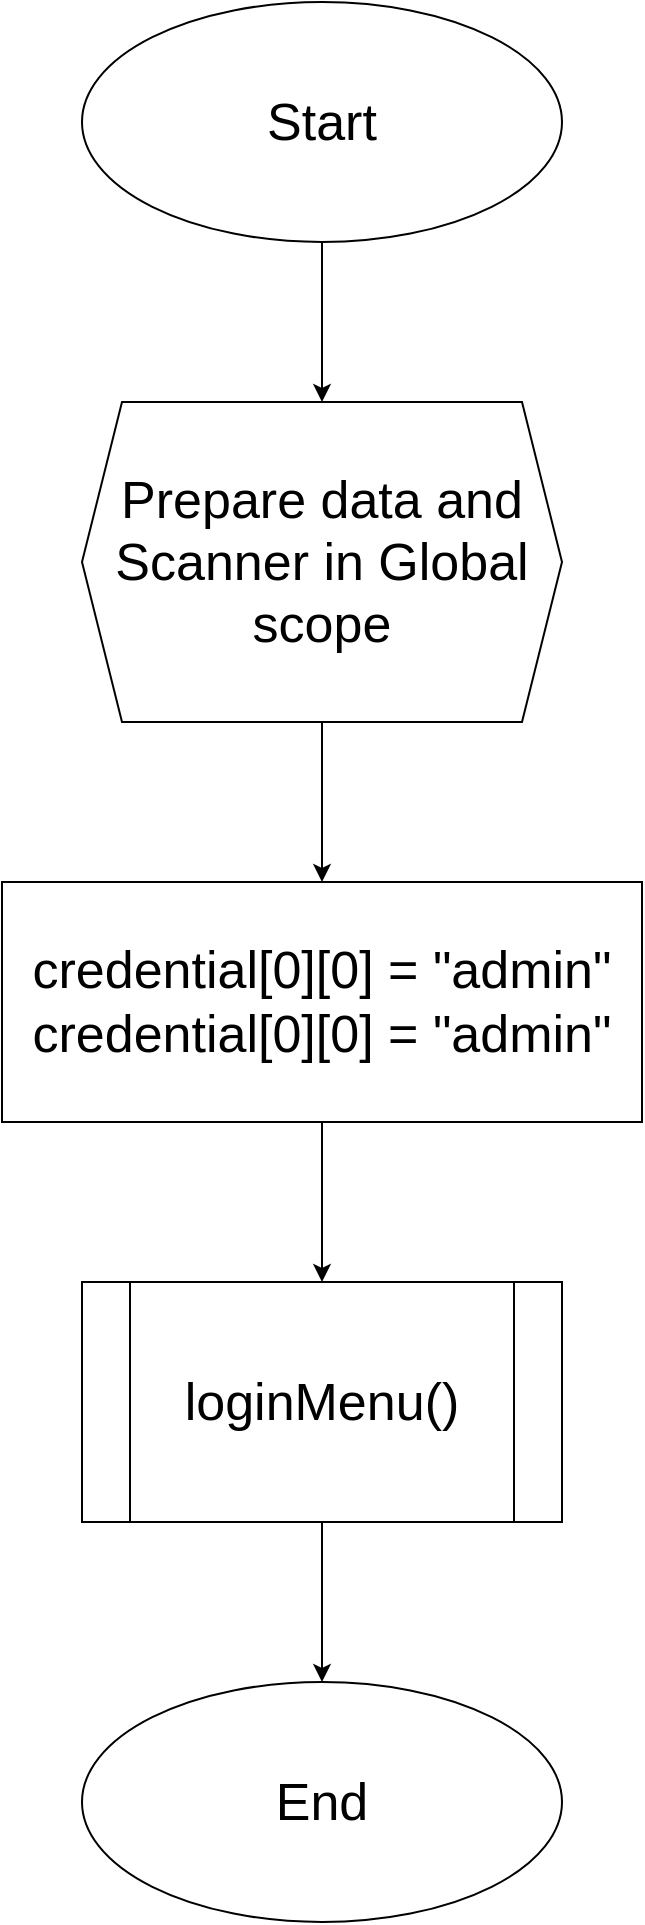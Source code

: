 <mxfile version="20.6.2" type="device" pages="27"><diagram id="xjSknzls7Q6bm_Z9eSXS" name="main"><mxGraphModel dx="3016" dy="1410" grid="1" gridSize="10" guides="1" tooltips="1" connect="1" arrows="1" fold="1" page="1" pageScale="1" pageWidth="827" pageHeight="1169" math="0" shadow="0"><root><mxCell id="0"/><mxCell id="1" parent="0"/><mxCell id="fyfDJ8UoTNmpP9FsmXZj-1" value="" style="group;aspect=fixed;fontSize=26;" parent="1" vertex="1" connectable="0"><mxGeometry x="254" y="105" width="320" height="960" as="geometry"/></mxCell><mxCell id="fyfDJ8UoTNmpP9FsmXZj-2" value="Start" style="ellipse;whiteSpace=wrap;html=1;fontSize=26;" parent="fyfDJ8UoTNmpP9FsmXZj-1" vertex="1"><mxGeometry x="40" width="240" height="120" as="geometry"/></mxCell><mxCell id="fyfDJ8UoTNmpP9FsmXZj-3" value="Prepare data and Scanner in Global scope" style="shape=hexagon;perimeter=hexagonPerimeter2;whiteSpace=wrap;html=1;fixedSize=1;sketch=0;fontSize=26;" parent="fyfDJ8UoTNmpP9FsmXZj-1" vertex="1"><mxGeometry x="40" y="200" width="240" height="160" as="geometry"/></mxCell><mxCell id="fyfDJ8UoTNmpP9FsmXZj-4" style="edgeStyle=orthogonalEdgeStyle;rounded=0;orthogonalLoop=1;jettySize=auto;html=1;entryX=0.5;entryY=0;entryDx=0;entryDy=0;fontSize=26;" parent="fyfDJ8UoTNmpP9FsmXZj-1" source="fyfDJ8UoTNmpP9FsmXZj-2" target="fyfDJ8UoTNmpP9FsmXZj-3" edge="1"><mxGeometry relative="1" as="geometry"/></mxCell><mxCell id="fyfDJ8UoTNmpP9FsmXZj-5" value="credential[0][0] = &quot;admin&quot;&lt;br style=&quot;font-size: 26px;&quot;&gt;credential[0][0] = &quot;admin&quot;" style="rounded=0;whiteSpace=wrap;html=1;fontSize=26;" parent="fyfDJ8UoTNmpP9FsmXZj-1" vertex="1"><mxGeometry y="440" width="320" height="120" as="geometry"/></mxCell><mxCell id="fyfDJ8UoTNmpP9FsmXZj-6" style="edgeStyle=orthogonalEdgeStyle;rounded=0;orthogonalLoop=1;jettySize=auto;html=1;entryX=0.5;entryY=0;entryDx=0;entryDy=0;fontSize=26;" parent="fyfDJ8UoTNmpP9FsmXZj-1" source="fyfDJ8UoTNmpP9FsmXZj-3" target="fyfDJ8UoTNmpP9FsmXZj-5" edge="1"><mxGeometry relative="1" as="geometry"/></mxCell><mxCell id="fyfDJ8UoTNmpP9FsmXZj-7" value="loginMenu()" style="shape=process;whiteSpace=wrap;html=1;backgroundOutline=1;fontSize=26;" parent="fyfDJ8UoTNmpP9FsmXZj-1" vertex="1"><mxGeometry x="40" y="640" width="240" height="120" as="geometry"/></mxCell><mxCell id="fyfDJ8UoTNmpP9FsmXZj-8" style="edgeStyle=orthogonalEdgeStyle;rounded=0;orthogonalLoop=1;jettySize=auto;html=1;entryX=0.5;entryY=0;entryDx=0;entryDy=0;fontSize=26;" parent="fyfDJ8UoTNmpP9FsmXZj-1" source="fyfDJ8UoTNmpP9FsmXZj-5" target="fyfDJ8UoTNmpP9FsmXZj-7" edge="1"><mxGeometry relative="1" as="geometry"/></mxCell><mxCell id="fyfDJ8UoTNmpP9FsmXZj-9" value="End" style="ellipse;whiteSpace=wrap;html=1;fontSize=26;" parent="fyfDJ8UoTNmpP9FsmXZj-1" vertex="1"><mxGeometry x="40" y="840" width="240" height="120" as="geometry"/></mxCell><mxCell id="fyfDJ8UoTNmpP9FsmXZj-10" style="edgeStyle=orthogonalEdgeStyle;rounded=0;orthogonalLoop=1;jettySize=auto;html=1;entryX=0.5;entryY=0;entryDx=0;entryDy=0;fontSize=26;" parent="fyfDJ8UoTNmpP9FsmXZj-1" source="fyfDJ8UoTNmpP9FsmXZj-7" target="fyfDJ8UoTNmpP9FsmXZj-9" edge="1"><mxGeometry relative="1" as="geometry"/></mxCell></root></mxGraphModel></diagram><diagram id="2KUPuaE5DC112VhVWUuA" name="usernameCheck"><mxGraphModel dx="1508" dy="705" grid="1" gridSize="10" guides="1" tooltips="1" connect="1" arrows="1" fold="1" page="1" pageScale="1" pageWidth="827" pageHeight="1169" math="0" shadow="0"><root><mxCell id="0"/><mxCell id="1" parent="0"/><mxCell id="VotTGkHqbgATElZxIyII-1" value="" style="group" parent="1" vertex="1" connectable="0"><mxGeometry x="14" y="300" width="800" height="570" as="geometry"/></mxCell><mxCell id="VotTGkHqbgATElZxIyII-2" value="usernameCheck()" style="ellipse;whiteSpace=wrap;html=1;" parent="VotTGkHqbgATElZxIyII-1" vertex="1"><mxGeometry width="160" height="60" as="geometry"/></mxCell><mxCell id="VotTGkHqbgATElZxIyII-3" value="userInput" style="shape=parallelogram;perimeter=parallelogramPerimeter;whiteSpace=wrap;html=1;fixedSize=1;" parent="VotTGkHqbgATElZxIyII-1" vertex="1"><mxGeometry x="20" y="280" width="120" height="60" as="geometry"/></mxCell><mxCell id="VotTGkHqbgATElZxIyII-4" style="edgeStyle=orthogonalEdgeStyle;rounded=0;orthogonalLoop=1;jettySize=auto;html=1;entryX=0.5;entryY=0;entryDx=0;entryDy=0;" parent="VotTGkHqbgATElZxIyII-1" source="VotTGkHqbgATElZxIyII-5" target="VotTGkHqbgATElZxIyII-3" edge="1"><mxGeometry relative="1" as="geometry"/></mxCell><mxCell id="VotTGkHqbgATElZxIyII-5" value="True" style="rhombus;whiteSpace=wrap;html=1;" parent="VotTGkHqbgATElZxIyII-1" vertex="1"><mxGeometry x="20" y="110" width="120" height="120" as="geometry"/></mxCell><mxCell id="VotTGkHqbgATElZxIyII-6" style="edgeStyle=orthogonalEdgeStyle;rounded=0;orthogonalLoop=1;jettySize=auto;html=1;entryX=0.5;entryY=0;entryDx=0;entryDy=0;" parent="VotTGkHqbgATElZxIyII-1" source="VotTGkHqbgATElZxIyII-2" target="VotTGkHqbgATElZxIyII-5" edge="1"><mxGeometry relative="1" as="geometry"/></mxCell><mxCell id="VotTGkHqbgATElZxIyII-7" value="String[] strings : credential" style="rhombus;whiteSpace=wrap;html=1;" parent="VotTGkHqbgATElZxIyII-1" vertex="1"><mxGeometry x="180" y="250" width="120" height="120" as="geometry"/></mxCell><mxCell id="VotTGkHqbgATElZxIyII-8" value="strings[0] is null" style="rhombus;whiteSpace=wrap;html=1;aspect=fixed;" parent="VotTGkHqbgATElZxIyII-1" vertex="1"><mxGeometry x="180" y="450" width="120" height="120" as="geometry"/></mxCell><mxCell id="VotTGkHqbgATElZxIyII-9" style="edgeStyle=orthogonalEdgeStyle;rounded=0;orthogonalLoop=1;jettySize=auto;html=1;" parent="VotTGkHqbgATElZxIyII-1" source="VotTGkHqbgATElZxIyII-7" target="VotTGkHqbgATElZxIyII-8" edge="1"><mxGeometry relative="1" as="geometry"/></mxCell><mxCell id="VotTGkHqbgATElZxIyII-10" style="edgeStyle=orthogonalEdgeStyle;rounded=0;orthogonalLoop=1;jettySize=auto;html=1;entryX=1;entryY=0.5;entryDx=0;entryDy=0;exitX=1;exitY=0.5;exitDx=0;exitDy=0;" parent="VotTGkHqbgATElZxIyII-1" source="VotTGkHqbgATElZxIyII-11" target="VotTGkHqbgATElZxIyII-7" edge="1"><mxGeometry relative="1" as="geometry"><Array as="points"><mxPoint x="800" y="510"/><mxPoint x="800" y="310"/></Array></mxGeometry></mxCell><mxCell id="VotTGkHqbgATElZxIyII-11" value="userInput is&lt;br&gt;&quot;quit&quot;" style="rhombus;whiteSpace=wrap;html=1;aspect=fixed;" parent="VotTGkHqbgATElZxIyII-1" vertex="1"><mxGeometry x="660" y="450" width="120" height="120" as="geometry"/></mxCell><mxCell id="VotTGkHqbgATElZxIyII-12" style="edgeStyle=orthogonalEdgeStyle;rounded=0;orthogonalLoop=1;jettySize=auto;html=1;entryX=0;entryY=0.5;entryDx=0;entryDy=0;" parent="VotTGkHqbgATElZxIyII-1" source="VotTGkHqbgATElZxIyII-13" target="VotTGkHqbgATElZxIyII-11" edge="1"><mxGeometry relative="1" as="geometry"/></mxCell><mxCell id="VotTGkHqbgATElZxIyII-13" value="userInput is &lt;br&gt;&quot;register&quot;" style="rhombus;whiteSpace=wrap;html=1;aspect=fixed;" parent="VotTGkHqbgATElZxIyII-1" vertex="1"><mxGeometry x="500" y="450" width="120" height="120" as="geometry"/></mxCell><mxCell id="VotTGkHqbgATElZxIyII-14" style="edgeStyle=orthogonalEdgeStyle;rounded=0;orthogonalLoop=1;jettySize=auto;html=1;" parent="VotTGkHqbgATElZxIyII-1" source="VotTGkHqbgATElZxIyII-15" target="VotTGkHqbgATElZxIyII-13" edge="1"><mxGeometry relative="1" as="geometry"/></mxCell><mxCell id="VotTGkHqbgATElZxIyII-15" value="strings[0] is (userInput)" style="rhombus;whiteSpace=wrap;html=1;aspect=fixed;" parent="VotTGkHqbgATElZxIyII-1" vertex="1"><mxGeometry x="340" y="450" width="120" height="120" as="geometry"/></mxCell><mxCell id="VotTGkHqbgATElZxIyII-16" style="edgeStyle=orthogonalEdgeStyle;rounded=0;orthogonalLoop=1;jettySize=auto;html=1;entryX=0;entryY=0.5;entryDx=0;entryDy=0;" parent="VotTGkHqbgATElZxIyII-1" source="VotTGkHqbgATElZxIyII-8" target="VotTGkHqbgATElZxIyII-15" edge="1"><mxGeometry relative="1" as="geometry"/></mxCell><mxCell id="VotTGkHqbgATElZxIyII-17" value="False" style="text;html=1;align=center;verticalAlign=middle;resizable=0;points=[];autosize=1;strokeColor=none;fillColor=none;" parent="VotTGkHqbgATElZxIyII-1" vertex="1"><mxGeometry x="300" y="480" width="50" height="30" as="geometry"/></mxCell><mxCell id="VotTGkHqbgATElZxIyII-18" value="False" style="text;html=1;align=center;verticalAlign=middle;resizable=0;points=[];autosize=1;strokeColor=none;fillColor=none;" parent="VotTGkHqbgATElZxIyII-1" vertex="1"><mxGeometry x="460" y="480" width="50" height="30" as="geometry"/></mxCell><mxCell id="VotTGkHqbgATElZxIyII-19" value="False" style="text;html=1;align=center;verticalAlign=middle;resizable=0;points=[];autosize=1;strokeColor=none;fillColor=none;" parent="VotTGkHqbgATElZxIyII-1" vertex="1"><mxGeometry x="620" y="480" width="50" height="30" as="geometry"/></mxCell><mxCell id="VotTGkHqbgATElZxIyII-20" value="continue" style="rounded=0;whiteSpace=wrap;html=1;" parent="VotTGkHqbgATElZxIyII-1" vertex="1"><mxGeometry x="20" y="480" width="120" height="60" as="geometry"/></mxCell><mxCell id="VotTGkHqbgATElZxIyII-21" style="edgeStyle=orthogonalEdgeStyle;rounded=0;orthogonalLoop=1;jettySize=auto;html=1;" parent="VotTGkHqbgATElZxIyII-1" source="VotTGkHqbgATElZxIyII-8" target="VotTGkHqbgATElZxIyII-20" edge="1"><mxGeometry relative="1" as="geometry"/></mxCell><mxCell id="VotTGkHqbgATElZxIyII-22" value="return userInput" style="ellipse;whiteSpace=wrap;html=1;" parent="VotTGkHqbgATElZxIyII-1" vertex="1"><mxGeometry x="500" y="360" width="120" height="60" as="geometry"/></mxCell><mxCell id="VotTGkHqbgATElZxIyII-23" style="edgeStyle=orthogonalEdgeStyle;rounded=0;orthogonalLoop=1;jettySize=auto;html=1;entryX=1;entryY=0.5;entryDx=0;entryDy=0;" parent="VotTGkHqbgATElZxIyII-1" source="VotTGkHqbgATElZxIyII-11" target="VotTGkHqbgATElZxIyII-22" edge="1"><mxGeometry relative="1" as="geometry"><Array as="points"><mxPoint x="720" y="390"/></Array></mxGeometry></mxCell><mxCell id="VotTGkHqbgATElZxIyII-24" style="edgeStyle=orthogonalEdgeStyle;rounded=0;orthogonalLoop=1;jettySize=auto;html=1;entryX=0.5;entryY=1;entryDx=0;entryDy=0;" parent="VotTGkHqbgATElZxIyII-1" source="VotTGkHqbgATElZxIyII-13" target="VotTGkHqbgATElZxIyII-22" edge="1"><mxGeometry relative="1" as="geometry"><mxPoint x="560" y="410" as="targetPoint"/><Array as="points"/></mxGeometry></mxCell><mxCell id="VotTGkHqbgATElZxIyII-25" style="edgeStyle=orthogonalEdgeStyle;rounded=0;orthogonalLoop=1;jettySize=auto;html=1;entryX=0;entryY=0.5;entryDx=0;entryDy=0;" parent="VotTGkHqbgATElZxIyII-1" source="VotTGkHqbgATElZxIyII-15" target="VotTGkHqbgATElZxIyII-22" edge="1"><mxGeometry relative="1" as="geometry"><Array as="points"><mxPoint x="400" y="390"/></Array></mxGeometry></mxCell><mxCell id="VotTGkHqbgATElZxIyII-26" style="edgeStyle=orthogonalEdgeStyle;rounded=0;orthogonalLoop=1;jettySize=auto;html=1;entryX=1;entryY=0.5;entryDx=0;entryDy=0;" parent="VotTGkHqbgATElZxIyII-1" source="VotTGkHqbgATElZxIyII-27" target="VotTGkHqbgATElZxIyII-5" edge="1"><mxGeometry relative="1" as="geometry"/></mxCell><mxCell id="VotTGkHqbgATElZxIyII-27" value="prompt error" style="shape=parallelogram;perimeter=parallelogramPerimeter;whiteSpace=wrap;html=1;fixedSize=1;" parent="VotTGkHqbgATElZxIyII-1" vertex="1"><mxGeometry x="180" y="140" width="120" height="60" as="geometry"/></mxCell><mxCell id="VotTGkHqbgATElZxIyII-28" style="edgeStyle=orthogonalEdgeStyle;rounded=0;orthogonalLoop=1;jettySize=auto;html=1;entryX=0.5;entryY=1;entryDx=0;entryDy=0;" parent="VotTGkHqbgATElZxIyII-1" source="VotTGkHqbgATElZxIyII-7" target="VotTGkHqbgATElZxIyII-27" edge="1"><mxGeometry relative="1" as="geometry"/></mxCell><mxCell id="VotTGkHqbgATElZxIyII-29" style="edgeStyle=orthogonalEdgeStyle;rounded=0;orthogonalLoop=1;jettySize=auto;html=1;entryX=0;entryY=0.5;entryDx=0;entryDy=0;" parent="VotTGkHqbgATElZxIyII-1" source="VotTGkHqbgATElZxIyII-3" target="VotTGkHqbgATElZxIyII-7" edge="1"><mxGeometry relative="1" as="geometry"/></mxCell><mxCell id="VotTGkHqbgATElZxIyII-30" value="True" style="text;html=1;align=center;verticalAlign=middle;resizable=0;points=[];autosize=1;strokeColor=none;fillColor=none;" parent="VotTGkHqbgATElZxIyII-1" vertex="1"><mxGeometry x="410" y="420" width="50" height="30" as="geometry"/></mxCell><mxCell id="VotTGkHqbgATElZxIyII-31" value="True" style="text;html=1;align=center;verticalAlign=middle;resizable=0;points=[];autosize=1;strokeColor=none;fillColor=none;" parent="VotTGkHqbgATElZxIyII-1" vertex="1"><mxGeometry x="570" y="420" width="50" height="30" as="geometry"/></mxCell><mxCell id="VotTGkHqbgATElZxIyII-32" value="True" style="text;html=1;align=center;verticalAlign=middle;resizable=0;points=[];autosize=1;strokeColor=none;fillColor=none;" parent="VotTGkHqbgATElZxIyII-1" vertex="1"><mxGeometry x="730" y="420" width="50" height="30" as="geometry"/></mxCell><mxCell id="VotTGkHqbgATElZxIyII-33" value="True" style="text;html=1;align=center;verticalAlign=middle;resizable=0;points=[];autosize=1;strokeColor=none;fillColor=none;" parent="VotTGkHqbgATElZxIyII-1" vertex="1"><mxGeometry x="140" y="470" width="50" height="30" as="geometry"/></mxCell><mxCell id="VotTGkHqbgATElZxIyII-34" value="False" style="text;html=1;align=center;verticalAlign=middle;resizable=0;points=[];autosize=1;strokeColor=none;fillColor=none;" parent="VotTGkHqbgATElZxIyII-1" vertex="1"><mxGeometry x="240" y="220" width="50" height="30" as="geometry"/></mxCell><mxCell id="VotTGkHqbgATElZxIyII-35" value="True" style="text;html=1;align=center;verticalAlign=middle;resizable=0;points=[];autosize=1;strokeColor=none;fillColor=none;" parent="VotTGkHqbgATElZxIyII-1" vertex="1"><mxGeometry x="240" y="370" width="50" height="30" as="geometry"/></mxCell></root></mxGraphModel></diagram><diagram id="nvNSgN4iq-wQpfMETLf4" name="passworCheck"><mxGraphModel dx="3770" dy="1763" grid="1" gridSize="10" guides="1" tooltips="1" connect="1" arrows="1" fold="1" page="1" pageScale="1" pageWidth="827" pageHeight="1169" math="0" shadow="0"><root><mxCell id="0"/><mxCell id="1" parent="0"/><mxCell id="5ZzABB8oy0TziKoD3e54-6" value="" style="group" parent="1" vertex="1" connectable="0"><mxGeometry x="84" y="180" width="660" height="810" as="geometry"/></mxCell><mxCell id="PxoVkqfL1s9SBVWGN30h-2" value="passwordCheck()" style="ellipse;whiteSpace=wrap;html=1;" parent="5ZzABB8oy0TziKoD3e54-6" vertex="1"><mxGeometry x="160" width="120" height="60" as="geometry"/></mxCell><mxCell id="PxoVkqfL1s9SBVWGN30h-3" value="limit" style="shape=hexagon;perimeter=hexagonPerimeter2;whiteSpace=wrap;html=1;fixedSize=1;" parent="5ZzABB8oy0TziKoD3e54-6" vertex="1"><mxGeometry x="160" y="120" width="120" height="60" as="geometry"/></mxCell><mxCell id="PxoVkqfL1s9SBVWGN30h-4" style="edgeStyle=orthogonalEdgeStyle;rounded=0;orthogonalLoop=1;jettySize=auto;html=1;entryX=0.5;entryY=0;entryDx=0;entryDy=0;" parent="5ZzABB8oy0TziKoD3e54-6" source="PxoVkqfL1s9SBVWGN30h-2" target="PxoVkqfL1s9SBVWGN30h-3" edge="1"><mxGeometry relative="1" as="geometry"/></mxCell><mxCell id="PxoVkqfL1s9SBVWGN30h-5" value="limit &amp;lt; 3" style="rhombus;whiteSpace=wrap;html=1;" parent="5ZzABB8oy0TziKoD3e54-6" vertex="1"><mxGeometry x="160" y="240" width="120" height="120" as="geometry"/></mxCell><mxCell id="PxoVkqfL1s9SBVWGN30h-6" style="edgeStyle=orthogonalEdgeStyle;rounded=0;orthogonalLoop=1;jettySize=auto;html=1;entryX=0.5;entryY=0;entryDx=0;entryDy=0;" parent="5ZzABB8oy0TziKoD3e54-6" source="PxoVkqfL1s9SBVWGN30h-3" target="PxoVkqfL1s9SBVWGN30h-5" edge="1"><mxGeometry relative="1" as="geometry"/></mxCell><mxCell id="PxoVkqfL1s9SBVWGN30h-7" value="userInput" style="shape=parallelogram;perimeter=parallelogramPerimeter;whiteSpace=wrap;html=1;fixedSize=1;" parent="5ZzABB8oy0TziKoD3e54-6" vertex="1"><mxGeometry x="160" y="400" width="120" height="60" as="geometry"/></mxCell><mxCell id="PxoVkqfL1s9SBVWGN30h-8" style="edgeStyle=orthogonalEdgeStyle;rounded=0;orthogonalLoop=1;jettySize=auto;html=1;entryX=0.5;entryY=0;entryDx=0;entryDy=0;" parent="5ZzABB8oy0TziKoD3e54-6" source="PxoVkqfL1s9SBVWGN30h-5" target="PxoVkqfL1s9SBVWGN30h-7" edge="1"><mxGeometry relative="1" as="geometry"/></mxCell><mxCell id="PxoVkqfL1s9SBVWGN30h-9" value="String[] strings : credential" style="rhombus;whiteSpace=wrap;html=1;" parent="5ZzABB8oy0TziKoD3e54-6" vertex="1"><mxGeometry x="160" y="500" width="120" height="120" as="geometry"/></mxCell><mxCell id="PxoVkqfL1s9SBVWGN30h-10" style="edgeStyle=orthogonalEdgeStyle;rounded=0;orthogonalLoop=1;jettySize=auto;html=1;entryX=0.5;entryY=0;entryDx=0;entryDy=0;" parent="5ZzABB8oy0TziKoD3e54-6" source="PxoVkqfL1s9SBVWGN30h-7" target="PxoVkqfL1s9SBVWGN30h-9" edge="1"><mxGeometry relative="1" as="geometry"><mxPoint x="220" y="490" as="targetPoint"/></mxGeometry></mxCell><mxCell id="PxoVkqfL1s9SBVWGN30h-11" style="edgeStyle=orthogonalEdgeStyle;rounded=0;orthogonalLoop=1;jettySize=auto;html=1;entryX=0;entryY=0.5;entryDx=0;entryDy=0;" parent="5ZzABB8oy0TziKoD3e54-6" source="PxoVkqfL1s9SBVWGN30h-12" target="PxoVkqfL1s9SBVWGN30h-9" edge="1"><mxGeometry relative="1" as="geometry"><Array as="points"><mxPoint x="220" y="810"/><mxPoint x="140" y="810"/><mxPoint x="140" y="560"/></Array></mxGeometry></mxCell><mxCell id="PxoVkqfL1s9SBVWGN30h-12" value="strings[0] is &lt;br&gt;username" style="rhombus;whiteSpace=wrap;html=1;" parent="5ZzABB8oy0TziKoD3e54-6" vertex="1"><mxGeometry x="160" y="660" width="120" height="120" as="geometry"/></mxCell><mxCell id="PxoVkqfL1s9SBVWGN30h-13" style="edgeStyle=orthogonalEdgeStyle;rounded=0;orthogonalLoop=1;jettySize=auto;html=1;entryX=0.5;entryY=0;entryDx=0;entryDy=0;" parent="5ZzABB8oy0TziKoD3e54-6" source="PxoVkqfL1s9SBVWGN30h-9" target="PxoVkqfL1s9SBVWGN30h-12" edge="1"><mxGeometry relative="1" as="geometry"/></mxCell><mxCell id="PxoVkqfL1s9SBVWGN30h-14" style="edgeStyle=orthogonalEdgeStyle;rounded=0;orthogonalLoop=1;jettySize=auto;html=1;entryX=0;entryY=0.5;entryDx=0;entryDy=0;" parent="5ZzABB8oy0TziKoD3e54-6" source="PxoVkqfL1s9SBVWGN30h-15" target="PxoVkqfL1s9SBVWGN30h-9" edge="1"><mxGeometry relative="1" as="geometry"><Array as="points"><mxPoint x="380" y="810"/><mxPoint x="140" y="810"/><mxPoint x="140" y="560"/></Array></mxGeometry></mxCell><mxCell id="PxoVkqfL1s9SBVWGN30h-15" value="strings[1] is &lt;br&gt;userInput" style="rhombus;whiteSpace=wrap;html=1;" parent="5ZzABB8oy0TziKoD3e54-6" vertex="1"><mxGeometry x="320" y="660" width="120" height="120" as="geometry"/></mxCell><mxCell id="PxoVkqfL1s9SBVWGN30h-16" style="edgeStyle=orthogonalEdgeStyle;rounded=0;orthogonalLoop=1;jettySize=auto;html=1;entryX=0;entryY=0.5;entryDx=0;entryDy=0;" parent="5ZzABB8oy0TziKoD3e54-6" source="PxoVkqfL1s9SBVWGN30h-12" target="PxoVkqfL1s9SBVWGN30h-15" edge="1"><mxGeometry relative="1" as="geometry"><Array as="points"/></mxGeometry></mxCell><mxCell id="PxoVkqfL1s9SBVWGN30h-17" value="return true" style="ellipse;whiteSpace=wrap;html=1;" parent="5ZzABB8oy0TziKoD3e54-6" vertex="1"><mxGeometry x="480" y="690" width="120" height="60" as="geometry"/></mxCell><mxCell id="PxoVkqfL1s9SBVWGN30h-18" style="edgeStyle=orthogonalEdgeStyle;rounded=0;orthogonalLoop=1;jettySize=auto;html=1;" parent="5ZzABB8oy0TziKoD3e54-6" source="PxoVkqfL1s9SBVWGN30h-15" target="PxoVkqfL1s9SBVWGN30h-17" edge="1"><mxGeometry relative="1" as="geometry"/></mxCell><mxCell id="PxoVkqfL1s9SBVWGN30h-19" value="True" style="text;html=1;align=center;verticalAlign=middle;resizable=0;points=[];autosize=1;strokeColor=none;fillColor=none;" parent="5ZzABB8oy0TziKoD3e54-6" vertex="1"><mxGeometry x="430" y="690" width="50" height="30" as="geometry"/></mxCell><mxCell id="PxoVkqfL1s9SBVWGN30h-20" value="True" style="text;html=1;align=center;verticalAlign=middle;resizable=0;points=[];autosize=1;strokeColor=none;fillColor=none;" parent="5ZzABB8oy0TziKoD3e54-6" vertex="1"><mxGeometry x="270" y="690" width="50" height="30" as="geometry"/></mxCell><mxCell id="PxoVkqfL1s9SBVWGN30h-21" value="False" style="text;html=1;align=center;verticalAlign=middle;resizable=0;points=[];autosize=1;strokeColor=none;fillColor=none;" parent="5ZzABB8oy0TziKoD3e54-6" vertex="1"><mxGeometry x="330" y="780" width="50" height="30" as="geometry"/></mxCell><mxCell id="PxoVkqfL1s9SBVWGN30h-22" value="False" style="text;html=1;align=center;verticalAlign=middle;resizable=0;points=[];autosize=1;strokeColor=none;fillColor=none;" parent="5ZzABB8oy0TziKoD3e54-6" vertex="1"><mxGeometry x="170" y="780" width="50" height="30" as="geometry"/></mxCell><mxCell id="PxoVkqfL1s9SBVWGN30h-23" value="limit &amp;lt; 1" style="rhombus;whiteSpace=wrap;html=1;" parent="5ZzABB8oy0TziKoD3e54-6" vertex="1"><mxGeometry x="320" y="500" width="120" height="120" as="geometry"/></mxCell><mxCell id="PxoVkqfL1s9SBVWGN30h-24" style="edgeStyle=orthogonalEdgeStyle;rounded=0;orthogonalLoop=1;jettySize=auto;html=1;" parent="5ZzABB8oy0TziKoD3e54-6" source="PxoVkqfL1s9SBVWGN30h-9" target="PxoVkqfL1s9SBVWGN30h-23" edge="1"><mxGeometry relative="1" as="geometry"/></mxCell><mxCell id="PxoVkqfL1s9SBVWGN30h-25" value="limit == 1" style="rhombus;whiteSpace=wrap;html=1;" parent="5ZzABB8oy0TziKoD3e54-6" vertex="1"><mxGeometry x="480" y="500" width="120" height="120" as="geometry"/></mxCell><mxCell id="PxoVkqfL1s9SBVWGN30h-26" style="edgeStyle=orthogonalEdgeStyle;rounded=0;orthogonalLoop=1;jettySize=auto;html=1;entryX=0;entryY=0.5;entryDx=0;entryDy=0;" parent="5ZzABB8oy0TziKoD3e54-6" source="PxoVkqfL1s9SBVWGN30h-23" target="PxoVkqfL1s9SBVWGN30h-25" edge="1"><mxGeometry relative="1" as="geometry"/></mxCell><mxCell id="PxoVkqfL1s9SBVWGN30h-27" value="warning" style="shape=parallelogram;perimeter=parallelogramPerimeter;whiteSpace=wrap;html=1;fixedSize=1;" parent="5ZzABB8oy0TziKoD3e54-6" vertex="1"><mxGeometry x="320" y="400" width="120" height="60" as="geometry"/></mxCell><mxCell id="PxoVkqfL1s9SBVWGN30h-28" style="edgeStyle=orthogonalEdgeStyle;rounded=0;orthogonalLoop=1;jettySize=auto;html=1;entryX=0.5;entryY=1;entryDx=0;entryDy=0;" parent="5ZzABB8oy0TziKoD3e54-6" source="PxoVkqfL1s9SBVWGN30h-23" target="PxoVkqfL1s9SBVWGN30h-27" edge="1"><mxGeometry relative="1" as="geometry"/></mxCell><mxCell id="PxoVkqfL1s9SBVWGN30h-29" value="last attempt &lt;br&gt;warning" style="shape=parallelogram;perimeter=parallelogramPerimeter;whiteSpace=wrap;html=1;fixedSize=1;" parent="5ZzABB8oy0TziKoD3e54-6" vertex="1"><mxGeometry x="480" y="400" width="120" height="60" as="geometry"/></mxCell><mxCell id="PxoVkqfL1s9SBVWGN30h-30" style="edgeStyle=orthogonalEdgeStyle;rounded=0;orthogonalLoop=1;jettySize=auto;html=1;entryX=0.5;entryY=1;entryDx=0;entryDy=0;" parent="5ZzABB8oy0TziKoD3e54-6" source="PxoVkqfL1s9SBVWGN30h-25" target="PxoVkqfL1s9SBVWGN30h-29" edge="1"><mxGeometry relative="1" as="geometry"/></mxCell><mxCell id="PxoVkqfL1s9SBVWGN30h-31" style="edgeStyle=orthogonalEdgeStyle;rounded=0;orthogonalLoop=1;jettySize=auto;html=1;entryX=1;entryY=0.5;entryDx=0;entryDy=0;" parent="5ZzABB8oy0TziKoD3e54-6" source="PxoVkqfL1s9SBVWGN30h-32" target="PxoVkqfL1s9SBVWGN30h-5" edge="1"><mxGeometry relative="1" as="geometry"/></mxCell><mxCell id="PxoVkqfL1s9SBVWGN30h-32" value="limit++" style="rounded=0;whiteSpace=wrap;html=1;" parent="5ZzABB8oy0TziKoD3e54-6" vertex="1"><mxGeometry x="320" y="270" width="120" height="60" as="geometry"/></mxCell><mxCell id="PxoVkqfL1s9SBVWGN30h-33" style="edgeStyle=orthogonalEdgeStyle;rounded=0;orthogonalLoop=1;jettySize=auto;html=1;entryX=1;entryY=0.5;entryDx=0;entryDy=0;" parent="5ZzABB8oy0TziKoD3e54-6" source="PxoVkqfL1s9SBVWGN30h-25" target="PxoVkqfL1s9SBVWGN30h-32" edge="1"><mxGeometry relative="1" as="geometry"><Array as="points"><mxPoint x="660" y="560"/><mxPoint x="660" y="300"/></Array></mxGeometry></mxCell><mxCell id="PxoVkqfL1s9SBVWGN30h-34" value="" style="edgeStyle=orthogonalEdgeStyle;rounded=0;orthogonalLoop=1;jettySize=auto;html=1;entryX=0.5;entryY=1;entryDx=0;entryDy=0;" parent="5ZzABB8oy0TziKoD3e54-6" source="PxoVkqfL1s9SBVWGN30h-27" target="PxoVkqfL1s9SBVWGN30h-32" edge="1"><mxGeometry relative="1" as="geometry"><Array as="points"/></mxGeometry></mxCell><mxCell id="PxoVkqfL1s9SBVWGN30h-35" style="edgeStyle=orthogonalEdgeStyle;rounded=0;orthogonalLoop=1;jettySize=auto;html=1;entryX=1;entryY=0.5;entryDx=0;entryDy=0;" parent="5ZzABB8oy0TziKoD3e54-6" source="PxoVkqfL1s9SBVWGN30h-29" target="PxoVkqfL1s9SBVWGN30h-32" edge="1"><mxGeometry relative="1" as="geometry"><Array as="points"><mxPoint x="540" y="300"/></Array></mxGeometry></mxCell><mxCell id="PxoVkqfL1s9SBVWGN30h-36" value="True" style="text;html=1;align=center;verticalAlign=middle;resizable=0;points=[];autosize=1;strokeColor=none;fillColor=none;" parent="5ZzABB8oy0TziKoD3e54-6" vertex="1"><mxGeometry x="220" y="620" width="50" height="30" as="geometry"/></mxCell><mxCell id="PxoVkqfL1s9SBVWGN30h-37" value="return false" style="ellipse;whiteSpace=wrap;html=1;" parent="5ZzABB8oy0TziKoD3e54-6" vertex="1"><mxGeometry y="270" width="120" height="60" as="geometry"/></mxCell><mxCell id="PxoVkqfL1s9SBVWGN30h-38" style="edgeStyle=orthogonalEdgeStyle;rounded=0;orthogonalLoop=1;jettySize=auto;html=1;entryX=1;entryY=0.5;entryDx=0;entryDy=0;" parent="5ZzABB8oy0TziKoD3e54-6" source="PxoVkqfL1s9SBVWGN30h-5" target="PxoVkqfL1s9SBVWGN30h-37" edge="1"><mxGeometry relative="1" as="geometry"/></mxCell><mxCell id="PxoVkqfL1s9SBVWGN30h-39" value="True" style="text;html=1;align=center;verticalAlign=middle;resizable=0;points=[];autosize=1;strokeColor=none;fillColor=none;" parent="5ZzABB8oy0TziKoD3e54-6" vertex="1"><mxGeometry x="220" y="360" width="50" height="30" as="geometry"/></mxCell><mxCell id="PxoVkqfL1s9SBVWGN30h-40" value="False" style="text;html=1;align=center;verticalAlign=middle;resizable=0;points=[];autosize=1;strokeColor=none;fillColor=none;" parent="5ZzABB8oy0TziKoD3e54-6" vertex="1"><mxGeometry x="120" y="270" width="50" height="30" as="geometry"/></mxCell><mxCell id="5ZzABB8oy0TziKoD3e54-1" value="False" style="text;html=1;align=center;verticalAlign=middle;resizable=0;points=[];autosize=1;strokeColor=none;fillColor=none;" parent="5ZzABB8oy0TziKoD3e54-6" vertex="1"><mxGeometry x="280" y="530" width="50" height="30" as="geometry"/></mxCell><mxCell id="5ZzABB8oy0TziKoD3e54-2" value="False" style="text;html=1;align=center;verticalAlign=middle;resizable=0;points=[];autosize=1;strokeColor=none;fillColor=none;" parent="5ZzABB8oy0TziKoD3e54-6" vertex="1"><mxGeometry x="440" y="530" width="50" height="30" as="geometry"/></mxCell><mxCell id="5ZzABB8oy0TziKoD3e54-3" value="False" style="text;html=1;align=center;verticalAlign=middle;resizable=0;points=[];autosize=1;strokeColor=none;fillColor=none;" parent="5ZzABB8oy0TziKoD3e54-6" vertex="1"><mxGeometry x="600" y="530" width="50" height="30" as="geometry"/></mxCell><mxCell id="5ZzABB8oy0TziKoD3e54-4" value="True" style="text;html=1;align=center;verticalAlign=middle;resizable=0;points=[];autosize=1;strokeColor=none;fillColor=none;" parent="5ZzABB8oy0TziKoD3e54-6" vertex="1"><mxGeometry x="380" y="470" width="50" height="30" as="geometry"/></mxCell><mxCell id="5ZzABB8oy0TziKoD3e54-5" value="True" style="text;html=1;align=center;verticalAlign=middle;resizable=0;points=[];autosize=1;strokeColor=none;fillColor=none;" parent="5ZzABB8oy0TziKoD3e54-6" vertex="1"><mxGeometry x="540" y="470" width="50" height="30" as="geometry"/></mxCell></root></mxGraphModel></diagram><diagram id="aCHmAB3ArH3EX0bWLcCW" name="attemptLogin"><mxGraphModel dx="2742" dy="1282" grid="1" gridSize="10" guides="1" tooltips="1" connect="1" arrows="1" fold="1" page="1" pageScale="1" pageWidth="827" pageHeight="1169" math="0" shadow="0"><root><mxCell id="0"/><mxCell id="1" parent="0"/><mxCell id="zBSGL6RvNpVrbBLpW4w8-43" value="" style="group" parent="1" vertex="1" connectable="0"><mxGeometry x="64" y="34" width="700" height="1100" as="geometry"/></mxCell><mxCell id="kVAq3VVD8uWaF_rxegL4-12" value="registerMenu()" style="shape=process;whiteSpace=wrap;html=1;backgroundOutline=1;fontFamily=Helvetica;fontSize=12;fontColor=default;align=center;strokeColor=default;fillColor=default;" parent="zBSGL6RvNpVrbBLpW4w8-43" vertex="1"><mxGeometry y="1000" width="120" height="60" as="geometry"/></mxCell><mxCell id="kVAq3VVD8uWaF_rxegL4-14" style="edgeStyle=orthogonalEdgeStyle;rounded=0;orthogonalLoop=1;jettySize=auto;html=1;" parent="zBSGL6RvNpVrbBLpW4w8-43" source="kVAq3VVD8uWaF_rxegL4-10" edge="1"><mxGeometry relative="1" as="geometry"><mxPoint x="120" y="1030" as="targetPoint"/><Array as="points"><mxPoint x="160" y="1030"/><mxPoint x="160" y="1030"/></Array></mxGeometry></mxCell><mxCell id="kVAq3VVD8uWaF_rxegL4-1" value="attemptLogin()" style="ellipse;whiteSpace=wrap;html=1;" parent="zBSGL6RvNpVrbBLpW4w8-43" vertex="1"><mxGeometry x="190" width="120" height="60" as="geometry"/></mxCell><mxCell id="kVAq3VVD8uWaF_rxegL4-2" value="username is not &lt;br&gt;&quot;register&quot; or &quot;quit&quot;" style="rhombus;whiteSpace=wrap;html=1;" parent="zBSGL6RvNpVrbBLpW4w8-43" vertex="1"><mxGeometry x="180" y="240" width="140" height="140" as="geometry"/></mxCell><mxCell id="kVAq3VVD8uWaF_rxegL4-40" value="" style="edgeStyle=orthogonalEdgeStyle;rounded=0;orthogonalLoop=1;jettySize=auto;html=1;" parent="zBSGL6RvNpVrbBLpW4w8-43" source="kVAq3VVD8uWaF_rxegL4-3" target="kVAq3VVD8uWaF_rxegL4-2" edge="1"><mxGeometry relative="1" as="geometry"/></mxCell><mxCell id="kVAq3VVD8uWaF_rxegL4-3" value="username = usernameCheck()" style="shape=process;whiteSpace=wrap;html=1;backgroundOutline=1;fontFamily=Helvetica;fontSize=12;fontColor=default;align=center;strokeColor=default;fillColor=default;" parent="zBSGL6RvNpVrbBLpW4w8-43" vertex="1"><mxGeometry x="190" y="120" width="120" height="60" as="geometry"/></mxCell><mxCell id="kVAq3VVD8uWaF_rxegL4-41" value="" style="edgeStyle=orthogonalEdgeStyle;rounded=0;orthogonalLoop=1;jettySize=auto;html=1;" parent="zBSGL6RvNpVrbBLpW4w8-43" source="kVAq3VVD8uWaF_rxegL4-1" target="kVAq3VVD8uWaF_rxegL4-3" edge="1"><mxGeometry relative="1" as="geometry"/></mxCell><mxCell id="kVAq3VVD8uWaF_rxegL4-4" value="boolean password = passwordCheck()" style="shape=process;whiteSpace=wrap;html=1;backgroundOutline=1;fontFamily=Helvetica;fontSize=12;fontColor=default;align=center;strokeColor=default;fillColor=default;" parent="zBSGL6RvNpVrbBLpW4w8-43" vertex="1"><mxGeometry x="180" y="440" width="140" height="60" as="geometry"/></mxCell><mxCell id="kVAq3VVD8uWaF_rxegL4-37" value="" style="edgeStyle=orthogonalEdgeStyle;rounded=0;orthogonalLoop=1;jettySize=auto;html=1;" parent="zBSGL6RvNpVrbBLpW4w8-43" source="kVAq3VVD8uWaF_rxegL4-2" target="kVAq3VVD8uWaF_rxegL4-4" edge="1"><mxGeometry relative="1" as="geometry"/></mxCell><mxCell id="kVAq3VVD8uWaF_rxegL4-5" value="password" style="rhombus;whiteSpace=wrap;html=1;" parent="zBSGL6RvNpVrbBLpW4w8-43" vertex="1"><mxGeometry x="180" y="560" width="140" height="140" as="geometry"/></mxCell><mxCell id="kVAq3VVD8uWaF_rxegL4-38" value="" style="edgeStyle=orthogonalEdgeStyle;rounded=0;orthogonalLoop=1;jettySize=auto;html=1;" parent="zBSGL6RvNpVrbBLpW4w8-43" source="kVAq3VVD8uWaF_rxegL4-4" target="kVAq3VVD8uWaF_rxegL4-5" edge="1"><mxGeometry relative="1" as="geometry"/></mxCell><mxCell id="kVAq3VVD8uWaF_rxegL4-6" value="profile &lt;br&gt;[getUserID()] [0]&lt;br&gt;&amp;nbsp;== null" style="rhombus;whiteSpace=wrap;html=1;" parent="zBSGL6RvNpVrbBLpW4w8-43" vertex="1"><mxGeometry x="380" y="560" width="140" height="140" as="geometry"/></mxCell><mxCell id="kVAq3VVD8uWaF_rxegL4-30" style="edgeStyle=orthogonalEdgeStyle;rounded=0;orthogonalLoop=1;jettySize=auto;html=1;entryX=0;entryY=0.5;entryDx=0;entryDy=0;" parent="zBSGL6RvNpVrbBLpW4w8-43" source="kVAq3VVD8uWaF_rxegL4-5" target="kVAq3VVD8uWaF_rxegL4-6" edge="1"><mxGeometry relative="1" as="geometry"/></mxCell><mxCell id="kVAq3VVD8uWaF_rxegL4-7" value="setProfile()" style="shape=process;whiteSpace=wrap;html=1;backgroundOutline=1;fontFamily=Helvetica;fontSize=12;fontColor=default;align=center;strokeColor=default;fillColor=default;" parent="zBSGL6RvNpVrbBLpW4w8-43" vertex="1"><mxGeometry x="580" y="600" width="120" height="60" as="geometry"/></mxCell><mxCell id="kVAq3VVD8uWaF_rxegL4-32" value="" style="edgeStyle=orthogonalEdgeStyle;rounded=0;orthogonalLoop=1;jettySize=auto;html=1;" parent="zBSGL6RvNpVrbBLpW4w8-43" source="kVAq3VVD8uWaF_rxegL4-6" target="kVAq3VVD8uWaF_rxegL4-7" edge="1"><mxGeometry relative="1" as="geometry"/></mxCell><mxCell id="kVAq3VVD8uWaF_rxegL4-8" value="mainMenu()" style="shape=process;whiteSpace=wrap;html=1;backgroundOutline=1;fontFamily=Helvetica;fontSize=12;fontColor=default;align=center;strokeColor=default;fillColor=default;" parent="zBSGL6RvNpVrbBLpW4w8-43" vertex="1"><mxGeometry x="390" y="440" width="120" height="60" as="geometry"/></mxCell><mxCell id="kVAq3VVD8uWaF_rxegL4-33" value="" style="edgeStyle=orthogonalEdgeStyle;rounded=0;orthogonalLoop=1;jettySize=auto;html=1;" parent="zBSGL6RvNpVrbBLpW4w8-43" source="kVAq3VVD8uWaF_rxegL4-6" target="kVAq3VVD8uWaF_rxegL4-8" edge="1"><mxGeometry relative="1" as="geometry"/></mxCell><mxCell id="kVAq3VVD8uWaF_rxegL4-9" value="attemptLogin()" style="rhombus;whiteSpace=wrap;html=1;" parent="zBSGL6RvNpVrbBLpW4w8-43" vertex="1"><mxGeometry x="180" y="760" width="140" height="140" as="geometry"/></mxCell><mxCell id="kVAq3VVD8uWaF_rxegL4-28" style="edgeStyle=orthogonalEdgeStyle;rounded=0;orthogonalLoop=1;jettySize=auto;html=1;entryX=0.5;entryY=0;entryDx=0;entryDy=0;" parent="zBSGL6RvNpVrbBLpW4w8-43" source="kVAq3VVD8uWaF_rxegL4-5" target="kVAq3VVD8uWaF_rxegL4-9" edge="1"><mxGeometry relative="1" as="geometry"/></mxCell><mxCell id="kVAq3VVD8uWaF_rxegL4-10" value="username is&lt;br&gt;&quot;register&quot;" style="rhombus;whiteSpace=wrap;html=1;" parent="zBSGL6RvNpVrbBLpW4w8-43" vertex="1"><mxGeometry x="180" y="960" width="140" height="140" as="geometry"/></mxCell><mxCell id="kVAq3VVD8uWaF_rxegL4-22" style="edgeStyle=orthogonalEdgeStyle;rounded=0;orthogonalLoop=1;jettySize=auto;html=1;entryX=0.5;entryY=0;entryDx=0;entryDy=0;" parent="zBSGL6RvNpVrbBLpW4w8-43" source="kVAq3VVD8uWaF_rxegL4-9" target="kVAq3VVD8uWaF_rxegL4-10" edge="1"><mxGeometry relative="1" as="geometry"/></mxCell><mxCell id="kVAq3VVD8uWaF_rxegL4-11" value="username is &lt;br&gt;&quot;quit&quot;" style="rhombus;whiteSpace=wrap;html=1;" parent="zBSGL6RvNpVrbBLpW4w8-43" vertex="1"><mxGeometry x="380" y="960" width="140" height="140" as="geometry"/></mxCell><mxCell id="kVAq3VVD8uWaF_rxegL4-18" style="edgeStyle=orthogonalEdgeStyle;rounded=0;orthogonalLoop=1;jettySize=auto;html=1;entryX=0;entryY=0.5;entryDx=0;entryDy=0;" parent="zBSGL6RvNpVrbBLpW4w8-43" source="kVAq3VVD8uWaF_rxegL4-10" target="kVAq3VVD8uWaF_rxegL4-11" edge="1"><mxGeometry relative="1" as="geometry"/></mxCell><mxCell id="kVAq3VVD8uWaF_rxegL4-13" value="quitMenu()" style="shape=process;whiteSpace=wrap;html=1;backgroundOutline=1;fontFamily=Helvetica;fontSize=12;fontColor=default;align=center;strokeColor=default;fillColor=default;" parent="zBSGL6RvNpVrbBLpW4w8-43" vertex="1"><mxGeometry x="580" y="1000" width="120" height="60" as="geometry"/></mxCell><mxCell id="kVAq3VVD8uWaF_rxegL4-15" style="edgeStyle=orthogonalEdgeStyle;rounded=0;orthogonalLoop=1;jettySize=auto;html=1;entryX=0;entryY=0.5;entryDx=0;entryDy=0;" parent="zBSGL6RvNpVrbBLpW4w8-43" source="kVAq3VVD8uWaF_rxegL4-11" target="kVAq3VVD8uWaF_rxegL4-13" edge="1"><mxGeometry relative="1" as="geometry"><Array as="points"><mxPoint x="550" y="1030"/><mxPoint x="550" y="1030"/></Array></mxGeometry></mxCell><mxCell id="kVAq3VVD8uWaF_rxegL4-16" value="True" style="text;html=1;align=center;verticalAlign=middle;resizable=0;points=[];autosize=1;strokeColor=none;fillColor=none;" parent="zBSGL6RvNpVrbBLpW4w8-43" vertex="1"><mxGeometry x="130" y="1000" width="50" height="30" as="geometry"/></mxCell><mxCell id="kVAq3VVD8uWaF_rxegL4-17" value="True" style="text;html=1;align=center;verticalAlign=middle;resizable=0;points=[];autosize=1;strokeColor=none;fillColor=none;" parent="zBSGL6RvNpVrbBLpW4w8-43" vertex="1"><mxGeometry x="520" y="1000" width="50" height="30" as="geometry"/></mxCell><mxCell id="kVAq3VVD8uWaF_rxegL4-19" value="False" style="text;html=1;align=center;verticalAlign=middle;resizable=0;points=[];autosize=1;strokeColor=none;fillColor=none;" parent="zBSGL6RvNpVrbBLpW4w8-43" vertex="1"><mxGeometry x="320" y="1000" width="50" height="30" as="geometry"/></mxCell><mxCell id="kVAq3VVD8uWaF_rxegL4-20" value="return true" style="ellipse;whiteSpace=wrap;html=1;" parent="zBSGL6RvNpVrbBLpW4w8-43" vertex="1"><mxGeometry x="390" y="280" width="120" height="60" as="geometry"/></mxCell><mxCell id="kVAq3VVD8uWaF_rxegL4-36" value="" style="edgeStyle=orthogonalEdgeStyle;rounded=0;orthogonalLoop=1;jettySize=auto;html=1;" parent="zBSGL6RvNpVrbBLpW4w8-43" source="kVAq3VVD8uWaF_rxegL4-2" target="kVAq3VVD8uWaF_rxegL4-20" edge="1"><mxGeometry relative="1" as="geometry"/></mxCell><mxCell id="kVAq3VVD8uWaF_rxegL4-21" value="return false" style="ellipse;whiteSpace=wrap;html=1;" parent="zBSGL6RvNpVrbBLpW4w8-43" vertex="1"><mxGeometry x="390" y="800" width="120" height="60" as="geometry"/></mxCell><mxCell id="kVAq3VVD8uWaF_rxegL4-24" style="edgeStyle=orthogonalEdgeStyle;rounded=0;orthogonalLoop=1;jettySize=auto;html=1;entryX=0;entryY=0.5;entryDx=0;entryDy=0;" parent="zBSGL6RvNpVrbBLpW4w8-43" source="kVAq3VVD8uWaF_rxegL4-9" target="kVAq3VVD8uWaF_rxegL4-21" edge="1"><mxGeometry relative="1" as="geometry"/></mxCell><mxCell id="kVAq3VVD8uWaF_rxegL4-26" style="edgeStyle=orthogonalEdgeStyle;rounded=0;orthogonalLoop=1;jettySize=auto;html=1;entryX=0.5;entryY=1;entryDx=0;entryDy=0;" parent="zBSGL6RvNpVrbBLpW4w8-43" source="kVAq3VVD8uWaF_rxegL4-11" target="kVAq3VVD8uWaF_rxegL4-21" edge="1"><mxGeometry relative="1" as="geometry"/></mxCell><mxCell id="kVAq3VVD8uWaF_rxegL4-23" value="True" style="text;html=1;align=center;verticalAlign=middle;resizable=0;points=[];autosize=1;strokeColor=none;fillColor=none;" parent="zBSGL6RvNpVrbBLpW4w8-43" vertex="1"><mxGeometry x="250" y="900" width="50" height="30" as="geometry"/></mxCell><mxCell id="kVAq3VVD8uWaF_rxegL4-25" value="False" style="text;html=1;align=center;verticalAlign=middle;resizable=0;points=[];autosize=1;strokeColor=none;fillColor=none;" parent="zBSGL6RvNpVrbBLpW4w8-43" vertex="1"><mxGeometry x="320" y="800" width="50" height="30" as="geometry"/></mxCell><mxCell id="kVAq3VVD8uWaF_rxegL4-27" value="False" style="text;html=1;align=center;verticalAlign=middle;resizable=0;points=[];autosize=1;strokeColor=none;fillColor=none;" parent="zBSGL6RvNpVrbBLpW4w8-43" vertex="1"><mxGeometry x="450" y="930" width="50" height="30" as="geometry"/></mxCell><mxCell id="kVAq3VVD8uWaF_rxegL4-29" value="False" style="text;html=1;align=center;verticalAlign=middle;resizable=0;points=[];autosize=1;strokeColor=none;fillColor=none;" parent="zBSGL6RvNpVrbBLpW4w8-43" vertex="1"><mxGeometry x="250" y="700" width="50" height="30" as="geometry"/></mxCell><mxCell id="kVAq3VVD8uWaF_rxegL4-31" value="True" style="text;html=1;align=center;verticalAlign=middle;resizable=0;points=[];autosize=1;strokeColor=none;fillColor=none;" parent="zBSGL6RvNpVrbBLpW4w8-43" vertex="1"><mxGeometry x="320" y="600" width="50" height="30" as="geometry"/></mxCell><mxCell id="kVAq3VVD8uWaF_rxegL4-34" value="False" style="text;html=1;align=center;verticalAlign=middle;resizable=0;points=[];autosize=1;strokeColor=none;fillColor=none;" parent="zBSGL6RvNpVrbBLpW4w8-43" vertex="1"><mxGeometry x="450" y="530" width="50" height="30" as="geometry"/></mxCell><mxCell id="kVAq3VVD8uWaF_rxegL4-35" value="True" style="text;html=1;align=center;verticalAlign=middle;resizable=0;points=[];autosize=1;strokeColor=none;fillColor=none;" parent="zBSGL6RvNpVrbBLpW4w8-43" vertex="1"><mxGeometry x="520" y="600" width="50" height="30" as="geometry"/></mxCell><mxCell id="kVAq3VVD8uWaF_rxegL4-39" value="False" style="text;html=1;align=center;verticalAlign=middle;resizable=0;points=[];autosize=1;strokeColor=none;fillColor=none;" parent="zBSGL6RvNpVrbBLpW4w8-43" vertex="1"><mxGeometry x="320" y="280" width="50" height="30" as="geometry"/></mxCell></root></mxGraphModel></diagram><diagram id="E2HYrEGOf8KRKVI7xwyV" name="printHeading"><mxGraphModel dx="2742" dy="1282" grid="1" gridSize="10" guides="1" tooltips="1" connect="1" arrows="1" fold="1" page="1" pageScale="1" pageWidth="1169" pageHeight="827" math="0" shadow="0"><root><mxCell id="0"/><mxCell id="1" parent="0"/><mxCell id="y0bJDBALr08iU-dfxXUQ-19" value="" style="group;aspect=fixed;fontSize=18;" parent="1" vertex="1" connectable="0"><mxGeometry x="15" y="129" width="1140" height="570" as="geometry"/></mxCell><mxCell id="y0bJDBALr08iU-dfxXUQ-1" value="printHeading(prompt)" style="ellipse;whiteSpace=wrap;html=1;fontSize=18;" parent="y0bJDBALr08iU-dfxXUQ-19" vertex="1"><mxGeometry width="180" height="90" as="geometry"/></mxCell><mxCell id="y0bJDBALr08iU-dfxXUQ-2" value="prompt.length() is &lt;br style=&quot;font-size: 18px;&quot;&gt;divisable by 2" style="rhombus;whiteSpace=wrap;html=1;fontSize=18;" parent="y0bJDBALr08iU-dfxXUQ-19" vertex="1"><mxGeometry x="240" y="180" width="240" height="210" as="geometry"/></mxCell><mxCell id="y0bJDBALr08iU-dfxXUQ-9" value="" style="edgeStyle=orthogonalEdgeStyle;rounded=0;orthogonalLoop=1;jettySize=auto;html=1;fontSize=18;" parent="y0bJDBALr08iU-dfxXUQ-19" source="y0bJDBALr08iU-dfxXUQ-3" target="y0bJDBALr08iU-dfxXUQ-2" edge="1"><mxGeometry relative="1" as="geometry"/></mxCell><mxCell id="y0bJDBALr08iU-dfxXUQ-3" value="Heading, bar&lt;br style=&quot;font-size: 18px;&quot;&gt;side = &quot;||&quot;" style="shape=hexagon;perimeter=hexagonPerimeter2;whiteSpace=wrap;html=1;fixedSize=1;fontSize=18;" parent="y0bJDBALr08iU-dfxXUQ-19" vertex="1"><mxGeometry y="240" width="180" height="90" as="geometry"/></mxCell><mxCell id="y0bJDBALr08iU-dfxXUQ-8" value="" style="edgeStyle=orthogonalEdgeStyle;rounded=0;orthogonalLoop=1;jettySize=auto;html=1;fontSize=18;" parent="y0bJDBALr08iU-dfxXUQ-19" source="y0bJDBALr08iU-dfxXUQ-1" target="y0bJDBALr08iU-dfxXUQ-3" edge="1"><mxGeometry relative="1" as="geometry"/></mxCell><mxCell id="y0bJDBALr08iU-dfxXUQ-4" value="heading = 64&lt;br style=&quot;font-size: 18px;&quot;&gt;bar =&amp;nbsp; &quot;=&quot; 64 in length" style="rounded=0;whiteSpace=wrap;html=1;fontSize=18;" parent="y0bJDBALr08iU-dfxXUQ-19" vertex="1"><mxGeometry x="270" width="180" height="90" as="geometry"/></mxCell><mxCell id="y0bJDBALr08iU-dfxXUQ-15" value="" style="edgeStyle=orthogonalEdgeStyle;rounded=0;orthogonalLoop=1;jettySize=auto;html=1;fontSize=18;" parent="y0bJDBALr08iU-dfxXUQ-19" source="y0bJDBALr08iU-dfxXUQ-2" target="y0bJDBALr08iU-dfxXUQ-4" edge="1"><mxGeometry relative="1" as="geometry"/></mxCell><mxCell id="y0bJDBALr08iU-dfxXUQ-5" value="heading = 65&lt;br style=&quot;font-size: 18px;&quot;&gt;bar =&amp;nbsp; &quot;=&quot; 65 in length" style="rounded=0;whiteSpace=wrap;html=1;fontSize=18;" parent="y0bJDBALr08iU-dfxXUQ-19" vertex="1"><mxGeometry x="270" y="480" width="180" height="90" as="geometry"/></mxCell><mxCell id="y0bJDBALr08iU-dfxXUQ-16" value="" style="edgeStyle=orthogonalEdgeStyle;rounded=0;orthogonalLoop=1;jettySize=auto;html=1;fontSize=18;" parent="y0bJDBALr08iU-dfxXUQ-19" source="y0bJDBALr08iU-dfxXUQ-2" target="y0bJDBALr08iU-dfxXUQ-5" edge="1"><mxGeometry relative="1" as="geometry"/></mxCell><mxCell id="y0bJDBALr08iU-dfxXUQ-10" value="gap = ((heading - (side.length() * 2) - prompt.length()) / 2)" style="shape=hexagon;perimeter=hexagonPerimeter2;whiteSpace=wrap;html=1;fixedSize=1;fontSize=18;" parent="y0bJDBALr08iU-dfxXUQ-19" vertex="1"><mxGeometry x="540" y="180" width="240" height="210" as="geometry"/></mxCell><mxCell id="y0bJDBALr08iU-dfxXUQ-11" style="edgeStyle=orthogonalEdgeStyle;rounded=0;orthogonalLoop=1;jettySize=auto;html=1;entryX=0.5;entryY=0;entryDx=0;entryDy=0;fontSize=18;" parent="y0bJDBALr08iU-dfxXUQ-19" source="y0bJDBALr08iU-dfxXUQ-4" target="y0bJDBALr08iU-dfxXUQ-10" edge="1"><mxGeometry relative="1" as="geometry"/></mxCell><mxCell id="y0bJDBALr08iU-dfxXUQ-12" style="edgeStyle=orthogonalEdgeStyle;rounded=0;orthogonalLoop=1;jettySize=auto;html=1;entryX=0.5;entryY=1;entryDx=0;entryDy=0;fontSize=18;" parent="y0bJDBALr08iU-dfxXUQ-19" source="y0bJDBALr08iU-dfxXUQ-5" target="y0bJDBALr08iU-dfxXUQ-10" edge="1"><mxGeometry relative="1" as="geometry"/></mxCell><mxCell id="y0bJDBALr08iU-dfxXUQ-13" value="title = String.format(&quot;%s%&quot; + gap + &quot;s%s%&quot; + gap + &quot;s%s\n&quot;, side, &quot; &quot;, prompt, &quot; &quot;, side)" style="shape=hexagon;perimeter=hexagonPerimeter2;whiteSpace=wrap;html=1;fixedSize=1;fontSize=18;" parent="y0bJDBALr08iU-dfxXUQ-19" vertex="1"><mxGeometry x="840" y="180" width="300" height="210" as="geometry"/></mxCell><mxCell id="y0bJDBALr08iU-dfxXUQ-14" value="" style="edgeStyle=orthogonalEdgeStyle;rounded=0;orthogonalLoop=1;jettySize=auto;html=1;fontSize=18;" parent="y0bJDBALr08iU-dfxXUQ-19" source="y0bJDBALr08iU-dfxXUQ-10" target="y0bJDBALr08iU-dfxXUQ-13" edge="1"><mxGeometry relative="1" as="geometry"/></mxCell><mxCell id="y0bJDBALr08iU-dfxXUQ-17" value="False" style="text;html=1;align=center;verticalAlign=middle;resizable=0;points=[];autosize=1;strokeColor=none;fillColor=none;fontSize=18;" parent="y0bJDBALr08iU-dfxXUQ-19" vertex="1"><mxGeometry x="350" y="385" width="70" height="40" as="geometry"/></mxCell><mxCell id="y0bJDBALr08iU-dfxXUQ-18" value="True" style="text;html=1;align=center;verticalAlign=middle;resizable=0;points=[];autosize=1;strokeColor=none;fillColor=none;fontSize=18;" parent="y0bJDBALr08iU-dfxXUQ-19" vertex="1"><mxGeometry x="355" y="130" width="60" height="40" as="geometry"/></mxCell></root></mxGraphModel></diagram><diagram id="ADeNvkWxsTRG1K_0jXZA" name="newStringArray"><mxGraphModel dx="2742" dy="1282" grid="1" gridSize="10" guides="1" tooltips="1" connect="1" arrows="1" fold="1" page="1" pageScale="1" pageWidth="827" pageHeight="1169" math="0" shadow="0"><root><mxCell id="0"/><mxCell id="1" parent="0"/><mxCell id="VuUy26VwEqHWksnu4ANP-1" value="" style="group" parent="1" vertex="1" connectable="0"><mxGeometry x="154" y="195" width="520" height="780" as="geometry"/></mxCell><mxCell id="2JNznSTJLlgbS-pwvoWZ-1" value="newStringArray(String[][] data)" style="ellipse;whiteSpace=wrap;html=1;" parent="VuUy26VwEqHWksnu4ANP-1" vertex="1"><mxGeometry width="160" height="60" as="geometry"/></mxCell><mxCell id="2JNznSTJLlgbS-pwvoWZ-2" value="&lt;div&gt;String[][] old = data;&lt;/div&gt;&lt;div&gt;&amp;nbsp; &amp;nbsp; &amp;nbsp; &amp;nbsp; data = new String[old.length + 1][old[0].length]&lt;/div&gt;" style="shape=hexagon;perimeter=hexagonPerimeter2;whiteSpace=wrap;html=1;fixedSize=1;" parent="VuUy26VwEqHWksnu4ANP-1" vertex="1"><mxGeometry y="120" width="160" height="60" as="geometry"/></mxCell><mxCell id="2JNznSTJLlgbS-pwvoWZ-21" value="" style="edgeStyle=orthogonalEdgeStyle;rounded=0;orthogonalLoop=1;jettySize=auto;html=1;" parent="VuUy26VwEqHWksnu4ANP-1" source="2JNznSTJLlgbS-pwvoWZ-1" target="2JNznSTJLlgbS-pwvoWZ-2" edge="1"><mxGeometry relative="1" as="geometry"/></mxCell><mxCell id="2JNznSTJLlgbS-pwvoWZ-3" value="row = 0" style="shape=hexagon;perimeter=hexagonPerimeter2;whiteSpace=wrap;html=1;fixedSize=1;" parent="VuUy26VwEqHWksnu4ANP-1" vertex="1"><mxGeometry x="20" y="240" width="120" height="60" as="geometry"/></mxCell><mxCell id="2JNznSTJLlgbS-pwvoWZ-20" value="" style="edgeStyle=orthogonalEdgeStyle;rounded=0;orthogonalLoop=1;jettySize=auto;html=1;" parent="VuUy26VwEqHWksnu4ANP-1" source="2JNznSTJLlgbS-pwvoWZ-2" target="2JNznSTJLlgbS-pwvoWZ-3" edge="1"><mxGeometry relative="1" as="geometry"/></mxCell><mxCell id="2JNznSTJLlgbS-pwvoWZ-4" value="row &amp;lt; old.length" style="rhombus;whiteSpace=wrap;html=1;" parent="VuUy26VwEqHWksnu4ANP-1" vertex="1"><mxGeometry x="200" y="200" width="160" height="140" as="geometry"/></mxCell><mxCell id="2JNznSTJLlgbS-pwvoWZ-17" value="" style="edgeStyle=orthogonalEdgeStyle;rounded=0;orthogonalLoop=1;jettySize=auto;html=1;exitX=1;exitY=0.5;exitDx=0;exitDy=0;" parent="VuUy26VwEqHWksnu4ANP-1" source="2JNznSTJLlgbS-pwvoWZ-3" target="2JNznSTJLlgbS-pwvoWZ-4" edge="1"><mxGeometry relative="1" as="geometry"><mxPoint x="170" y="270" as="sourcePoint"/></mxGeometry></mxCell><mxCell id="2JNznSTJLlgbS-pwvoWZ-5" value="col = 0" style="shape=hexagon;perimeter=hexagonPerimeter2;whiteSpace=wrap;html=1;fixedSize=1;" parent="VuUy26VwEqHWksnu4ANP-1" vertex="1"><mxGeometry x="220" y="400" width="120" height="60" as="geometry"/></mxCell><mxCell id="2JNznSTJLlgbS-pwvoWZ-16" value="" style="edgeStyle=orthogonalEdgeStyle;rounded=0;orthogonalLoop=1;jettySize=auto;html=1;" parent="VuUy26VwEqHWksnu4ANP-1" source="2JNznSTJLlgbS-pwvoWZ-4" target="2JNznSTJLlgbS-pwvoWZ-5" edge="1"><mxGeometry relative="1" as="geometry"/></mxCell><mxCell id="2JNznSTJLlgbS-pwvoWZ-6" value="col &amp;lt; old[row].length" style="rhombus;whiteSpace=wrap;html=1;" parent="VuUy26VwEqHWksnu4ANP-1" vertex="1"><mxGeometry x="200" y="520" width="160" height="140" as="geometry"/></mxCell><mxCell id="2JNznSTJLlgbS-pwvoWZ-12" value="" style="edgeStyle=orthogonalEdgeStyle;rounded=0;orthogonalLoop=1;jettySize=auto;html=1;" parent="VuUy26VwEqHWksnu4ANP-1" source="2JNznSTJLlgbS-pwvoWZ-5" target="2JNznSTJLlgbS-pwvoWZ-6" edge="1"><mxGeometry relative="1" as="geometry"/></mxCell><mxCell id="2JNznSTJLlgbS-pwvoWZ-7" value="data[row][col] = old[row][col]" style="rounded=0;whiteSpace=wrap;html=1;" parent="VuUy26VwEqHWksnu4ANP-1" vertex="1"><mxGeometry x="220" y="720" width="120" height="60" as="geometry"/></mxCell><mxCell id="2JNznSTJLlgbS-pwvoWZ-9" value="" style="edgeStyle=orthogonalEdgeStyle;rounded=0;orthogonalLoop=1;jettySize=auto;html=1;" parent="VuUy26VwEqHWksnu4ANP-1" source="2JNznSTJLlgbS-pwvoWZ-6" target="2JNznSTJLlgbS-pwvoWZ-7" edge="1"><mxGeometry relative="1" as="geometry"/></mxCell><mxCell id="2JNznSTJLlgbS-pwvoWZ-11" style="edgeStyle=orthogonalEdgeStyle;rounded=0;orthogonalLoop=1;jettySize=auto;html=1;entryX=0;entryY=0.5;entryDx=0;entryDy=0;exitX=1;exitY=0.5;exitDx=0;exitDy=0;" parent="VuUy26VwEqHWksnu4ANP-1" source="2JNznSTJLlgbS-pwvoWZ-8" target="2JNznSTJLlgbS-pwvoWZ-6" edge="1"><mxGeometry relative="1" as="geometry"><Array as="points"><mxPoint x="170" y="590"/><mxPoint x="170" y="590"/></Array></mxGeometry></mxCell><mxCell id="2JNznSTJLlgbS-pwvoWZ-8" value="col++" style="rounded=0;whiteSpace=wrap;html=1;" parent="VuUy26VwEqHWksnu4ANP-1" vertex="1"><mxGeometry x="40" y="560" width="120" height="60" as="geometry"/></mxCell><mxCell id="2JNznSTJLlgbS-pwvoWZ-10" value="" style="edgeStyle=orthogonalEdgeStyle;rounded=0;orthogonalLoop=1;jettySize=auto;html=1;" parent="VuUy26VwEqHWksnu4ANP-1" source="2JNznSTJLlgbS-pwvoWZ-7" target="2JNznSTJLlgbS-pwvoWZ-8" edge="1"><mxGeometry relative="1" as="geometry"/></mxCell><mxCell id="2JNznSTJLlgbS-pwvoWZ-15" style="edgeStyle=orthogonalEdgeStyle;rounded=0;orthogonalLoop=1;jettySize=auto;html=1;entryX=1;entryY=0.5;entryDx=0;entryDy=0;" parent="VuUy26VwEqHWksnu4ANP-1" source="2JNznSTJLlgbS-pwvoWZ-13" target="2JNznSTJLlgbS-pwvoWZ-4" edge="1"><mxGeometry relative="1" as="geometry"><Array as="points"><mxPoint x="460" y="270"/></Array></mxGeometry></mxCell><mxCell id="2JNznSTJLlgbS-pwvoWZ-13" value="row++" style="rounded=0;whiteSpace=wrap;html=1;" parent="VuUy26VwEqHWksnu4ANP-1" vertex="1"><mxGeometry x="400" y="560" width="120" height="60" as="geometry"/></mxCell><mxCell id="2JNznSTJLlgbS-pwvoWZ-14" value="" style="edgeStyle=orthogonalEdgeStyle;rounded=0;orthogonalLoop=1;jettySize=auto;html=1;" parent="VuUy26VwEqHWksnu4ANP-1" source="2JNznSTJLlgbS-pwvoWZ-6" target="2JNznSTJLlgbS-pwvoWZ-13" edge="1"><mxGeometry relative="1" as="geometry"/></mxCell><mxCell id="2JNznSTJLlgbS-pwvoWZ-18" value="End" style="ellipse;whiteSpace=wrap;html=1;" parent="VuUy26VwEqHWksnu4ANP-1" vertex="1"><mxGeometry x="220" y="70" width="120" height="60" as="geometry"/></mxCell><mxCell id="2JNznSTJLlgbS-pwvoWZ-19" value="" style="edgeStyle=orthogonalEdgeStyle;rounded=0;orthogonalLoop=1;jettySize=auto;html=1;" parent="VuUy26VwEqHWksnu4ANP-1" source="2JNznSTJLlgbS-pwvoWZ-4" target="2JNznSTJLlgbS-pwvoWZ-18" edge="1"><mxGeometry relative="1" as="geometry"/></mxCell><mxCell id="RyAmF_5J2qeJkMYj7HfR-1" value="False" style="text;html=1;align=center;verticalAlign=middle;resizable=0;points=[];autosize=1;strokeColor=none;fillColor=none;" parent="VuUy26VwEqHWksnu4ANP-1" vertex="1"><mxGeometry x="350" y="560" width="50" height="30" as="geometry"/></mxCell><mxCell id="RyAmF_5J2qeJkMYj7HfR-2" value="True" style="text;html=1;align=center;verticalAlign=middle;resizable=0;points=[];autosize=1;strokeColor=none;fillColor=none;" parent="VuUy26VwEqHWksnu4ANP-1" vertex="1"><mxGeometry x="280" y="660" width="50" height="30" as="geometry"/></mxCell><mxCell id="RyAmF_5J2qeJkMYj7HfR-3" value="True" style="text;html=1;align=center;verticalAlign=middle;resizable=0;points=[];autosize=1;strokeColor=none;fillColor=none;" parent="VuUy26VwEqHWksnu4ANP-1" vertex="1"><mxGeometry x="280" y="340" width="50" height="30" as="geometry"/></mxCell><mxCell id="RyAmF_5J2qeJkMYj7HfR-4" value="False" style="text;html=1;align=center;verticalAlign=middle;resizable=0;points=[];autosize=1;strokeColor=none;fillColor=none;" parent="VuUy26VwEqHWksnu4ANP-1" vertex="1"><mxGeometry x="280" y="170" width="50" height="30" as="geometry"/></mxCell></root></mxGraphModel></diagram><diagram name="newDoubleArray" id="3iq0HgVP_-1gAyF9ZteZ"><mxGraphModel dx="2742" dy="1282" grid="1" gridSize="10" guides="1" tooltips="1" connect="1" arrows="1" fold="1" page="1" pageScale="1" pageWidth="827" pageHeight="1169" math="0" shadow="0"><root><mxCell id="xjyv5Qct0Am8FrxVfM13-0"/><mxCell id="xjyv5Qct0Am8FrxVfM13-1" parent="xjyv5Qct0Am8FrxVfM13-0"/><mxCell id="dIA-kKnirzuRz4SkSbt3-0" value="" style="group" parent="xjyv5Qct0Am8FrxVfM13-1" vertex="1" connectable="0"><mxGeometry x="154" y="195" width="520" height="780" as="geometry"/></mxCell><mxCell id="xjyv5Qct0Am8FrxVfM13-3" value="newDoubleArray(double[][] data)" style="ellipse;whiteSpace=wrap;html=1;" parent="dIA-kKnirzuRz4SkSbt3-0" vertex="1"><mxGeometry width="160" height="60" as="geometry"/></mxCell><mxCell id="xjyv5Qct0Am8FrxVfM13-4" value="&lt;div&gt;double[][] old = data;&lt;/div&gt;&lt;div&gt;&amp;nbsp; &amp;nbsp; &amp;nbsp; &amp;nbsp; data = new double[data.length + 1][data[0].length]&lt;/div&gt;" style="shape=hexagon;perimeter=hexagonPerimeter2;whiteSpace=wrap;html=1;fixedSize=1;" parent="dIA-kKnirzuRz4SkSbt3-0" vertex="1"><mxGeometry y="120" width="160" height="60" as="geometry"/></mxCell><mxCell id="xjyv5Qct0Am8FrxVfM13-5" value="" style="edgeStyle=orthogonalEdgeStyle;rounded=0;orthogonalLoop=1;jettySize=auto;html=1;" parent="dIA-kKnirzuRz4SkSbt3-0" source="xjyv5Qct0Am8FrxVfM13-3" target="xjyv5Qct0Am8FrxVfM13-4" edge="1"><mxGeometry relative="1" as="geometry"/></mxCell><mxCell id="xjyv5Qct0Am8FrxVfM13-6" value="row = 0" style="shape=hexagon;perimeter=hexagonPerimeter2;whiteSpace=wrap;html=1;fixedSize=1;" parent="dIA-kKnirzuRz4SkSbt3-0" vertex="1"><mxGeometry x="20" y="240" width="120" height="60" as="geometry"/></mxCell><mxCell id="xjyv5Qct0Am8FrxVfM13-7" value="" style="edgeStyle=orthogonalEdgeStyle;rounded=0;orthogonalLoop=1;jettySize=auto;html=1;" parent="dIA-kKnirzuRz4SkSbt3-0" source="xjyv5Qct0Am8FrxVfM13-4" target="xjyv5Qct0Am8FrxVfM13-6" edge="1"><mxGeometry relative="1" as="geometry"/></mxCell><mxCell id="xjyv5Qct0Am8FrxVfM13-8" value="row &amp;lt; old.length" style="rhombus;whiteSpace=wrap;html=1;" parent="dIA-kKnirzuRz4SkSbt3-0" vertex="1"><mxGeometry x="200" y="200" width="160" height="140" as="geometry"/></mxCell><mxCell id="xjyv5Qct0Am8FrxVfM13-9" value="" style="edgeStyle=orthogonalEdgeStyle;rounded=0;orthogonalLoop=1;jettySize=auto;html=1;exitX=1;exitY=0.5;exitDx=0;exitDy=0;" parent="dIA-kKnirzuRz4SkSbt3-0" source="xjyv5Qct0Am8FrxVfM13-6" target="xjyv5Qct0Am8FrxVfM13-8" edge="1"><mxGeometry relative="1" as="geometry"><mxPoint x="170" y="270" as="sourcePoint"/></mxGeometry></mxCell><mxCell id="xjyv5Qct0Am8FrxVfM13-10" value="col = 0" style="shape=hexagon;perimeter=hexagonPerimeter2;whiteSpace=wrap;html=1;fixedSize=1;" parent="dIA-kKnirzuRz4SkSbt3-0" vertex="1"><mxGeometry x="220" y="400" width="120" height="60" as="geometry"/></mxCell><mxCell id="xjyv5Qct0Am8FrxVfM13-11" value="" style="edgeStyle=orthogonalEdgeStyle;rounded=0;orthogonalLoop=1;jettySize=auto;html=1;" parent="dIA-kKnirzuRz4SkSbt3-0" source="xjyv5Qct0Am8FrxVfM13-8" target="xjyv5Qct0Am8FrxVfM13-10" edge="1"><mxGeometry relative="1" as="geometry"/></mxCell><mxCell id="xjyv5Qct0Am8FrxVfM13-12" value="col &amp;lt; old[row].length" style="rhombus;whiteSpace=wrap;html=1;" parent="dIA-kKnirzuRz4SkSbt3-0" vertex="1"><mxGeometry x="200" y="520" width="160" height="140" as="geometry"/></mxCell><mxCell id="xjyv5Qct0Am8FrxVfM13-13" value="" style="edgeStyle=orthogonalEdgeStyle;rounded=0;orthogonalLoop=1;jettySize=auto;html=1;" parent="dIA-kKnirzuRz4SkSbt3-0" source="xjyv5Qct0Am8FrxVfM13-10" target="xjyv5Qct0Am8FrxVfM13-12" edge="1"><mxGeometry relative="1" as="geometry"/></mxCell><mxCell id="xjyv5Qct0Am8FrxVfM13-14" value="data[row][col] = old[row][col]" style="rounded=0;whiteSpace=wrap;html=1;" parent="dIA-kKnirzuRz4SkSbt3-0" vertex="1"><mxGeometry x="220" y="720" width="120" height="60" as="geometry"/></mxCell><mxCell id="xjyv5Qct0Am8FrxVfM13-15" value="" style="edgeStyle=orthogonalEdgeStyle;rounded=0;orthogonalLoop=1;jettySize=auto;html=1;" parent="dIA-kKnirzuRz4SkSbt3-0" source="xjyv5Qct0Am8FrxVfM13-12" target="xjyv5Qct0Am8FrxVfM13-14" edge="1"><mxGeometry relative="1" as="geometry"/></mxCell><mxCell id="xjyv5Qct0Am8FrxVfM13-16" style="edgeStyle=orthogonalEdgeStyle;rounded=0;orthogonalLoop=1;jettySize=auto;html=1;entryX=0;entryY=0.5;entryDx=0;entryDy=0;exitX=1;exitY=0.5;exitDx=0;exitDy=0;" parent="dIA-kKnirzuRz4SkSbt3-0" source="xjyv5Qct0Am8FrxVfM13-17" target="xjyv5Qct0Am8FrxVfM13-12" edge="1"><mxGeometry relative="1" as="geometry"><Array as="points"><mxPoint x="170" y="590"/><mxPoint x="170" y="590"/></Array></mxGeometry></mxCell><mxCell id="xjyv5Qct0Am8FrxVfM13-17" value="col++" style="rounded=0;whiteSpace=wrap;html=1;" parent="dIA-kKnirzuRz4SkSbt3-0" vertex="1"><mxGeometry x="40" y="560" width="120" height="60" as="geometry"/></mxCell><mxCell id="xjyv5Qct0Am8FrxVfM13-18" value="" style="edgeStyle=orthogonalEdgeStyle;rounded=0;orthogonalLoop=1;jettySize=auto;html=1;" parent="dIA-kKnirzuRz4SkSbt3-0" source="xjyv5Qct0Am8FrxVfM13-14" target="xjyv5Qct0Am8FrxVfM13-17" edge="1"><mxGeometry relative="1" as="geometry"/></mxCell><mxCell id="xjyv5Qct0Am8FrxVfM13-19" style="edgeStyle=orthogonalEdgeStyle;rounded=0;orthogonalLoop=1;jettySize=auto;html=1;entryX=1;entryY=0.5;entryDx=0;entryDy=0;" parent="dIA-kKnirzuRz4SkSbt3-0" source="xjyv5Qct0Am8FrxVfM13-20" target="xjyv5Qct0Am8FrxVfM13-8" edge="1"><mxGeometry relative="1" as="geometry"><Array as="points"><mxPoint x="460" y="270"/></Array></mxGeometry></mxCell><mxCell id="xjyv5Qct0Am8FrxVfM13-20" value="row++" style="rounded=0;whiteSpace=wrap;html=1;" parent="dIA-kKnirzuRz4SkSbt3-0" vertex="1"><mxGeometry x="400" y="560" width="120" height="60" as="geometry"/></mxCell><mxCell id="xjyv5Qct0Am8FrxVfM13-21" value="" style="edgeStyle=orthogonalEdgeStyle;rounded=0;orthogonalLoop=1;jettySize=auto;html=1;" parent="dIA-kKnirzuRz4SkSbt3-0" source="xjyv5Qct0Am8FrxVfM13-12" target="xjyv5Qct0Am8FrxVfM13-20" edge="1"><mxGeometry relative="1" as="geometry"/></mxCell><mxCell id="xjyv5Qct0Am8FrxVfM13-22" value="End" style="ellipse;whiteSpace=wrap;html=1;" parent="dIA-kKnirzuRz4SkSbt3-0" vertex="1"><mxGeometry x="220" y="70" width="120" height="60" as="geometry"/></mxCell><mxCell id="xjyv5Qct0Am8FrxVfM13-23" value="" style="edgeStyle=orthogonalEdgeStyle;rounded=0;orthogonalLoop=1;jettySize=auto;html=1;" parent="dIA-kKnirzuRz4SkSbt3-0" source="xjyv5Qct0Am8FrxVfM13-8" target="xjyv5Qct0Am8FrxVfM13-22" edge="1"><mxGeometry relative="1" as="geometry"/></mxCell><mxCell id="b9j4LCVoMeDnhC40_Aw0-0" value="False" style="text;html=1;align=center;verticalAlign=middle;resizable=0;points=[];autosize=1;strokeColor=none;fillColor=none;" parent="dIA-kKnirzuRz4SkSbt3-0" vertex="1"><mxGeometry x="350" y="560" width="50" height="30" as="geometry"/></mxCell><mxCell id="b9j4LCVoMeDnhC40_Aw0-1" value="True" style="text;html=1;align=center;verticalAlign=middle;resizable=0;points=[];autosize=1;strokeColor=none;fillColor=none;" parent="dIA-kKnirzuRz4SkSbt3-0" vertex="1"><mxGeometry x="280" y="660" width="50" height="30" as="geometry"/></mxCell><mxCell id="b9j4LCVoMeDnhC40_Aw0-2" value="True" style="text;html=1;align=center;verticalAlign=middle;resizable=0;points=[];autosize=1;strokeColor=none;fillColor=none;" parent="dIA-kKnirzuRz4SkSbt3-0" vertex="1"><mxGeometry x="280" y="340" width="50" height="30" as="geometry"/></mxCell><mxCell id="b9j4LCVoMeDnhC40_Aw0-3" value="False" style="text;html=1;align=center;verticalAlign=middle;resizable=0;points=[];autosize=1;strokeColor=none;fillColor=none;" parent="dIA-kKnirzuRz4SkSbt3-0" vertex="1"><mxGeometry x="280" y="170" width="50" height="30" as="geometry"/></mxCell></root></mxGraphModel></diagram><diagram id="-MOrd3TlATEuiPHgxlpf" name="newString"><mxGraphModel dx="2742" dy="1282" grid="1" gridSize="10" guides="1" tooltips="1" connect="1" arrows="1" fold="1" page="1" pageScale="1" pageWidth="827" pageHeight="1169" math="0" shadow="0"><root><mxCell id="0"/><mxCell id="1" parent="0"/><mxCell id="B-4RHAQ6ZFAyKoPRGH4S-3" value="" style="group;aspect=fixed;fontSize=18;" parent="1" vertex="1" connectable="0"><mxGeometry x="159" y="119" width="510" height="930" as="geometry"/></mxCell><mxCell id="KEasZyMuY3b1pHfoNW1q-1" value="newString(String[] data)" style="ellipse;whiteSpace=wrap;html=1;fontSize=18;" parent="B-4RHAQ6ZFAyKoPRGH4S-3" vertex="1"><mxGeometry x="60" width="180" height="90" as="geometry"/></mxCell><mxCell id="KEasZyMuY3b1pHfoNW1q-2" value="&lt;div style=&quot;font-size: 18px;&quot;&gt;String[] old = data;&lt;/div&gt;&lt;div style=&quot;font-size: 18px;&quot;&gt;&amp;nbsp; &amp;nbsp; &amp;nbsp; &amp;nbsp; data = new String[data.length + 1]&lt;/div&gt;" style="shape=hexagon;perimeter=hexagonPerimeter2;whiteSpace=wrap;html=1;fixedSize=1;fontSize=18;" parent="B-4RHAQ6ZFAyKoPRGH4S-3" vertex="1"><mxGeometry x="30" y="180" width="240" height="90" as="geometry"/></mxCell><mxCell id="aJqu645lInqvdn6fYHMK-6" value="" style="edgeStyle=orthogonalEdgeStyle;rounded=0;orthogonalLoop=1;jettySize=auto;html=1;fontSize=18;" parent="B-4RHAQ6ZFAyKoPRGH4S-3" source="KEasZyMuY3b1pHfoNW1q-1" target="KEasZyMuY3b1pHfoNW1q-2" edge="1"><mxGeometry relative="1" as="geometry"/></mxCell><mxCell id="KEasZyMuY3b1pHfoNW1q-4" value="i &amp;lt; old.length" style="rhombus;whiteSpace=wrap;html=1;fontSize=18;" parent="B-4RHAQ6ZFAyKoPRGH4S-3" vertex="1"><mxGeometry x="30" y="540" width="240" height="210" as="geometry"/></mxCell><mxCell id="aJqu645lInqvdn6fYHMK-4" style="edgeStyle=orthogonalEdgeStyle;rounded=0;orthogonalLoop=1;jettySize=auto;html=1;entryX=0.5;entryY=0;entryDx=0;entryDy=0;fontSize=18;" parent="B-4RHAQ6ZFAyKoPRGH4S-3" source="KEasZyMuY3b1pHfoNW1q-5" target="KEasZyMuY3b1pHfoNW1q-4" edge="1"><mxGeometry relative="1" as="geometry"/></mxCell><mxCell id="KEasZyMuY3b1pHfoNW1q-5" value="i = 0" style="shape=hexagon;perimeter=hexagonPerimeter2;whiteSpace=wrap;html=1;fixedSize=1;fontSize=18;" parent="B-4RHAQ6ZFAyKoPRGH4S-3" vertex="1"><mxGeometry x="60" y="360" width="180" height="90" as="geometry"/></mxCell><mxCell id="aJqu645lInqvdn6fYHMK-5" value="" style="edgeStyle=orthogonalEdgeStyle;rounded=0;orthogonalLoop=1;jettySize=auto;html=1;fontSize=18;" parent="B-4RHAQ6ZFAyKoPRGH4S-3" source="KEasZyMuY3b1pHfoNW1q-2" target="KEasZyMuY3b1pHfoNW1q-5" edge="1"><mxGeometry relative="1" as="geometry"/></mxCell><mxCell id="aJqu645lInqvdn6fYHMK-3" style="edgeStyle=orthogonalEdgeStyle;rounded=0;orthogonalLoop=1;jettySize=auto;html=1;entryX=0;entryY=0.5;entryDx=0;entryDy=0;fontSize=18;" parent="B-4RHAQ6ZFAyKoPRGH4S-3" source="aJqu645lInqvdn6fYHMK-1" target="KEasZyMuY3b1pHfoNW1q-4" edge="1"><mxGeometry relative="1" as="geometry"><Array as="points"><mxPoint y="885"/><mxPoint y="645"/></Array></mxGeometry></mxCell><mxCell id="aJqu645lInqvdn6fYHMK-1" value="data[i] = old[i]&lt;br style=&quot;font-size: 18px;&quot;&gt;i++" style="rounded=0;whiteSpace=wrap;html=1;fontSize=18;" parent="B-4RHAQ6ZFAyKoPRGH4S-3" vertex="1"><mxGeometry x="60" y="840" width="180" height="90" as="geometry"/></mxCell><mxCell id="aJqu645lInqvdn6fYHMK-2" style="edgeStyle=orthogonalEdgeStyle;rounded=0;orthogonalLoop=1;jettySize=auto;html=1;entryX=0.5;entryY=0;entryDx=0;entryDy=0;fontSize=18;" parent="B-4RHAQ6ZFAyKoPRGH4S-3" source="KEasZyMuY3b1pHfoNW1q-4" target="aJqu645lInqvdn6fYHMK-1" edge="1"><mxGeometry relative="1" as="geometry"/></mxCell><mxCell id="aJqu645lInqvdn6fYHMK-7" value="End" style="ellipse;whiteSpace=wrap;html=1;fontSize=18;" parent="B-4RHAQ6ZFAyKoPRGH4S-3" vertex="1"><mxGeometry x="330" y="600" width="180" height="90" as="geometry"/></mxCell><mxCell id="aJqu645lInqvdn6fYHMK-8" value="" style="edgeStyle=orthogonalEdgeStyle;rounded=0;orthogonalLoop=1;jettySize=auto;html=1;fontSize=18;" parent="B-4RHAQ6ZFAyKoPRGH4S-3" source="KEasZyMuY3b1pHfoNW1q-4" target="aJqu645lInqvdn6fYHMK-7" edge="1"><mxGeometry relative="1" as="geometry"/></mxCell><mxCell id="B-4RHAQ6ZFAyKoPRGH4S-1" value="False" style="text;html=1;align=center;verticalAlign=middle;resizable=0;points=[];autosize=1;strokeColor=none;fillColor=none;fontSize=18;" parent="B-4RHAQ6ZFAyKoPRGH4S-3" vertex="1"><mxGeometry x="260" y="595" width="70" height="40" as="geometry"/></mxCell><mxCell id="B-4RHAQ6ZFAyKoPRGH4S-2" value="True" style="text;html=1;align=center;verticalAlign=middle;resizable=0;points=[];autosize=1;strokeColor=none;fillColor=none;fontSize=18;" parent="B-4RHAQ6ZFAyKoPRGH4S-3" vertex="1"><mxGeometry x="145" y="745" width="60" height="40" as="geometry"/></mxCell></root></mxGraphModel></diagram><diagram id="3RSg0tLjmhKMPHiamTVi" name="powerDouble"><mxGraphModel dx="2154" dy="1007" grid="1" gridSize="10" guides="1" tooltips="1" connect="1" arrows="1" fold="1" page="1" pageScale="1" pageWidth="827" pageHeight="1169" math="0" shadow="0"><root><mxCell id="0"/><mxCell id="1" parent="0"/><mxCell id="qMw5NOwMeGCtd-2R7d4J-1" value="" style="group;aspect=fixed;fontSize=24;" parent="1" vertex="1" connectable="0"><mxGeometry x="74" y="124" width="680" height="920" as="geometry"/></mxCell><mxCell id="i09GKTg29O3mGjmVV3NC-1" value="powerDouble(double base, int exponent)" style="ellipse;whiteSpace=wrap;html=1;fontSize=24;" parent="qMw5NOwMeGCtd-2R7d4J-1" vertex="1"><mxGeometry width="320" height="200" as="geometry"/></mxCell><mxCell id="i09GKTg29O3mGjmVV3NC-2" value="exponent == 0" style="rhombus;whiteSpace=wrap;html=1;fontSize=24;" parent="qMw5NOwMeGCtd-2R7d4J-1" vertex="1"><mxGeometry y="320" width="320" height="280" as="geometry"/></mxCell><mxCell id="i09GKTg29O3mGjmVV3NC-6" value="" style="edgeStyle=orthogonalEdgeStyle;rounded=0;orthogonalLoop=1;jettySize=auto;html=1;fontSize=24;" parent="qMw5NOwMeGCtd-2R7d4J-1" source="i09GKTg29O3mGjmVV3NC-1" target="i09GKTg29O3mGjmVV3NC-2" edge="1"><mxGeometry relative="1" as="geometry"/></mxCell><mxCell id="i09GKTg29O3mGjmVV3NC-4" value="return base * powerDouble(base, exponent - 1)" style="ellipse;whiteSpace=wrap;html=1;fontSize=24;" parent="qMw5NOwMeGCtd-2R7d4J-1" vertex="1"><mxGeometry x="40" y="720" width="240" height="200" as="geometry"/></mxCell><mxCell id="i09GKTg29O3mGjmVV3NC-7" value="" style="edgeStyle=orthogonalEdgeStyle;rounded=0;orthogonalLoop=1;jettySize=auto;html=1;fontSize=24;" parent="qMw5NOwMeGCtd-2R7d4J-1" source="i09GKTg29O3mGjmVV3NC-2" target="i09GKTg29O3mGjmVV3NC-4" edge="1"><mxGeometry relative="1" as="geometry"/></mxCell><mxCell id="i09GKTg29O3mGjmVV3NC-5" value="return 1" style="ellipse;whiteSpace=wrap;html=1;fontSize=24;" parent="qMw5NOwMeGCtd-2R7d4J-1" vertex="1"><mxGeometry x="440" y="360" width="240" height="200" as="geometry"/></mxCell><mxCell id="i09GKTg29O3mGjmVV3NC-8" value="" style="edgeStyle=orthogonalEdgeStyle;rounded=0;orthogonalLoop=1;jettySize=auto;html=1;fontSize=24;" parent="qMw5NOwMeGCtd-2R7d4J-1" source="i09GKTg29O3mGjmVV3NC-2" target="i09GKTg29O3mGjmVV3NC-5" edge="1"><mxGeometry relative="1" as="geometry"/></mxCell><mxCell id="i09GKTg29O3mGjmVV3NC-9" value="False" style="text;html=1;align=center;verticalAlign=middle;resizable=0;points=[];autosize=1;strokeColor=none;fillColor=none;fontSize=24;" parent="qMw5NOwMeGCtd-2R7d4J-1" vertex="1"><mxGeometry x="320" y="420" width="80" height="40" as="geometry"/></mxCell><mxCell id="i09GKTg29O3mGjmVV3NC-10" value="True" style="text;html=1;align=center;verticalAlign=middle;resizable=0;points=[];autosize=1;strokeColor=none;fillColor=none;fontSize=24;" parent="qMw5NOwMeGCtd-2R7d4J-1" vertex="1"><mxGeometry x="160" y="600" width="70" height="40" as="geometry"/></mxCell></root></mxGraphModel></diagram><diagram id="46E1Q0-qK3pXYYo321XZ" name="confirm"><mxGraphModel dx="2513" dy="1175" grid="1" gridSize="10" guides="1" tooltips="1" connect="1" arrows="1" fold="1" page="1" pageScale="1" pageWidth="827" pageHeight="1169" math="0" shadow="0"><root><mxCell id="0"/><mxCell id="1" parent="0"/><mxCell id="pCvyhr5XNIwztvgI6wt9-13" value="" style="group" parent="1" vertex="1" connectable="0"><mxGeometry x="234" y="134" width="360" height="900" as="geometry"/></mxCell><mxCell id="dGyVeab7QXv2J6ph0GzB-1" value="confirm()" style="ellipse;whiteSpace=wrap;html=1;" parent="pCvyhr5XNIwztvgI6wt9-13" vertex="1"><mxGeometry x="40" width="120" height="60" as="geometry"/></mxCell><mxCell id="dGyVeab7QXv2J6ph0GzB-2" value="username is &quot;y&quot;" style="rhombus;whiteSpace=wrap;html=1;" parent="pCvyhr5XNIwztvgI6wt9-13" vertex="1"><mxGeometry x="20" y="440" width="160" height="140" as="geometry"/></mxCell><mxCell id="pCvyhr5XNIwztvgI6wt9-6" value="" style="edgeStyle=orthogonalEdgeStyle;rounded=0;orthogonalLoop=1;jettySize=auto;html=1;" parent="pCvyhr5XNIwztvgI6wt9-13" source="dGyVeab7QXv2J6ph0GzB-3" target="dGyVeab7QXv2J6ph0GzB-2" edge="1"><mxGeometry relative="1" as="geometry"/></mxCell><mxCell id="dGyVeab7QXv2J6ph0GzB-3" value="userInput" style="shape=parallelogram;perimeter=parallelogramPerimeter;whiteSpace=wrap;html=1;fixedSize=1;" parent="pCvyhr5XNIwztvgI6wt9-13" vertex="1"><mxGeometry x="40" y="320" width="120" height="60" as="geometry"/></mxCell><mxCell id="dGyVeab7QXv2J6ph0GzB-4" value="username is &quot;n&quot;" style="rhombus;whiteSpace=wrap;html=1;" parent="pCvyhr5XNIwztvgI6wt9-13" vertex="1"><mxGeometry x="20" y="640" width="160" height="140" as="geometry"/></mxCell><mxCell id="pCvyhr5XNIwztvgI6wt9-4" value="" style="edgeStyle=orthogonalEdgeStyle;rounded=0;orthogonalLoop=1;jettySize=auto;html=1;" parent="pCvyhr5XNIwztvgI6wt9-13" source="dGyVeab7QXv2J6ph0GzB-2" target="dGyVeab7QXv2J6ph0GzB-4" edge="1"><mxGeometry relative="1" as="geometry"/></mxCell><mxCell id="dGyVeab7QXv2J6ph0GzB-5" value="return true" style="ellipse;whiteSpace=wrap;html=1;" parent="pCvyhr5XNIwztvgI6wt9-13" vertex="1"><mxGeometry x="240" y="480" width="120" height="60" as="geometry"/></mxCell><mxCell id="pCvyhr5XNIwztvgI6wt9-5" value="" style="edgeStyle=orthogonalEdgeStyle;rounded=0;orthogonalLoop=1;jettySize=auto;html=1;" parent="pCvyhr5XNIwztvgI6wt9-13" source="dGyVeab7QXv2J6ph0GzB-2" target="dGyVeab7QXv2J6ph0GzB-5" edge="1"><mxGeometry relative="1" as="geometry"/></mxCell><mxCell id="dGyVeab7QXv2J6ph0GzB-6" value="return false" style="ellipse;whiteSpace=wrap;html=1;" parent="pCvyhr5XNIwztvgI6wt9-13" vertex="1"><mxGeometry x="240" y="680" width="120" height="60" as="geometry"/></mxCell><mxCell id="pCvyhr5XNIwztvgI6wt9-3" value="" style="edgeStyle=orthogonalEdgeStyle;rounded=0;orthogonalLoop=1;jettySize=auto;html=1;" parent="pCvyhr5XNIwztvgI6wt9-13" source="dGyVeab7QXv2J6ph0GzB-4" target="dGyVeab7QXv2J6ph0GzB-6" edge="1"><mxGeometry relative="1" as="geometry"/></mxCell><mxCell id="pCvyhr5XNIwztvgI6wt9-7" value="" style="edgeStyle=orthogonalEdgeStyle;rounded=0;orthogonalLoop=1;jettySize=auto;html=1;" parent="pCvyhr5XNIwztvgI6wt9-13" source="dGyVeab7QXv2J6ph0GzB-7" target="dGyVeab7QXv2J6ph0GzB-3" edge="1"><mxGeometry relative="1" as="geometry"/></mxCell><mxCell id="dGyVeab7QXv2J6ph0GzB-7" value="True" style="rhombus;whiteSpace=wrap;html=1;" parent="pCvyhr5XNIwztvgI6wt9-13" vertex="1"><mxGeometry x="20" y="120" width="160" height="140" as="geometry"/></mxCell><mxCell id="pCvyhr5XNIwztvgI6wt9-8" value="" style="edgeStyle=orthogonalEdgeStyle;rounded=0;orthogonalLoop=1;jettySize=auto;html=1;" parent="pCvyhr5XNIwztvgI6wt9-13" source="dGyVeab7QXv2J6ph0GzB-1" target="dGyVeab7QXv2J6ph0GzB-7" edge="1"><mxGeometry relative="1" as="geometry"/></mxCell><mxCell id="pCvyhr5XNIwztvgI6wt9-1" style="edgeStyle=orthogonalEdgeStyle;rounded=0;orthogonalLoop=1;jettySize=auto;html=1;entryX=0;entryY=0.5;entryDx=0;entryDy=0;" parent="pCvyhr5XNIwztvgI6wt9-13" source="9So95tv927-5SDelF8Rc-1" target="dGyVeab7QXv2J6ph0GzB-7" edge="1"><mxGeometry relative="1" as="geometry"><Array as="points"><mxPoint y="870"/><mxPoint y="190"/></Array></mxGeometry></mxCell><mxCell id="9So95tv927-5SDelF8Rc-1" value="prompt error" style="shape=parallelogram;perimeter=parallelogramPerimeter;whiteSpace=wrap;html=1;fixedSize=1;" parent="pCvyhr5XNIwztvgI6wt9-13" vertex="1"><mxGeometry x="40" y="840" width="120" height="60" as="geometry"/></mxCell><mxCell id="pCvyhr5XNIwztvgI6wt9-2" value="" style="edgeStyle=orthogonalEdgeStyle;rounded=0;orthogonalLoop=1;jettySize=auto;html=1;" parent="pCvyhr5XNIwztvgI6wt9-13" source="dGyVeab7QXv2J6ph0GzB-4" target="9So95tv927-5SDelF8Rc-1" edge="1"><mxGeometry relative="1" as="geometry"/></mxCell><mxCell id="pCvyhr5XNIwztvgI6wt9-9" value="False" style="text;html=1;align=center;verticalAlign=middle;resizable=0;points=[];autosize=1;strokeColor=none;fillColor=none;" parent="pCvyhr5XNIwztvgI6wt9-13" vertex="1"><mxGeometry x="100" y="580" width="50" height="30" as="geometry"/></mxCell><mxCell id="pCvyhr5XNIwztvgI6wt9-10" value="False" style="text;html=1;align=center;verticalAlign=middle;resizable=0;points=[];autosize=1;strokeColor=none;fillColor=none;" parent="pCvyhr5XNIwztvgI6wt9-13" vertex="1"><mxGeometry x="100" y="780" width="50" height="30" as="geometry"/></mxCell><mxCell id="pCvyhr5XNIwztvgI6wt9-11" value="True" style="text;html=1;align=center;verticalAlign=middle;resizable=0;points=[];autosize=1;strokeColor=none;fillColor=none;" parent="pCvyhr5XNIwztvgI6wt9-13" vertex="1"><mxGeometry x="180" y="480" width="50" height="30" as="geometry"/></mxCell><mxCell id="pCvyhr5XNIwztvgI6wt9-12" value="True" style="text;html=1;align=center;verticalAlign=middle;resizable=0;points=[];autosize=1;strokeColor=none;fillColor=none;" parent="pCvyhr5XNIwztvgI6wt9-13" vertex="1"><mxGeometry x="180" y="680" width="50" height="30" as="geometry"/></mxCell></root></mxGraphModel></diagram><diagram id="eQTkDVk-Qr80TIHAKd2t" name="getUserID"><mxGraphModel dx="1885" dy="881" grid="1" gridSize="10" guides="1" tooltips="1" connect="1" arrows="1" fold="1" page="1" pageScale="1" pageWidth="827" pageHeight="1169" math="0" shadow="0"><root><mxCell id="0"/><mxCell id="1" parent="0"/><mxCell id="izbb8NmdQrq7y2k3_evY-5" value="" style="group;aspect=fixed;fontSize=18;" parent="1" vertex="1" connectable="0"><mxGeometry x="116" y="60" width="600" height="1050" as="geometry"/></mxCell><mxCell id="ZdAzSwroOlPM1PEH7rom-1" value="getUserID()" style="ellipse;whiteSpace=wrap;html=1;fontSize=18;" parent="izbb8NmdQrq7y2k3_evY-5" vertex="1"><mxGeometry x="90" width="180" height="90" as="geometry"/></mxCell><mxCell id="ZdAzSwroOlPM1PEH7rom-2" value="i = 0" style="shape=hexagon;perimeter=hexagonPerimeter2;whiteSpace=wrap;html=1;fixedSize=1;fontSize=18;" parent="izbb8NmdQrq7y2k3_evY-5" vertex="1"><mxGeometry x="90" y="180" width="180" height="90" as="geometry"/></mxCell><mxCell id="ZdAzSwroOlPM1PEH7rom-6" value="" style="edgeStyle=orthogonalEdgeStyle;rounded=0;orthogonalLoop=1;jettySize=auto;html=1;fontSize=18;" parent="izbb8NmdQrq7y2k3_evY-5" source="ZdAzSwroOlPM1PEH7rom-1" target="ZdAzSwroOlPM1PEH7rom-2" edge="1"><mxGeometry relative="1" as="geometry"/></mxCell><mxCell id="ZdAzSwroOlPM1PEH7rom-3" value="i++" style="rounded=0;whiteSpace=wrap;html=1;fontSize=18;" parent="izbb8NmdQrq7y2k3_evY-5" vertex="1"><mxGeometry x="90" y="660" width="180" height="90" as="geometry"/></mxCell><mxCell id="ZdAzSwroOlPM1PEH7rom-8" value="" style="edgeStyle=orthogonalEdgeStyle;rounded=0;orthogonalLoop=1;jettySize=auto;html=1;fontSize=18;" parent="izbb8NmdQrq7y2k3_evY-5" source="ZdAzSwroOlPM1PEH7rom-4" target="ZdAzSwroOlPM1PEH7rom-3" edge="1"><mxGeometry relative="1" as="geometry"/></mxCell><mxCell id="ZdAzSwroOlPM1PEH7rom-4" value="credential[i][0] is not&lt;br style=&quot;font-size: 18px;&quot;&gt;username" style="rhombus;whiteSpace=wrap;html=1;fontSize=18;" parent="izbb8NmdQrq7y2k3_evY-5" vertex="1"><mxGeometry x="60" y="360" width="240" height="210" as="geometry"/></mxCell><mxCell id="ZdAzSwroOlPM1PEH7rom-7" value="" style="edgeStyle=orthogonalEdgeStyle;rounded=0;orthogonalLoop=1;jettySize=auto;html=1;fontSize=18;" parent="izbb8NmdQrq7y2k3_evY-5" source="ZdAzSwroOlPM1PEH7rom-2" target="ZdAzSwroOlPM1PEH7rom-4" edge="1"><mxGeometry relative="1" as="geometry"/></mxCell><mxCell id="ZdAzSwroOlPM1PEH7rom-10" style="edgeStyle=orthogonalEdgeStyle;rounded=0;orthogonalLoop=1;jettySize=auto;html=1;fontSize=18;" parent="izbb8NmdQrq7y2k3_evY-5" source="ZdAzSwroOlPM1PEH7rom-5" edge="1"><mxGeometry relative="1" as="geometry"><mxPoint x="180" y="615" as="targetPoint"/><Array as="points"><mxPoint y="945"/><mxPoint y="615"/></Array></mxGeometry></mxCell><mxCell id="ZdAzSwroOlPM1PEH7rom-5" value="&lt;div style=&quot;font-size: 18px;&quot;&gt;credential[i][0] is not&lt;/div&gt;&lt;div style=&quot;font-size: 18px;&quot;&gt;username&lt;/div&gt;" style="rhombus;whiteSpace=wrap;html=1;fontSize=18;" parent="izbb8NmdQrq7y2k3_evY-5" vertex="1"><mxGeometry x="60" y="840" width="240" height="210" as="geometry"/></mxCell><mxCell id="ZdAzSwroOlPM1PEH7rom-9" value="" style="edgeStyle=orthogonalEdgeStyle;rounded=0;orthogonalLoop=1;jettySize=auto;html=1;fontSize=18;" parent="izbb8NmdQrq7y2k3_evY-5" source="ZdAzSwroOlPM1PEH7rom-3" target="ZdAzSwroOlPM1PEH7rom-5" edge="1"><mxGeometry relative="1" as="geometry"/></mxCell><mxCell id="ZdAzSwroOlPM1PEH7rom-11" value="return i" style="ellipse;whiteSpace=wrap;html=1;fontSize=18;" parent="izbb8NmdQrq7y2k3_evY-5" vertex="1"><mxGeometry x="420" y="420" width="180" height="90" as="geometry"/></mxCell><mxCell id="ZdAzSwroOlPM1PEH7rom-12" value="" style="edgeStyle=orthogonalEdgeStyle;rounded=0;orthogonalLoop=1;jettySize=auto;html=1;fontSize=18;" parent="izbb8NmdQrq7y2k3_evY-5" source="ZdAzSwroOlPM1PEH7rom-4" target="ZdAzSwroOlPM1PEH7rom-11" edge="1"><mxGeometry relative="1" as="geometry"/></mxCell><mxCell id="ZdAzSwroOlPM1PEH7rom-13" style="edgeStyle=orthogonalEdgeStyle;rounded=0;orthogonalLoop=1;jettySize=auto;html=1;entryX=0.5;entryY=1;entryDx=0;entryDy=0;fontSize=18;" parent="izbb8NmdQrq7y2k3_evY-5" source="ZdAzSwroOlPM1PEH7rom-5" target="ZdAzSwroOlPM1PEH7rom-11" edge="1"><mxGeometry relative="1" as="geometry"/></mxCell><mxCell id="izbb8NmdQrq7y2k3_evY-1" value="False" style="text;html=1;align=center;verticalAlign=middle;resizable=0;points=[];autosize=1;strokeColor=none;fillColor=none;fontSize=18;" parent="izbb8NmdQrq7y2k3_evY-5" vertex="1"><mxGeometry x="290" y="415" width="70" height="40" as="geometry"/></mxCell><mxCell id="izbb8NmdQrq7y2k3_evY-2" value="False" style="text;html=1;align=center;verticalAlign=middle;resizable=0;points=[];autosize=1;strokeColor=none;fillColor=none;fontSize=18;" parent="izbb8NmdQrq7y2k3_evY-5" vertex="1"><mxGeometry x="290" y="895" width="70" height="40" as="geometry"/></mxCell><mxCell id="izbb8NmdQrq7y2k3_evY-3" value="True" style="text;html=1;align=center;verticalAlign=middle;resizable=0;points=[];autosize=1;strokeColor=none;fillColor=none;fontSize=18;" parent="izbb8NmdQrq7y2k3_evY-5" vertex="1"><mxGeometry x="-5" y="895" width="60" height="40" as="geometry"/></mxCell><mxCell id="izbb8NmdQrq7y2k3_evY-4" value="True" style="text;html=1;align=center;verticalAlign=middle;resizable=0;points=[];autosize=1;strokeColor=none;fillColor=none;fontSize=18;" parent="izbb8NmdQrq7y2k3_evY-5" vertex="1"><mxGeometry x="175" y="565" width="60" height="40" as="geometry"/></mxCell></root></mxGraphModel></diagram><diagram id="47FJ3wTLIoWKhGWlEFV8" name="insertMortgageDetail"><mxGraphModel dx="2370" dy="1175" grid="1" gridSize="10" guides="1" tooltips="1" connect="1" arrows="1" fold="1" page="1" pageScale="1" pageWidth="827" pageHeight="1169" math="0" shadow="0"><root><mxCell id="0"/><mxCell id="1" parent="0"/><mxCell id="71VPpYwNYyoIDnpyxxeG-5" value="" style="group;fontSize=23;" parent="1" vertex="1" connectable="0"><mxGeometry x="174" y="165" width="480" height="840" as="geometry"/></mxCell><mxCell id="4IbZaWoWYu8Rz7vWrXrB-1" value="insertMortgageDetail(String s)" style="ellipse;whiteSpace=wrap;html=1;fontSize=23;" parent="71VPpYwNYyoIDnpyxxeG-5" vertex="1"><mxGeometry x="40" width="400" height="120" as="geometry"/></mxCell><mxCell id="4IbZaWoWYu8Rz7vWrXrB-3" value="creditMortgageDetail[getUserID()] += s + &quot;\n&quot;" style="rounded=0;whiteSpace=wrap;html=1;fontSize=23;" parent="71VPpYwNYyoIDnpyxxeG-5" vertex="1"><mxGeometry y="480" width="480" height="120" as="geometry"/></mxCell><mxCell id="4IbZaWoWYu8Rz7vWrXrB-4" value="End" style="ellipse;whiteSpace=wrap;html=1;fontSize=23;" parent="71VPpYwNYyoIDnpyxxeG-5" vertex="1"><mxGeometry x="120" y="720" width="240" height="120" as="geometry"/></mxCell><mxCell id="71VPpYwNYyoIDnpyxxeG-4" value="" style="edgeStyle=orthogonalEdgeStyle;rounded=0;orthogonalLoop=1;jettySize=auto;html=1;fontSize=23;" parent="71VPpYwNYyoIDnpyxxeG-5" source="4IbZaWoWYu8Rz7vWrXrB-3" target="4IbZaWoWYu8Rz7vWrXrB-4" edge="1"><mxGeometry relative="1" as="geometry"/></mxCell><mxCell id="71VPpYwNYyoIDnpyxxeG-3" value="" style="edgeStyle=orthogonalEdgeStyle;rounded=0;orthogonalLoop=1;jettySize=auto;html=1;fontSize=23;" parent="71VPpYwNYyoIDnpyxxeG-5" source="71VPpYwNYyoIDnpyxxeG-1" target="4IbZaWoWYu8Rz7vWrXrB-3" edge="1"><mxGeometry relative="1" as="geometry"/></mxCell><mxCell id="71VPpYwNYyoIDnpyxxeG-1" value="s" style="shape=parallelogram;perimeter=parallelogramPerimeter;whiteSpace=wrap;html=1;fixedSize=1;fontSize=23;" parent="71VPpYwNYyoIDnpyxxeG-5" vertex="1"><mxGeometry x="120" y="240" width="240" height="120" as="geometry"/></mxCell><mxCell id="71VPpYwNYyoIDnpyxxeG-2" value="" style="edgeStyle=orthogonalEdgeStyle;rounded=0;orthogonalLoop=1;jettySize=auto;html=1;fontSize=23;" parent="71VPpYwNYyoIDnpyxxeG-5" source="4IbZaWoWYu8Rz7vWrXrB-1" target="71VPpYwNYyoIDnpyxxeG-1" edge="1"><mxGeometry relative="1" as="geometry"/></mxCell></root></mxGraphModel></diagram><diagram id="8q2mASMqxuX1loBEJJad" name="validatePhoneNumber"><mxGraphModel dx="2844" dy="1410" grid="1" gridSize="10" guides="1" tooltips="1" connect="1" arrows="1" fold="1" page="1" pageScale="1" pageWidth="827" pageHeight="1169" math="0" shadow="0"><root><mxCell id="0"/><mxCell id="1" parent="0"/><mxCell id="3qrLbNrWdiQ8h8lNX_98-8" value="" style="group" parent="1" vertex="1" connectable="0"><mxGeometry x="34" y="135" width="760" height="900" as="geometry"/></mxCell><mxCell id="iWZSZu06JFwtfdVQOvKY-1" value="validatePhoneNumber(String numbers)" style="ellipse;whiteSpace=wrap;html=1;" parent="3qrLbNrWdiQ8h8lNX_98-8" vertex="1"><mxGeometry x="160" width="200" height="60" as="geometry"/></mxCell><mxCell id="iWZSZu06JFwtfdVQOvKY-2" value="length = numbers.length()" style="shape=hexagon;perimeter=hexagonPerimeter2;whiteSpace=wrap;html=1;fixedSize=1;" parent="3qrLbNrWdiQ8h8lNX_98-8" vertex="1"><mxGeometry x="200" y="120" width="120" height="60" as="geometry"/></mxCell><mxCell id="iWZSZu06JFwtfdVQOvKY-8" value="" style="edgeStyle=orthogonalEdgeStyle;rounded=0;orthogonalLoop=1;jettySize=auto;html=1;" parent="3qrLbNrWdiQ8h8lNX_98-8" source="iWZSZu06JFwtfdVQOvKY-1" target="iWZSZu06JFwtfdVQOvKY-2" edge="1"><mxGeometry relative="1" as="geometry"/></mxCell><mxCell id="iWZSZu06JFwtfdVQOvKY-3" value="length is less than 11 or bigger than 13" style="rhombus;whiteSpace=wrap;html=1;" parent="3qrLbNrWdiQ8h8lNX_98-8" vertex="1"><mxGeometry x="420" y="80" width="160" height="140" as="geometry"/></mxCell><mxCell id="iWZSZu06JFwtfdVQOvKY-9" value="" style="edgeStyle=orthogonalEdgeStyle;rounded=0;orthogonalLoop=1;jettySize=auto;html=1;" parent="3qrLbNrWdiQ8h8lNX_98-8" source="iWZSZu06JFwtfdVQOvKY-2" target="iWZSZu06JFwtfdVQOvKY-3" edge="1"><mxGeometry relative="1" as="geometry"/></mxCell><mxCell id="iWZSZu06JFwtfdVQOvKY-4" value="i = 0" style="shape=hexagon;perimeter=hexagonPerimeter2;whiteSpace=wrap;html=1;fixedSize=1;" parent="3qrLbNrWdiQ8h8lNX_98-8" vertex="1"><mxGeometry x="440" y="400" width="120" height="60" as="geometry"/></mxCell><mxCell id="iWZSZu06JFwtfdVQOvKY-10" value="" style="edgeStyle=orthogonalEdgeStyle;rounded=0;orthogonalLoop=1;jettySize=auto;html=1;exitX=0.5;exitY=1;exitDx=0;exitDy=0;" parent="3qrLbNrWdiQ8h8lNX_98-8" source="iWZSZu06JFwtfdVQOvKY-3" target="iWZSZu06JFwtfdVQOvKY-4" edge="1"><mxGeometry relative="1" as="geometry"><mxPoint x="500" y="230" as="sourcePoint"/></mxGeometry></mxCell><mxCell id="iWZSZu06JFwtfdVQOvKY-5" value="current = the integer form of String form of numbers.charAt(i)" style="shape=hexagon;perimeter=hexagonPerimeter2;whiteSpace=wrap;html=1;fixedSize=1;" parent="3qrLbNrWdiQ8h8lNX_98-8" vertex="1"><mxGeometry x="160" y="580" width="200" height="100" as="geometry"/></mxCell><mxCell id="iWZSZu06JFwtfdVQOvKY-12" value="" style="edgeStyle=orthogonalEdgeStyle;rounded=0;orthogonalLoop=1;jettySize=auto;html=1;" parent="3qrLbNrWdiQ8h8lNX_98-8" source="iWZSZu06JFwtfdVQOvKY-6" target="iWZSZu06JFwtfdVQOvKY-5" edge="1"><mxGeometry relative="1" as="geometry"/></mxCell><mxCell id="iWZSZu06JFwtfdVQOvKY-6" value="i &amp;lt; length" style="rhombus;whiteSpace=wrap;html=1;" parent="3qrLbNrWdiQ8h8lNX_98-8" vertex="1"><mxGeometry x="180" y="360" width="160" height="140" as="geometry"/></mxCell><mxCell id="iWZSZu06JFwtfdVQOvKY-11" value="" style="edgeStyle=orthogonalEdgeStyle;rounded=0;orthogonalLoop=1;jettySize=auto;html=1;" parent="3qrLbNrWdiQ8h8lNX_98-8" source="iWZSZu06JFwtfdVQOvKY-4" target="iWZSZu06JFwtfdVQOvKY-6" edge="1"><mxGeometry relative="1" as="geometry"/></mxCell><mxCell id="iWZSZu06JFwtfdVQOvKY-7" value="i is 0 and &lt;br&gt;current is not 0" style="rhombus;whiteSpace=wrap;html=1;" parent="3qrLbNrWdiQ8h8lNX_98-8" vertex="1"><mxGeometry x="420" y="560" width="160" height="140" as="geometry"/></mxCell><mxCell id="iWZSZu06JFwtfdVQOvKY-13" value="" style="edgeStyle=orthogonalEdgeStyle;rounded=0;orthogonalLoop=1;jettySize=auto;html=1;" parent="3qrLbNrWdiQ8h8lNX_98-8" source="iWZSZu06JFwtfdVQOvKY-5" target="iWZSZu06JFwtfdVQOvKY-7" edge="1"><mxGeometry relative="1" as="geometry"/></mxCell><mxCell id="iWZSZu06JFwtfdVQOvKY-14" value="False" style="text;html=1;align=center;verticalAlign=middle;resizable=0;points=[];autosize=1;strokeColor=none;fillColor=none;" parent="3qrLbNrWdiQ8h8lNX_98-8" vertex="1"><mxGeometry x="500" y="220" width="50" height="30" as="geometry"/></mxCell><mxCell id="iWZSZu06JFwtfdVQOvKY-15" value="return false" style="ellipse;whiteSpace=wrap;html=1;" parent="3qrLbNrWdiQ8h8lNX_98-8" vertex="1"><mxGeometry x="640" y="120" width="120" height="60" as="geometry"/></mxCell><mxCell id="iWZSZu06JFwtfdVQOvKY-16" value="" style="edgeStyle=orthogonalEdgeStyle;rounded=0;orthogonalLoop=1;jettySize=auto;html=1;" parent="3qrLbNrWdiQ8h8lNX_98-8" source="iWZSZu06JFwtfdVQOvKY-3" target="iWZSZu06JFwtfdVQOvKY-15" edge="1"><mxGeometry relative="1" as="geometry"/></mxCell><mxCell id="iWZSZu06JFwtfdVQOvKY-17" value="i is 1 and&lt;br&gt;current is not 8" style="rhombus;whiteSpace=wrap;html=1;" parent="3qrLbNrWdiQ8h8lNX_98-8" vertex="1"><mxGeometry x="420" y="760" width="160" height="140" as="geometry"/></mxCell><mxCell id="iWZSZu06JFwtfdVQOvKY-21" value="" style="edgeStyle=orthogonalEdgeStyle;rounded=0;orthogonalLoop=1;jettySize=auto;html=1;" parent="3qrLbNrWdiQ8h8lNX_98-8" source="iWZSZu06JFwtfdVQOvKY-7" target="iWZSZu06JFwtfdVQOvKY-17" edge="1"><mxGeometry relative="1" as="geometry"/></mxCell><mxCell id="iWZSZu06JFwtfdVQOvKY-18" value="return true" style="ellipse;whiteSpace=wrap;html=1;" parent="3qrLbNrWdiQ8h8lNX_98-8" vertex="1"><mxGeometry x="200" y="240" width="120" height="60" as="geometry"/></mxCell><mxCell id="iWZSZu06JFwtfdVQOvKY-25" style="edgeStyle=orthogonalEdgeStyle;rounded=0;orthogonalLoop=1;jettySize=auto;html=1;entryX=0.5;entryY=1;entryDx=0;entryDy=0;" parent="3qrLbNrWdiQ8h8lNX_98-8" source="iWZSZu06JFwtfdVQOvKY-6" target="iWZSZu06JFwtfdVQOvKY-18" edge="1"><mxGeometry relative="1" as="geometry"><Array as="points"><mxPoint x="260" y="330"/><mxPoint x="260" y="330"/></Array></mxGeometry></mxCell><mxCell id="iWZSZu06JFwtfdVQOvKY-19" value="return false" style="ellipse;whiteSpace=wrap;html=1;" parent="3qrLbNrWdiQ8h8lNX_98-8" vertex="1"><mxGeometry x="640" y="600" width="120" height="60" as="geometry"/></mxCell><mxCell id="iWZSZu06JFwtfdVQOvKY-22" value="" style="edgeStyle=orthogonalEdgeStyle;rounded=0;orthogonalLoop=1;jettySize=auto;html=1;" parent="3qrLbNrWdiQ8h8lNX_98-8" source="iWZSZu06JFwtfdVQOvKY-7" target="iWZSZu06JFwtfdVQOvKY-19" edge="1"><mxGeometry relative="1" as="geometry"/></mxCell><mxCell id="iWZSZu06JFwtfdVQOvKY-20" value="return false" style="ellipse;whiteSpace=wrap;html=1;" parent="3qrLbNrWdiQ8h8lNX_98-8" vertex="1"><mxGeometry x="640" y="800" width="120" height="60" as="geometry"/></mxCell><mxCell id="iWZSZu06JFwtfdVQOvKY-23" value="" style="edgeStyle=orthogonalEdgeStyle;rounded=0;orthogonalLoop=1;jettySize=auto;html=1;" parent="3qrLbNrWdiQ8h8lNX_98-8" source="iWZSZu06JFwtfdVQOvKY-17" target="iWZSZu06JFwtfdVQOvKY-20" edge="1"><mxGeometry relative="1" as="geometry"/></mxCell><mxCell id="iWZSZu06JFwtfdVQOvKY-28" style="edgeStyle=orthogonalEdgeStyle;rounded=0;orthogonalLoop=1;jettySize=auto;html=1;entryX=0;entryY=0.5;entryDx=0;entryDy=0;" parent="3qrLbNrWdiQ8h8lNX_98-8" source="iWZSZu06JFwtfdVQOvKY-26" target="iWZSZu06JFwtfdVQOvKY-6" edge="1"><mxGeometry relative="1" as="geometry"><Array as="points"><mxPoint x="60" y="430"/></Array></mxGeometry></mxCell><mxCell id="iWZSZu06JFwtfdVQOvKY-26" value="i++" style="rounded=0;whiteSpace=wrap;html=1;" parent="3qrLbNrWdiQ8h8lNX_98-8" vertex="1"><mxGeometry y="800" width="120" height="60" as="geometry"/></mxCell><mxCell id="iWZSZu06JFwtfdVQOvKY-27" style="edgeStyle=orthogonalEdgeStyle;rounded=0;orthogonalLoop=1;jettySize=auto;html=1;entryX=1;entryY=0.5;entryDx=0;entryDy=0;" parent="3qrLbNrWdiQ8h8lNX_98-8" source="iWZSZu06JFwtfdVQOvKY-17" target="iWZSZu06JFwtfdVQOvKY-26" edge="1"><mxGeometry relative="1" as="geometry"/></mxCell><mxCell id="3qrLbNrWdiQ8h8lNX_98-1" value="True" style="text;html=1;align=center;verticalAlign=middle;resizable=0;points=[];autosize=1;strokeColor=none;fillColor=none;" parent="3qrLbNrWdiQ8h8lNX_98-8" vertex="1"><mxGeometry x="580" y="120" width="50" height="30" as="geometry"/></mxCell><mxCell id="3qrLbNrWdiQ8h8lNX_98-2" value="True" style="text;html=1;align=center;verticalAlign=middle;resizable=0;points=[];autosize=1;strokeColor=none;fillColor=none;" parent="3qrLbNrWdiQ8h8lNX_98-8" vertex="1"><mxGeometry x="260" y="500" width="50" height="30" as="geometry"/></mxCell><mxCell id="3qrLbNrWdiQ8h8lNX_98-3" value="True" style="text;html=1;align=center;verticalAlign=middle;resizable=0;points=[];autosize=1;strokeColor=none;fillColor=none;" parent="3qrLbNrWdiQ8h8lNX_98-8" vertex="1"><mxGeometry x="580" y="600" width="50" height="30" as="geometry"/></mxCell><mxCell id="3qrLbNrWdiQ8h8lNX_98-4" value="True" style="text;html=1;align=center;verticalAlign=middle;resizable=0;points=[];autosize=1;strokeColor=none;fillColor=none;" parent="3qrLbNrWdiQ8h8lNX_98-8" vertex="1"><mxGeometry x="580" y="800" width="50" height="30" as="geometry"/></mxCell><mxCell id="3qrLbNrWdiQ8h8lNX_98-5" value="False" style="text;html=1;align=center;verticalAlign=middle;resizable=0;points=[];autosize=1;strokeColor=none;fillColor=none;" parent="3qrLbNrWdiQ8h8lNX_98-8" vertex="1"><mxGeometry x="500" y="700" width="50" height="30" as="geometry"/></mxCell><mxCell id="3qrLbNrWdiQ8h8lNX_98-6" value="False" style="text;html=1;align=center;verticalAlign=middle;resizable=0;points=[];autosize=1;strokeColor=none;fillColor=none;" parent="3qrLbNrWdiQ8h8lNX_98-8" vertex="1"><mxGeometry x="370" y="800" width="50" height="30" as="geometry"/></mxCell><mxCell id="3qrLbNrWdiQ8h8lNX_98-7" value="False" style="text;html=1;align=center;verticalAlign=middle;resizable=0;points=[];autosize=1;strokeColor=none;fillColor=none;" parent="3qrLbNrWdiQ8h8lNX_98-8" vertex="1"><mxGeometry x="260" y="330" width="50" height="30" as="geometry"/></mxCell></root></mxGraphModel></diagram><diagram id="oR6OgH6y3nr9Znkdh3vl" name="validateIDCardNumber"><mxGraphModel dx="2585" dy="1282" grid="1" gridSize="10" guides="1" tooltips="1" connect="1" arrows="1" fold="1" page="1" pageScale="1" pageWidth="827" pageHeight="1169" math="0" shadow="0"><root><mxCell id="0"/><mxCell id="1" parent="0"/><mxCell id="D1LVrl1m50A68VzZaBhk-31" value="" style="group" parent="1" vertex="1" connectable="0"><mxGeometry x="44" y="155" width="740" height="860" as="geometry"/></mxCell><mxCell id="D1LVrl1m50A68VzZaBhk-1" value="validateIDCardNumber(String numbers)" style="ellipse;whiteSpace=wrap;html=1;" parent="D1LVrl1m50A68VzZaBhk-31" vertex="1"><mxGeometry x="160" width="200" height="60" as="geometry"/></mxCell><mxCell id="D1LVrl1m50A68VzZaBhk-2" value="length = numbers.length()" style="shape=hexagon;perimeter=hexagonPerimeter2;whiteSpace=wrap;html=1;fixedSize=1;" parent="D1LVrl1m50A68VzZaBhk-31" vertex="1"><mxGeometry x="200" y="120" width="120" height="60" as="geometry"/></mxCell><mxCell id="D1LVrl1m50A68VzZaBhk-21" value="" style="edgeStyle=orthogonalEdgeStyle;rounded=0;orthogonalLoop=1;jettySize=auto;html=1;" parent="D1LVrl1m50A68VzZaBhk-31" source="D1LVrl1m50A68VzZaBhk-1" target="D1LVrl1m50A68VzZaBhk-2" edge="1"><mxGeometry relative="1" as="geometry"/></mxCell><mxCell id="D1LVrl1m50A68VzZaBhk-3" value="length != 16" style="rhombus;whiteSpace=wrap;html=1;" parent="D1LVrl1m50A68VzZaBhk-31" vertex="1"><mxGeometry x="180" y="240" width="160" height="140" as="geometry"/></mxCell><mxCell id="D1LVrl1m50A68VzZaBhk-20" value="" style="edgeStyle=orthogonalEdgeStyle;rounded=0;orthogonalLoop=1;jettySize=auto;html=1;" parent="D1LVrl1m50A68VzZaBhk-31" source="D1LVrl1m50A68VzZaBhk-2" target="D1LVrl1m50A68VzZaBhk-3" edge="1"><mxGeometry relative="1" as="geometry"/></mxCell><mxCell id="D1LVrl1m50A68VzZaBhk-4" value="return false" style="ellipse;whiteSpace=wrap;html=1;" parent="D1LVrl1m50A68VzZaBhk-31" vertex="1"><mxGeometry x="400" y="280" width="120" height="60" as="geometry"/></mxCell><mxCell id="D1LVrl1m50A68VzZaBhk-19" value="" style="edgeStyle=orthogonalEdgeStyle;rounded=0;orthogonalLoop=1;jettySize=auto;html=1;" parent="D1LVrl1m50A68VzZaBhk-31" source="D1LVrl1m50A68VzZaBhk-3" target="D1LVrl1m50A68VzZaBhk-4" edge="1"><mxGeometry relative="1" as="geometry"/></mxCell><mxCell id="D1LVrl1m50A68VzZaBhk-5" value="i = 0" style="shape=hexagon;perimeter=hexagonPerimeter2;whiteSpace=wrap;html=1;fixedSize=1;" parent="D1LVrl1m50A68VzZaBhk-31" vertex="1"><mxGeometry x="200" y="440" width="120" height="60" as="geometry"/></mxCell><mxCell id="D1LVrl1m50A68VzZaBhk-18" value="" style="edgeStyle=orthogonalEdgeStyle;rounded=0;orthogonalLoop=1;jettySize=auto;html=1;" parent="D1LVrl1m50A68VzZaBhk-31" source="D1LVrl1m50A68VzZaBhk-3" target="D1LVrl1m50A68VzZaBhk-5" edge="1"><mxGeometry relative="1" as="geometry"/></mxCell><mxCell id="D1LVrl1m50A68VzZaBhk-6" value="i &amp;lt; length" style="rhombus;whiteSpace=wrap;html=1;" parent="D1LVrl1m50A68VzZaBhk-31" vertex="1"><mxGeometry x="180" y="560" width="160" height="140" as="geometry"/></mxCell><mxCell id="D1LVrl1m50A68VzZaBhk-14" value="" style="edgeStyle=orthogonalEdgeStyle;rounded=0;orthogonalLoop=1;jettySize=auto;html=1;" parent="D1LVrl1m50A68VzZaBhk-31" source="D1LVrl1m50A68VzZaBhk-5" target="D1LVrl1m50A68VzZaBhk-6" edge="1"><mxGeometry relative="1" as="geometry"/></mxCell><mxCell id="D1LVrl1m50A68VzZaBhk-7" value="case&lt;br&gt;number" style="rhombus;whiteSpace=wrap;html=1;" parent="D1LVrl1m50A68VzZaBhk-31" vertex="1"><mxGeometry x="400" y="720" width="160" height="140" as="geometry"/></mxCell><mxCell id="D1LVrl1m50A68VzZaBhk-16" value="" style="edgeStyle=orthogonalEdgeStyle;rounded=0;orthogonalLoop=1;jettySize=auto;html=1;" parent="D1LVrl1m50A68VzZaBhk-31" source="D1LVrl1m50A68VzZaBhk-9" target="D1LVrl1m50A68VzZaBhk-7" edge="1"><mxGeometry relative="1" as="geometry"/></mxCell><mxCell id="D1LVrl1m50A68VzZaBhk-9" value="switch&lt;br&gt;numbers.charAt(i)" style="rounded=0;whiteSpace=wrap;html=1;" parent="D1LVrl1m50A68VzZaBhk-31" vertex="1"><mxGeometry x="200" y="760" width="120" height="60" as="geometry"/></mxCell><mxCell id="D1LVrl1m50A68VzZaBhk-15" value="" style="edgeStyle=orthogonalEdgeStyle;rounded=0;orthogonalLoop=1;jettySize=auto;html=1;" parent="D1LVrl1m50A68VzZaBhk-31" source="D1LVrl1m50A68VzZaBhk-6" target="D1LVrl1m50A68VzZaBhk-9" edge="1"><mxGeometry relative="1" as="geometry"/></mxCell><mxCell id="D1LVrl1m50A68VzZaBhk-13" value="" style="edgeStyle=orthogonalEdgeStyle;rounded=0;orthogonalLoop=1;jettySize=auto;html=1;" parent="D1LVrl1m50A68VzZaBhk-31" source="D1LVrl1m50A68VzZaBhk-10" target="D1LVrl1m50A68VzZaBhk-6" edge="1"><mxGeometry relative="1" as="geometry"/></mxCell><mxCell id="D1LVrl1m50A68VzZaBhk-10" value="i++" style="rounded=0;whiteSpace=wrap;html=1;" parent="D1LVrl1m50A68VzZaBhk-31" vertex="1"><mxGeometry x="420" y="600" width="120" height="60" as="geometry"/></mxCell><mxCell id="D1LVrl1m50A68VzZaBhk-12" value="" style="edgeStyle=orthogonalEdgeStyle;rounded=0;orthogonalLoop=1;jettySize=auto;html=1;" parent="D1LVrl1m50A68VzZaBhk-31" source="D1LVrl1m50A68VzZaBhk-7" target="D1LVrl1m50A68VzZaBhk-10" edge="1"><mxGeometry relative="1" as="geometry"/></mxCell><mxCell id="D1LVrl1m50A68VzZaBhk-11" value="return false" style="ellipse;whiteSpace=wrap;html=1;" parent="D1LVrl1m50A68VzZaBhk-31" vertex="1"><mxGeometry x="620" y="760" width="120" height="60" as="geometry"/></mxCell><mxCell id="D1LVrl1m50A68VzZaBhk-17" value="" style="edgeStyle=orthogonalEdgeStyle;rounded=0;orthogonalLoop=1;jettySize=auto;html=1;" parent="D1LVrl1m50A68VzZaBhk-31" source="D1LVrl1m50A68VzZaBhk-7" target="D1LVrl1m50A68VzZaBhk-11" edge="1"><mxGeometry relative="1" as="geometry"/></mxCell><mxCell id="D1LVrl1m50A68VzZaBhk-22" value="return true" style="ellipse;whiteSpace=wrap;html=1;" parent="D1LVrl1m50A68VzZaBhk-31" vertex="1"><mxGeometry y="600" width="120" height="60" as="geometry"/></mxCell><mxCell id="D1LVrl1m50A68VzZaBhk-23" value="" style="edgeStyle=orthogonalEdgeStyle;rounded=0;orthogonalLoop=1;jettySize=auto;html=1;" parent="D1LVrl1m50A68VzZaBhk-31" source="D1LVrl1m50A68VzZaBhk-6" target="D1LVrl1m50A68VzZaBhk-22" edge="1"><mxGeometry relative="1" as="geometry"/></mxCell><mxCell id="D1LVrl1m50A68VzZaBhk-24" value="False" style="text;html=1;align=center;verticalAlign=middle;resizable=0;points=[];autosize=1;strokeColor=none;fillColor=none;" parent="D1LVrl1m50A68VzZaBhk-31" vertex="1"><mxGeometry x="560" y="760" width="50" height="30" as="geometry"/></mxCell><mxCell id="D1LVrl1m50A68VzZaBhk-25" value="True" style="text;html=1;align=center;verticalAlign=middle;resizable=0;points=[];autosize=1;strokeColor=none;fillColor=none;" parent="D1LVrl1m50A68VzZaBhk-31" vertex="1"><mxGeometry x="480" y="690" width="50" height="30" as="geometry"/></mxCell><mxCell id="D1LVrl1m50A68VzZaBhk-26" value="False" style="text;html=1;align=center;verticalAlign=middle;resizable=0;points=[];autosize=1;strokeColor=none;fillColor=none;" parent="D1LVrl1m50A68VzZaBhk-31" vertex="1"><mxGeometry x="130" y="600" width="50" height="30" as="geometry"/></mxCell><mxCell id="D1LVrl1m50A68VzZaBhk-28" value="True" style="text;html=1;align=center;verticalAlign=middle;resizable=0;points=[];autosize=1;strokeColor=none;fillColor=none;" parent="D1LVrl1m50A68VzZaBhk-31" vertex="1"><mxGeometry x="260" y="700" width="50" height="30" as="geometry"/></mxCell><mxCell id="D1LVrl1m50A68VzZaBhk-29" value="True" style="text;html=1;align=center;verticalAlign=middle;resizable=0;points=[];autosize=1;strokeColor=none;fillColor=none;" parent="D1LVrl1m50A68VzZaBhk-31" vertex="1"><mxGeometry x="340" y="280" width="50" height="30" as="geometry"/></mxCell><mxCell id="D1LVrl1m50A68VzZaBhk-30" value="False" style="text;html=1;align=center;verticalAlign=middle;resizable=0;points=[];autosize=1;strokeColor=none;fillColor=none;" parent="D1LVrl1m50A68VzZaBhk-31" vertex="1"><mxGeometry x="260" y="380" width="50" height="30" as="geometry"/></mxCell></root></mxGraphModel></diagram><diagram name="debtReadjustment" id="0jZmpMeu0M0pOGcniCUz"><mxGraphModel dx="1422" dy="705" grid="1" gridSize="10" guides="1" tooltips="1" connect="1" arrows="1" fold="1" page="1" pageScale="1" pageWidth="1169" pageHeight="827" math="0" shadow="0"><root><mxCell id="bRvrHiEB-L1ce_tQa6mj-0"/><mxCell id="bRvrHiEB-L1ce_tQa6mj-1" parent="bRvrHiEB-L1ce_tQa6mj-0"/><mxCell id="bRvrHiEB-L1ce_tQa6mj-2" value="debtReadjustment(double installmentMin, double inverseReturnOfPoweredInterest, double interestInMonth, int downPayment, int downPaymentPercentage)" style="ellipse;whiteSpace=wrap;html=1;" vertex="1" parent="bRvrHiEB-L1ce_tQa6mj-1"><mxGeometry x="20" y="10" width="320" height="80" as="geometry"/></mxCell><mxCell id="bRvrHiEB-L1ce_tQa6mj-3" value="&lt;div&gt;boolean repeat = true;&lt;/div&gt;&lt;div&gt;&lt;span style=&quot;background-color: initial;&quot;&gt;double creditLimit;&lt;/span&gt;&lt;/div&gt;&lt;div&gt;&lt;span style=&quot;background-color: initial;&quot;&gt;double debtMax;&lt;/span&gt;&lt;/div&gt;&lt;div&gt;&lt;span style=&quot;background-color: initial;&quot;&gt;int debt;&lt;/span&gt;&lt;/div&gt;&lt;div&gt;&lt;span style=&quot;background-color: initial;&quot;&gt;int[] out = new int[2];&lt;/span&gt;&lt;/div&gt;" style="shape=hexagon;perimeter=hexagonPerimeter2;whiteSpace=wrap;html=1;fixedSize=1;align=left;spacingLeft=35;" vertex="1" parent="bRvrHiEB-L1ce_tQa6mj-1"><mxGeometry x="85" y="130" width="190" height="80" as="geometry"/></mxCell><mxCell id="bRvrHiEB-L1ce_tQa6mj-4" value="" style="edgeStyle=orthogonalEdgeStyle;rounded=0;orthogonalLoop=1;jettySize=auto;html=1;" edge="1" parent="bRvrHiEB-L1ce_tQa6mj-1" source="bRvrHiEB-L1ce_tQa6mj-2" target="bRvrHiEB-L1ce_tQa6mj-3"><mxGeometry relative="1" as="geometry"/></mxCell><mxCell id="bRvrHiEB-L1ce_tQa6mj-5" value="&lt;div&gt;creditLimit = installmentMin&amp;nbsp;&lt;span style=&quot;background-color: initial;&quot;&gt;* (inverseReturnOfPoweredInterest / interestInMonth);&lt;/span&gt;&lt;/div&gt;&lt;div style=&quot;&quot;&gt;&lt;span style=&quot;background-color: initial;&quot;&gt;debtMax = creditLimit + downPayment;&lt;/span&gt;&lt;/div&gt;" style="rounded=0;whiteSpace=wrap;html=1;align=left;spacingLeft=12;" vertex="1" parent="bRvrHiEB-L1ce_tQa6mj-1"><mxGeometry x="27.5" y="230" width="305" height="60" as="geometry"/></mxCell><mxCell id="bRvrHiEB-L1ce_tQa6mj-6" value="" style="edgeStyle=orthogonalEdgeStyle;rounded=0;orthogonalLoop=1;jettySize=auto;html=1;" edge="1" parent="bRvrHiEB-L1ce_tQa6mj-1" source="bRvrHiEB-L1ce_tQa6mj-3" target="bRvrHiEB-L1ce_tQa6mj-5"><mxGeometry relative="1" as="geometry"/></mxCell><mxCell id="bRvrHiEB-L1ce_tQa6mj-7" value="debt" style="shape=parallelogram;perimeter=parallelogramPerimeter;whiteSpace=wrap;html=1;fixedSize=1;" vertex="1" parent="bRvrHiEB-L1ce_tQa6mj-1"><mxGeometry x="120" y="330" width="120" height="60" as="geometry"/></mxCell><mxCell id="bRvrHiEB-L1ce_tQa6mj-8" value="" style="edgeStyle=orthogonalEdgeStyle;rounded=0;orthogonalLoop=1;jettySize=auto;html=1;" edge="1" parent="bRvrHiEB-L1ce_tQa6mj-1" source="bRvrHiEB-L1ce_tQa6mj-5" target="bRvrHiEB-L1ce_tQa6mj-7"><mxGeometry relative="1" as="geometry"/></mxCell><mxCell id="bRvrHiEB-L1ce_tQa6mj-9" value="debt &amp;gt; debtMax" style="rhombus;whiteSpace=wrap;html=1;" vertex="1" parent="bRvrHiEB-L1ce_tQa6mj-1"><mxGeometry x="100" y="410" width="160" height="140" as="geometry"/></mxCell><mxCell id="bRvrHiEB-L1ce_tQa6mj-10" value="" style="edgeStyle=orthogonalEdgeStyle;rounded=0;orthogonalLoop=1;jettySize=auto;html=1;" edge="1" parent="bRvrHiEB-L1ce_tQa6mj-1" source="bRvrHiEB-L1ce_tQa6mj-7" target="bRvrHiEB-L1ce_tQa6mj-9"><mxGeometry relative="1" as="geometry"/></mxCell><mxCell id="bRvrHiEB-L1ce_tQa6mj-11" style="edgeStyle=orthogonalEdgeStyle;rounded=0;orthogonalLoop=1;jettySize=auto;html=1;" edge="1" parent="bRvrHiEB-L1ce_tQa6mj-1" source="bRvrHiEB-L1ce_tQa6mj-12"><mxGeometry relative="1" as="geometry"><mxPoint x="180" y="310" as="targetPoint"/><Array as="points"><mxPoint x="40" y="740"/><mxPoint x="40" y="310"/></Array></mxGeometry></mxCell><mxCell id="bRvrHiEB-L1ce_tQa6mj-12" value="repeat" style="rhombus;whiteSpace=wrap;html=1;" vertex="1" parent="bRvrHiEB-L1ce_tQa6mj-1"><mxGeometry x="100" y="670" width="160" height="140" as="geometry"/></mxCell><mxCell id="bRvrHiEB-L1ce_tQa6mj-13" value="" style="edgeStyle=orthogonalEdgeStyle;rounded=0;orthogonalLoop=1;jettySize=auto;html=1;" edge="1" parent="bRvrHiEB-L1ce_tQa6mj-1" source="bRvrHiEB-L1ce_tQa6mj-14" target="bRvrHiEB-L1ce_tQa6mj-12"><mxGeometry relative="1" as="geometry"/></mxCell><mxCell id="bRvrHiEB-L1ce_tQa6mj-14" value="repeat = false" style="rounded=0;whiteSpace=wrap;html=1;" vertex="1" parent="bRvrHiEB-L1ce_tQa6mj-1"><mxGeometry x="120" y="580" width="120" height="60" as="geometry"/></mxCell><mxCell id="bRvrHiEB-L1ce_tQa6mj-15" value="" style="edgeStyle=orthogonalEdgeStyle;rounded=0;orthogonalLoop=1;jettySize=auto;html=1;" edge="1" parent="bRvrHiEB-L1ce_tQa6mj-1" source="bRvrHiEB-L1ce_tQa6mj-9" target="bRvrHiEB-L1ce_tQa6mj-14"><mxGeometry relative="1" as="geometry"/></mxCell><mxCell id="bRvrHiEB-L1ce_tQa6mj-16" style="edgeStyle=orthogonalEdgeStyle;rounded=0;orthogonalLoop=1;jettySize=auto;html=1;" edge="1" parent="bRvrHiEB-L1ce_tQa6mj-1" source="bRvrHiEB-L1ce_tQa6mj-17"><mxGeometry relative="1" as="geometry"><mxPoint x="180" y="650" as="targetPoint"/><Array as="points"><mxPoint x="380" y="650"/></Array></mxGeometry></mxCell><mxCell id="bRvrHiEB-L1ce_tQa6mj-17" value="prompt invalid" style="shape=parallelogram;perimeter=parallelogramPerimeter;whiteSpace=wrap;html=1;fixedSize=1;" vertex="1" parent="bRvrHiEB-L1ce_tQa6mj-1"><mxGeometry x="320" y="450" width="120" height="60" as="geometry"/></mxCell><mxCell id="bRvrHiEB-L1ce_tQa6mj-18" value="" style="edgeStyle=orthogonalEdgeStyle;rounded=0;orthogonalLoop=1;jettySize=auto;html=1;" edge="1" parent="bRvrHiEB-L1ce_tQa6mj-1" source="bRvrHiEB-L1ce_tQa6mj-9" target="bRvrHiEB-L1ce_tQa6mj-17"><mxGeometry relative="1" as="geometry"/></mxCell><mxCell id="bRvrHiEB-L1ce_tQa6mj-19" value="downPayment is &lt;br&gt;less than the minimum &lt;br&gt;down payment" style="rhombus;whiteSpace=wrap;html=1;" vertex="1" parent="bRvrHiEB-L1ce_tQa6mj-1"><mxGeometry x="540" y="10" width="160" height="140" as="geometry"/></mxCell><mxCell id="bRvrHiEB-L1ce_tQa6mj-20" style="edgeStyle=orthogonalEdgeStyle;rounded=0;orthogonalLoop=1;jettySize=auto;html=1;entryX=0;entryY=0.5;entryDx=0;entryDy=0;" edge="1" parent="bRvrHiEB-L1ce_tQa6mj-1" source="bRvrHiEB-L1ce_tQa6mj-12" target="bRvrHiEB-L1ce_tQa6mj-19"><mxGeometry relative="1" as="geometry"><Array as="points"><mxPoint x="460" y="740"/><mxPoint x="460" y="80"/></Array></mxGeometry></mxCell><mxCell id="bRvrHiEB-L1ce_tQa6mj-21" value="prompt the &lt;br&gt;minimum down payment" style="shape=parallelogram;perimeter=parallelogramPerimeter;whiteSpace=wrap;html=1;fixedSize=1;" vertex="1" parent="bRvrHiEB-L1ce_tQa6mj-1"><mxGeometry x="470" y="190" width="120" height="60" as="geometry"/></mxCell><mxCell id="bRvrHiEB-L1ce_tQa6mj-22" value="" style="edgeStyle=orthogonalEdgeStyle;rounded=0;orthogonalLoop=1;jettySize=auto;html=1;" edge="1" parent="bRvrHiEB-L1ce_tQa6mj-1" source="bRvrHiEB-L1ce_tQa6mj-19" target="bRvrHiEB-L1ce_tQa6mj-21"><mxGeometry relative="1" as="geometry"/></mxCell><mxCell id="Ms3y-pGyCOCJpW-94tfN-2" style="edgeStyle=orthogonalEdgeStyle;rounded=0;orthogonalLoop=1;jettySize=auto;html=1;entryX=0.5;entryY=0;entryDx=0;entryDy=0;" edge="1" parent="bRvrHiEB-L1ce_tQa6mj-1" source="bRvrHiEB-L1ce_tQa6mj-23" target="bRvrHiEB-L1ce_tQa6mj-25"><mxGeometry relative="1" as="geometry"><Array as="points"><mxPoint x="680" y="270"/><mxPoint x="620" y="270"/></Array></mxGeometry></mxCell><mxCell id="bRvrHiEB-L1ce_tQa6mj-23" value="repeat = true" style="shape=hexagon;perimeter=hexagonPerimeter2;whiteSpace=wrap;html=1;fixedSize=1;" vertex="1" parent="bRvrHiEB-L1ce_tQa6mj-1"><mxGeometry x="620" y="190" width="120" height="60" as="geometry"/></mxCell><mxCell id="bRvrHiEB-L1ce_tQa6mj-24" value="" style="edgeStyle=orthogonalEdgeStyle;rounded=0;orthogonalLoop=1;jettySize=auto;html=1;" edge="1" parent="bRvrHiEB-L1ce_tQa6mj-1" source="bRvrHiEB-L1ce_tQa6mj-21" target="bRvrHiEB-L1ce_tQa6mj-23"><mxGeometry relative="1" as="geometry"/></mxCell><mxCell id="Ms3y-pGyCOCJpW-94tfN-0" style="edgeStyle=orthogonalEdgeStyle;rounded=0;orthogonalLoop=1;jettySize=auto;html=1;" edge="1" parent="bRvrHiEB-L1ce_tQa6mj-1" source="bRvrHiEB-L1ce_tQa6mj-25"><mxGeometry relative="1" as="geometry"><mxPoint x="620" y="340" as="targetPoint"/></mxGeometry></mxCell><mxCell id="bRvrHiEB-L1ce_tQa6mj-25" value="downPayment" style="shape=parallelogram;perimeter=parallelogramPerimeter;whiteSpace=wrap;html=1;fixedSize=1;" vertex="1" parent="bRvrHiEB-L1ce_tQa6mj-1"><mxGeometry x="560" y="295" width="120" height="60" as="geometry"/></mxCell><mxCell id="bRvrHiEB-L1ce_tQa6mj-27" value="&lt;div&gt;downPayment is&lt;/div&gt;&lt;div&gt;less than the minimum&lt;/div&gt;&lt;div&gt;down payment&lt;/div&gt;" style="rhombus;whiteSpace=wrap;html=1;" vertex="1" parent="bRvrHiEB-L1ce_tQa6mj-1"><mxGeometry x="540" y="400" width="160" height="140" as="geometry"/></mxCell><mxCell id="bRvrHiEB-L1ce_tQa6mj-28" value="" style="edgeStyle=orthogonalEdgeStyle;rounded=0;orthogonalLoop=1;jettySize=auto;html=1;" edge="1" parent="bRvrHiEB-L1ce_tQa6mj-1" source="bRvrHiEB-L1ce_tQa6mj-25" target="bRvrHiEB-L1ce_tQa6mj-27"><mxGeometry relative="1" as="geometry"/></mxCell><mxCell id="bRvrHiEB-L1ce_tQa6mj-29" style="edgeStyle=orthogonalEdgeStyle;rounded=0;orthogonalLoop=1;jettySize=auto;html=1;exitX=0.5;exitY=1;exitDx=0;exitDy=0;" edge="1" parent="bRvrHiEB-L1ce_tQa6mj-1" source="bRvrHiEB-L1ce_tQa6mj-30"><mxGeometry relative="1" as="geometry"><mxPoint x="620" y="650" as="targetPoint"/><Array as="points"><mxPoint x="940" y="650"/></Array><mxPoint x="940" y="420" as="sourcePoint"/></mxGeometry></mxCell><mxCell id="bRvrHiEB-L1ce_tQa6mj-30" value="prompt invalid" style="shape=parallelogram;perimeter=parallelogramPerimeter;whiteSpace=wrap;html=1;fixedSize=1;" vertex="1" parent="bRvrHiEB-L1ce_tQa6mj-1"><mxGeometry x="880" y="440" width="120" height="60" as="geometry"/></mxCell><mxCell id="bRvrHiEB-L1ce_tQa6mj-31" value="" style="edgeStyle=orthogonalEdgeStyle;rounded=0;orthogonalLoop=1;jettySize=auto;html=1;" edge="1" parent="bRvrHiEB-L1ce_tQa6mj-1" source="bRvrHiEB-L1ce_tQa6mj-27" target="bRvrHiEB-L1ce_tQa6mj-30"><mxGeometry relative="1" as="geometry"/></mxCell><mxCell id="bRvrHiEB-L1ce_tQa6mj-32" value="repeat = false" style="rounded=0;whiteSpace=wrap;html=1;" vertex="1" parent="bRvrHiEB-L1ce_tQa6mj-1"><mxGeometry x="560" y="570" width="120" height="60" as="geometry"/></mxCell><mxCell id="bRvrHiEB-L1ce_tQa6mj-33" value="" style="edgeStyle=orthogonalEdgeStyle;rounded=0;orthogonalLoop=1;jettySize=auto;html=1;" edge="1" parent="bRvrHiEB-L1ce_tQa6mj-1" source="bRvrHiEB-L1ce_tQa6mj-27" target="bRvrHiEB-L1ce_tQa6mj-32"><mxGeometry relative="1" as="geometry"/></mxCell><mxCell id="bRvrHiEB-L1ce_tQa6mj-34" style="edgeStyle=orthogonalEdgeStyle;rounded=0;orthogonalLoop=1;jettySize=auto;html=1;exitX=0;exitY=0.5;exitDx=0;exitDy=0;entryX=0.5;entryY=0;entryDx=0;entryDy=0;" edge="1" parent="bRvrHiEB-L1ce_tQa6mj-1" source="bRvrHiEB-L1ce_tQa6mj-35" target="bRvrHiEB-L1ce_tQa6mj-25"><mxGeometry relative="1" as="geometry"><mxPoint x="560" y="330" as="targetPoint"/><Array as="points"><mxPoint x="480" y="740"/><mxPoint x="480" y="270"/><mxPoint x="620" y="270"/></Array></mxGeometry></mxCell><mxCell id="bRvrHiEB-L1ce_tQa6mj-35" value="repeat" style="rhombus;whiteSpace=wrap;html=1;" vertex="1" parent="bRvrHiEB-L1ce_tQa6mj-1"><mxGeometry x="540" y="670" width="160" height="140" as="geometry"/></mxCell><mxCell id="bRvrHiEB-L1ce_tQa6mj-36" value="" style="edgeStyle=orthogonalEdgeStyle;rounded=0;orthogonalLoop=1;jettySize=auto;html=1;" edge="1" parent="bRvrHiEB-L1ce_tQa6mj-1" source="bRvrHiEB-L1ce_tQa6mj-32" target="bRvrHiEB-L1ce_tQa6mj-35"><mxGeometry relative="1" as="geometry"/></mxCell><mxCell id="bRvrHiEB-L1ce_tQa6mj-37" style="edgeStyle=orthogonalEdgeStyle;rounded=0;orthogonalLoop=1;jettySize=auto;html=1;" edge="1" parent="bRvrHiEB-L1ce_tQa6mj-1" source="bRvrHiEB-L1ce_tQa6mj-38"><mxGeometry relative="1" as="geometry"><mxPoint x="750" y="80" as="targetPoint"/><Array as="points"><mxPoint x="750" y="340"/></Array></mxGeometry></mxCell><mxCell id="bRvrHiEB-L1ce_tQa6mj-38" value="downPayment is&lt;br&gt;more than the minimum&lt;br&gt;down payment" style="rhombus;whiteSpace=wrap;html=1;" vertex="1" parent="bRvrHiEB-L1ce_tQa6mj-1"><mxGeometry x="930" y="270" width="160" height="140" as="geometry"/></mxCell><mxCell id="bRvrHiEB-L1ce_tQa6mj-39" style="edgeStyle=orthogonalEdgeStyle;rounded=0;orthogonalLoop=1;jettySize=auto;html=1;entryX=0.5;entryY=1;entryDx=0;entryDy=0;exitX=1;exitY=0.5;exitDx=0;exitDy=0;" edge="1" parent="bRvrHiEB-L1ce_tQa6mj-1" source="bRvrHiEB-L1ce_tQa6mj-35" target="bRvrHiEB-L1ce_tQa6mj-38"><mxGeometry relative="1" as="geometry"><mxPoint x="900" y="80" as="targetPoint"/><Array as="points"><mxPoint x="1010" y="740"/></Array></mxGeometry></mxCell><mxCell id="bRvrHiEB-L1ce_tQa6mj-40" value="out = debtReadjustment(installmentMin, inverseReturnOfPoweredInterest, interestInMonth, downPayment,downPaymentPercentage)" style="shape=process;whiteSpace=wrap;html=1;backgroundOutline=1;fontFamily=Helvetica;fontSize=12;fontColor=default;align=center;strokeColor=default;fillColor=default;" vertex="1" parent="bRvrHiEB-L1ce_tQa6mj-1"><mxGeometry x="860" y="130" width="300" height="100" as="geometry"/></mxCell><mxCell id="bRvrHiEB-L1ce_tQa6mj-41" value="" style="edgeStyle=orthogonalEdgeStyle;rounded=0;orthogonalLoop=1;jettySize=auto;html=1;" edge="1" parent="bRvrHiEB-L1ce_tQa6mj-1" source="bRvrHiEB-L1ce_tQa6mj-38" target="bRvrHiEB-L1ce_tQa6mj-40"><mxGeometry relative="1" as="geometry"/></mxCell><mxCell id="bRvrHiEB-L1ce_tQa6mj-42" value="&lt;div&gt;out[0] = debt;&lt;/div&gt;&lt;div&gt;&amp;nbsp; &amp;nbsp; &amp;nbsp; &amp;nbsp; out[1] = downPayment;&lt;/div&gt;" style="shape=hexagon;perimeter=hexagonPerimeter2;whiteSpace=wrap;html=1;fixedSize=1;" vertex="1" parent="bRvrHiEB-L1ce_tQa6mj-1"><mxGeometry x="930" y="50" width="160" height="60" as="geometry"/></mxCell><mxCell id="bRvrHiEB-L1ce_tQa6mj-43" style="edgeStyle=orthogonalEdgeStyle;rounded=0;orthogonalLoop=1;jettySize=auto;html=1;entryX=0;entryY=0.5;entryDx=0;entryDy=0;" edge="1" parent="bRvrHiEB-L1ce_tQa6mj-1" source="bRvrHiEB-L1ce_tQa6mj-19" target="bRvrHiEB-L1ce_tQa6mj-42"><mxGeometry relative="1" as="geometry"/></mxCell><mxCell id="bRvrHiEB-L1ce_tQa6mj-44" value="" style="edgeStyle=orthogonalEdgeStyle;rounded=0;orthogonalLoop=1;jettySize=auto;html=1;" edge="1" parent="bRvrHiEB-L1ce_tQa6mj-1" source="bRvrHiEB-L1ce_tQa6mj-40" target="bRvrHiEB-L1ce_tQa6mj-42"><mxGeometry relative="1" as="geometry"/></mxCell><mxCell id="bRvrHiEB-L1ce_tQa6mj-45" value="False" style="text;html=1;align=center;verticalAlign=middle;resizable=0;points=[];autosize=1;strokeColor=none;fillColor=none;" vertex="1" parent="bRvrHiEB-L1ce_tQa6mj-1"><mxGeometry x="260" y="710" width="50" height="30" as="geometry"/></mxCell><mxCell id="bRvrHiEB-L1ce_tQa6mj-46" value="True" style="text;html=1;align=center;verticalAlign=middle;resizable=0;points=[];autosize=1;strokeColor=none;fillColor=none;" vertex="1" parent="bRvrHiEB-L1ce_tQa6mj-1"><mxGeometry x="50" y="710" width="50" height="30" as="geometry"/></mxCell><mxCell id="bRvrHiEB-L1ce_tQa6mj-47" value="True" style="text;html=1;align=center;verticalAlign=middle;resizable=0;points=[];autosize=1;strokeColor=none;fillColor=none;" vertex="1" parent="bRvrHiEB-L1ce_tQa6mj-1"><mxGeometry x="260" y="450" width="50" height="30" as="geometry"/></mxCell><mxCell id="bRvrHiEB-L1ce_tQa6mj-48" value="False" style="text;html=1;align=center;verticalAlign=middle;resizable=0;points=[];autosize=1;strokeColor=none;fillColor=none;" vertex="1" parent="bRvrHiEB-L1ce_tQa6mj-1"><mxGeometry x="180" y="550" width="50" height="30" as="geometry"/></mxCell><mxCell id="bRvrHiEB-L1ce_tQa6mj-49" value="False" style="text;html=1;align=center;verticalAlign=middle;resizable=0;points=[];autosize=1;strokeColor=none;fillColor=none;" vertex="1" parent="bRvrHiEB-L1ce_tQa6mj-1"><mxGeometry x="700" y="50" width="50" height="30" as="geometry"/></mxCell><mxCell id="bRvrHiEB-L1ce_tQa6mj-50" value="True" style="text;html=1;align=center;verticalAlign=middle;resizable=0;points=[];autosize=1;strokeColor=none;fillColor=none;" vertex="1" parent="bRvrHiEB-L1ce_tQa6mj-1"><mxGeometry x="620" y="150" width="50" height="30" as="geometry"/></mxCell><mxCell id="bRvrHiEB-L1ce_tQa6mj-51" value="True" style="text;html=1;align=center;verticalAlign=middle;resizable=0;points=[];autosize=1;strokeColor=none;fillColor=none;" vertex="1" parent="bRvrHiEB-L1ce_tQa6mj-1"><mxGeometry x="700" y="450" width="50" height="30" as="geometry"/></mxCell><mxCell id="bRvrHiEB-L1ce_tQa6mj-52" value="False" style="text;html=1;align=center;verticalAlign=middle;resizable=0;points=[];autosize=1;strokeColor=none;fillColor=none;" vertex="1" parent="bRvrHiEB-L1ce_tQa6mj-1"><mxGeometry x="620" y="540" width="50" height="30" as="geometry"/></mxCell><mxCell id="bRvrHiEB-L1ce_tQa6mj-53" value="True" style="text;html=1;align=center;verticalAlign=middle;resizable=0;points=[];autosize=1;strokeColor=none;fillColor=none;" vertex="1" parent="bRvrHiEB-L1ce_tQa6mj-1"><mxGeometry x="1010" y="240" width="50" height="30" as="geometry"/></mxCell><mxCell id="bRvrHiEB-L1ce_tQa6mj-54" value="False" style="text;html=1;align=center;verticalAlign=middle;resizable=0;points=[];autosize=1;strokeColor=none;fillColor=none;" vertex="1" parent="bRvrHiEB-L1ce_tQa6mj-1"><mxGeometry x="880" y="310" width="50" height="30" as="geometry"/></mxCell><mxCell id="bRvrHiEB-L1ce_tQa6mj-55" value="True" style="text;html=1;align=center;verticalAlign=middle;resizable=0;points=[];autosize=1;strokeColor=none;fillColor=none;" vertex="1" parent="bRvrHiEB-L1ce_tQa6mj-1"><mxGeometry x="490" y="710" width="50" height="30" as="geometry"/></mxCell><mxCell id="bRvrHiEB-L1ce_tQa6mj-56" value="False" style="text;html=1;align=center;verticalAlign=middle;resizable=0;points=[];autosize=1;strokeColor=none;fillColor=none;" vertex="1" parent="bRvrHiEB-L1ce_tQa6mj-1"><mxGeometry x="700" y="710" width="50" height="30" as="geometry"/></mxCell></root></mxGraphModel></diagram><diagram id="eksbW49KKIkL97z09-pg" name="loginMenu"><mxGraphModel dx="1778" dy="881" grid="1" gridSize="10" guides="1" tooltips="1" connect="1" arrows="1" fold="1" page="1" pageScale="1" pageWidth="827" pageHeight="1169" math="0" shadow="0"><root><mxCell id="0"/><mxCell id="1" parent="0"/><mxCell id="1ap9X_ssbrsBg65J8h3w-12" value="" style="group;aspect=fixed;fontSize=16;" parent="1" vertex="1" connectable="0"><mxGeometry x="185" y="165" width="456" height="840" as="geometry"/></mxCell><mxCell id="PKXybKGU0DMJm-5cDXjc-1" value="loginMenu()" style="ellipse;whiteSpace=wrap;html=1;fontSize=16;" parent="1ap9X_ssbrsBg65J8h3w-12" vertex="1"><mxGeometry x="24" width="144" height="72" as="geometry"/></mxCell><mxCell id="PKXybKGU0DMJm-5cDXjc-2" value="prompt login &lt;br style=&quot;font-size: 16px;&quot;&gt;heading&lt;br style=&quot;font-size: 16px;&quot;&gt;and login guide" style="shape=parallelogram;perimeter=parallelogramPerimeter;whiteSpace=wrap;html=1;fixedSize=1;fontSize=16;" parent="1ap9X_ssbrsBg65J8h3w-12" vertex="1"><mxGeometry x="24" y="144" width="144" height="72" as="geometry"/></mxCell><mxCell id="PKXybKGU0DMJm-5cDXjc-9" value="" style="edgeStyle=orthogonalEdgeStyle;rounded=0;orthogonalLoop=1;jettySize=auto;html=1;fontSize=16;" parent="1ap9X_ssbrsBg65J8h3w-12" source="PKXybKGU0DMJm-5cDXjc-1" target="PKXybKGU0DMJm-5cDXjc-2" edge="1"><mxGeometry relative="1" as="geometry"/></mxCell><mxCell id="PKXybKGU0DMJm-5cDXjc-3" value="attemptLogin()" style="rhombus;whiteSpace=wrap;html=1;fontSize=16;" parent="1ap9X_ssbrsBg65J8h3w-12" vertex="1"><mxGeometry y="288" width="192" height="168" as="geometry"/></mxCell><mxCell id="PKXybKGU0DMJm-5cDXjc-10" value="" style="edgeStyle=orthogonalEdgeStyle;rounded=0;orthogonalLoop=1;jettySize=auto;html=1;fontSize=16;" parent="1ap9X_ssbrsBg65J8h3w-12" source="PKXybKGU0DMJm-5cDXjc-2" target="PKXybKGU0DMJm-5cDXjc-3" edge="1"><mxGeometry relative="1" as="geometry"/></mxCell><mxCell id="PKXybKGU0DMJm-5cDXjc-4" value="username is&lt;br style=&quot;font-size: 16px;&quot;&gt;&quot;register&quot;" style="rhombus;whiteSpace=wrap;html=1;fontSize=16;" parent="1ap9X_ssbrsBg65J8h3w-12" vertex="1"><mxGeometry x="264" y="288" width="192" height="168" as="geometry"/></mxCell><mxCell id="PKXybKGU0DMJm-5cDXjc-11" value="" style="edgeStyle=orthogonalEdgeStyle;rounded=0;orthogonalLoop=1;jettySize=auto;html=1;fontSize=16;" parent="1ap9X_ssbrsBg65J8h3w-12" source="PKXybKGU0DMJm-5cDXjc-3" target="PKXybKGU0DMJm-5cDXjc-4" edge="1"><mxGeometry relative="1" as="geometry"/></mxCell><mxCell id="PKXybKGU0DMJm-5cDXjc-5" value="username is&lt;br style=&quot;font-size: 16px;&quot;&gt;&quot;quit&quot;" style="rhombus;whiteSpace=wrap;html=1;fontSize=16;" parent="1ap9X_ssbrsBg65J8h3w-12" vertex="1"><mxGeometry x="264" y="528" width="192" height="168" as="geometry"/></mxCell><mxCell id="1ap9X_ssbrsBg65J8h3w-3" value="" style="edgeStyle=orthogonalEdgeStyle;rounded=0;orthogonalLoop=1;jettySize=auto;html=1;fontSize=16;" parent="1ap9X_ssbrsBg65J8h3w-12" source="PKXybKGU0DMJm-5cDXjc-4" target="PKXybKGU0DMJm-5cDXjc-5" edge="1"><mxGeometry relative="1" as="geometry"/></mxCell><mxCell id="PKXybKGU0DMJm-5cDXjc-6" value="registerMenu()" style="shape=process;whiteSpace=wrap;html=1;backgroundOutline=1;fontFamily=Helvetica;fontSize=16;fontColor=default;align=center;strokeColor=default;fillColor=default;" parent="1ap9X_ssbrsBg65J8h3w-12" vertex="1"><mxGeometry x="288" y="144" width="144" height="72" as="geometry"/></mxCell><mxCell id="1ap9X_ssbrsBg65J8h3w-4" value="" style="edgeStyle=orthogonalEdgeStyle;rounded=0;orthogonalLoop=1;jettySize=auto;html=1;fontSize=16;" parent="1ap9X_ssbrsBg65J8h3w-12" source="PKXybKGU0DMJm-5cDXjc-4" target="PKXybKGU0DMJm-5cDXjc-6" edge="1"><mxGeometry relative="1" as="geometry"/></mxCell><mxCell id="PKXybKGU0DMJm-5cDXjc-7" value="quitMenu()" style="shape=process;whiteSpace=wrap;html=1;backgroundOutline=1;fontFamily=Helvetica;fontSize=16;fontColor=default;align=center;strokeColor=default;fillColor=default;" parent="1ap9X_ssbrsBg65J8h3w-12" vertex="1"><mxGeometry x="288" y="768" width="144" height="72" as="geometry"/></mxCell><mxCell id="1ap9X_ssbrsBg65J8h3w-5" value="" style="edgeStyle=orthogonalEdgeStyle;rounded=0;orthogonalLoop=1;jettySize=auto;html=1;fontSize=16;" parent="1ap9X_ssbrsBg65J8h3w-12" source="PKXybKGU0DMJm-5cDXjc-5" target="PKXybKGU0DMJm-5cDXjc-7" edge="1"><mxGeometry relative="1" as="geometry"/></mxCell><mxCell id="PKXybKGU0DMJm-5cDXjc-8" value="End" style="ellipse;whiteSpace=wrap;html=1;fontSize=16;" parent="1ap9X_ssbrsBg65J8h3w-12" vertex="1"><mxGeometry x="24" y="576" width="144" height="72" as="geometry"/></mxCell><mxCell id="1ap9X_ssbrsBg65J8h3w-1" value="" style="edgeStyle=orthogonalEdgeStyle;rounded=0;orthogonalLoop=1;jettySize=auto;html=1;fontSize=16;" parent="1ap9X_ssbrsBg65J8h3w-12" source="PKXybKGU0DMJm-5cDXjc-3" target="PKXybKGU0DMJm-5cDXjc-8" edge="1"><mxGeometry relative="1" as="geometry"/></mxCell><mxCell id="1ap9X_ssbrsBg65J8h3w-2" value="" style="edgeStyle=orthogonalEdgeStyle;rounded=0;orthogonalLoop=1;jettySize=auto;html=1;fontSize=16;" parent="1ap9X_ssbrsBg65J8h3w-12" source="PKXybKGU0DMJm-5cDXjc-5" target="PKXybKGU0DMJm-5cDXjc-8" edge="1"><mxGeometry relative="1" as="geometry"/></mxCell><mxCell id="1ap9X_ssbrsBg65J8h3w-6" value="False" style="text;html=1;align=center;verticalAlign=middle;resizable=0;points=[];autosize=1;strokeColor=none;fillColor=none;fontSize=16;" parent="1ap9X_ssbrsBg65J8h3w-12" vertex="1"><mxGeometry x="91" y="456" width="60" height="30" as="geometry"/></mxCell><mxCell id="1ap9X_ssbrsBg65J8h3w-7" value="False" style="text;html=1;align=center;verticalAlign=middle;resizable=0;points=[];autosize=1;strokeColor=none;fillColor=none;fontSize=16;" parent="1ap9X_ssbrsBg65J8h3w-12" vertex="1"><mxGeometry x="355" y="456" width="60" height="30" as="geometry"/></mxCell><mxCell id="1ap9X_ssbrsBg65J8h3w-8" value="False" style="text;html=1;align=center;verticalAlign=middle;resizable=0;points=[];autosize=1;strokeColor=none;fillColor=none;fontSize=16;" parent="1ap9X_ssbrsBg65J8h3w-12" vertex="1"><mxGeometry x="199" y="576" width="60" height="30" as="geometry"/></mxCell><mxCell id="1ap9X_ssbrsBg65J8h3w-9" value="True" style="text;html=1;align=center;verticalAlign=middle;resizable=0;points=[];autosize=1;strokeColor=none;fillColor=none;fontSize=16;" parent="1ap9X_ssbrsBg65J8h3w-12" vertex="1"><mxGeometry x="187" y="336" width="60" height="30" as="geometry"/></mxCell><mxCell id="1ap9X_ssbrsBg65J8h3w-10" value="True" style="text;html=1;align=center;verticalAlign=middle;resizable=0;points=[];autosize=1;strokeColor=none;fillColor=none;fontSize=16;" parent="1ap9X_ssbrsBg65J8h3w-12" vertex="1"><mxGeometry x="355" y="252" width="60" height="30" as="geometry"/></mxCell><mxCell id="1ap9X_ssbrsBg65J8h3w-11" value="True" style="text;html=1;align=center;verticalAlign=middle;resizable=0;points=[];autosize=1;strokeColor=none;fillColor=none;fontSize=16;" parent="1ap9X_ssbrsBg65J8h3w-12" vertex="1"><mxGeometry x="355" y="696" width="60" height="30" as="geometry"/></mxCell></root></mxGraphModel></diagram><diagram id="3ANWVXvbpC4B9iGkgcea" name="registerMenu"><mxGraphModel dx="2031" dy="1007" grid="1" gridSize="10" guides="1" tooltips="1" connect="1" arrows="1" fold="1" page="1" pageScale="1" pageWidth="827" pageHeight="1169" math="0" shadow="0"><root><mxCell id="0"/><mxCell id="1" parent="0"/><mxCell id="0FNispD1BPUbiizkKdVr-10" value="" style="group;aspect=fixed;fontSize=15;" parent="1" vertex="1" connectable="0"><mxGeometry x="109" y="304" width="609" height="560" as="geometry"/></mxCell><mxCell id="Kj-cYQQK6-oYpDWk5IZb-1" value="registerMenu()" style="ellipse;whiteSpace=wrap;html=1;fontSize=15;" parent="0FNispD1BPUbiizkKdVr-10" vertex="1"><mxGeometry x="73.08" width="146.16" height="73.043" as="geometry"/></mxCell><mxCell id="Kj-cYQQK6-oYpDWk5IZb-2" value="prompt register&lt;br style=&quot;font-size: 15px;&quot;&gt;heading" style="shape=parallelogram;perimeter=parallelogramPerimeter;whiteSpace=wrap;html=1;fixedSize=1;fontSize=15;" parent="0FNispD1BPUbiizkKdVr-10" vertex="1"><mxGeometry x="414.12" width="146.16" height="73.043" as="geometry"/></mxCell><mxCell id="0FNispD1BPUbiizkKdVr-5" value="" style="edgeStyle=orthogonalEdgeStyle;rounded=0;orthogonalLoop=1;jettySize=auto;html=1;fontSize=15;" parent="0FNispD1BPUbiizkKdVr-10" source="Kj-cYQQK6-oYpDWk5IZb-1" target="Kj-cYQQK6-oYpDWk5IZb-2" edge="1"><mxGeometry relative="1" as="geometry"/></mxCell><mxCell id="0FNispD1BPUbiizkKdVr-1" value="&lt;div style=&quot;font-size: 15px;&quot;&gt;newStringArray(credential);&lt;/div&gt;&lt;div style=&quot;font-size: 15px;&quot;&gt;&lt;span style=&quot;background-color: initial; font-size: 15px;&quot;&gt;newStringArray(profile);&lt;/span&gt;&lt;/div&gt;&lt;div style=&quot;font-size: 15px;&quot;&gt;&lt;span style=&quot;background-color: initial; font-size: 15px;&quot;&gt;newDoubleArray(creditMortgage);&lt;/span&gt;&lt;/div&gt;&lt;div style=&quot;font-size: 15px;&quot;&gt;&lt;span style=&quot;background-color: initial; font-size: 15px;&quot;&gt;newString(creditMortgageDetail);&lt;/span&gt;&lt;/div&gt;" style="rounded=0;whiteSpace=wrap;html=1;align=left;spacingLeft=8;fontSize=15;" parent="0FNispD1BPUbiizkKdVr-10" vertex="1"><mxGeometry x="365.4" y="243.478" width="243.6" height="73.043" as="geometry"/></mxCell><mxCell id="0FNispD1BPUbiizkKdVr-6" value="" style="edgeStyle=orthogonalEdgeStyle;rounded=0;orthogonalLoop=1;jettySize=auto;html=1;fontSize=15;" parent="0FNispD1BPUbiizkKdVr-10" source="Kj-cYQQK6-oYpDWk5IZb-2" target="0FNispD1BPUbiizkKdVr-1" edge="1"><mxGeometry relative="1" as="geometry"/></mxCell><mxCell id="0FNispD1BPUbiizkKdVr-2" value="&lt;div style=&quot;font-size: 15px;&quot;&gt;creditMortgageDetail&lt;/div&gt;&lt;div style=&quot;font-size: 15px;&quot;&gt;[creditMortgageDetail.length - 1]&amp;nbsp;&lt;/div&gt;&lt;div style=&quot;font-size: 15px;&quot;&gt;= &quot;&quot;;&lt;/div&gt;&lt;div style=&quot;font-size: 15px;&quot;&gt;&lt;br style=&quot;font-size: 15px;&quot;&gt;&lt;/div&gt;&lt;div style=&quot;font-size: 15px;&quot;&gt;&lt;span style=&quot;background-color: initial; font-size: 15px;&quot;&gt;credential&amp;nbsp;&lt;/span&gt;&lt;/div&gt;&lt;div style=&quot;font-size: 15px;&quot;&gt;&lt;span style=&quot;background-color: initial; font-size: 15px;&quot;&gt;[credential.length - 1][0] = promptedTextInput(&lt;/span&gt;&lt;/div&gt;&lt;div style=&quot;font-size: 15px;&quot;&gt;&lt;span style=&quot;background-color: initial; font-size: 15px;&quot;&gt;&quot;Enter your username: &quot;);&lt;/span&gt;&lt;/div&gt;&lt;div style=&quot;font-size: 15px;&quot;&gt;&lt;span style=&quot;background-color: initial; font-size: 15px;&quot;&gt;credential&lt;/span&gt;&lt;/div&gt;&lt;div style=&quot;font-size: 15px;&quot;&gt;&lt;span style=&quot;background-color: initial; font-size: 15px;&quot;&gt;&lt;br style=&quot;font-size: 15px;&quot;&gt;&lt;/span&gt;&lt;/div&gt;&lt;div style=&quot;font-size: 15px;&quot;&gt;[credential.length - 1][1] = promptedTextInput(&lt;/div&gt;&lt;div style=&quot;font-size: 15px;&quot;&gt;&quot;Enter your password: &quot;);&lt;/div&gt;" style="shape=parallelogram;perimeter=parallelogramPerimeter;whiteSpace=wrap;html=1;fixedSize=1;fontSize=15;" parent="0FNispD1BPUbiizkKdVr-10" vertex="1"><mxGeometry y="146.087" width="292.32" height="267.826" as="geometry"/></mxCell><mxCell id="0FNispD1BPUbiizkKdVr-7" value="" style="edgeStyle=orthogonalEdgeStyle;rounded=0;orthogonalLoop=1;jettySize=auto;html=1;fontSize=15;" parent="0FNispD1BPUbiizkKdVr-10" source="0FNispD1BPUbiizkKdVr-1" target="0FNispD1BPUbiizkKdVr-2" edge="1"><mxGeometry relative="1" as="geometry"/></mxCell><mxCell id="0FNispD1BPUbiizkKdVr-3" value="loginMenu()" style="rounded=0;whiteSpace=wrap;html=1;fontSize=15;" parent="0FNispD1BPUbiizkKdVr-10" vertex="1"><mxGeometry x="73.08" y="486.957" width="146.16" height="73.043" as="geometry"/></mxCell><mxCell id="0FNispD1BPUbiizkKdVr-8" value="" style="edgeStyle=orthogonalEdgeStyle;rounded=0;orthogonalLoop=1;jettySize=auto;html=1;fontSize=15;" parent="0FNispD1BPUbiizkKdVr-10" source="0FNispD1BPUbiizkKdVr-2" target="0FNispD1BPUbiizkKdVr-3" edge="1"><mxGeometry relative="1" as="geometry"/></mxCell><mxCell id="0FNispD1BPUbiizkKdVr-4" value="End" style="ellipse;whiteSpace=wrap;html=1;fontSize=15;" parent="0FNispD1BPUbiizkKdVr-10" vertex="1"><mxGeometry x="414.12" y="486.957" width="146.16" height="73.043" as="geometry"/></mxCell><mxCell id="0FNispD1BPUbiizkKdVr-9" value="" style="edgeStyle=orthogonalEdgeStyle;rounded=0;orthogonalLoop=1;jettySize=auto;html=1;fontSize=15;" parent="0FNispD1BPUbiizkKdVr-10" source="0FNispD1BPUbiizkKdVr-3" target="0FNispD1BPUbiizkKdVr-4" edge="1"><mxGeometry relative="1" as="geometry"/></mxCell></root></mxGraphModel></diagram><diagram id="MNssQT4K-AEbmew0MrRM" name="setProfile"><mxGraphModel dx="1422" dy="705" grid="1" gridSize="10" guides="1" tooltips="1" connect="1" arrows="1" fold="1" page="1" pageScale="1" pageWidth="1169" pageHeight="827" math="0" shadow="0"><root><mxCell id="0"/><mxCell id="1" parent="0"/><mxCell id="PITjVOQ6WmNdP3JnbkF7-1" value="" style="group" vertex="1" connectable="0" parent="1"><mxGeometry x="40" y="20" width="1100" height="800" as="geometry"/></mxCell><mxCell id="-tBxATpJQ87KfQ8S_R8B-1" value="setProfile()" style="ellipse;whiteSpace=wrap;html=1;" parent="PITjVOQ6WmNdP3JnbkF7-1" vertex="1"><mxGeometry x="80" width="120" height="60" as="geometry"/></mxCell><mxCell id="-tBxATpJQ87KfQ8S_R8B-2" value="id = getUserID()&lt;br&gt;i = true" style="shape=hexagon;perimeter=hexagonPerimeter2;whiteSpace=wrap;html=1;fixedSize=1;" parent="PITjVOQ6WmNdP3JnbkF7-1" vertex="1"><mxGeometry x="280" width="120" height="60" as="geometry"/></mxCell><mxCell id="-tBxATpJQ87KfQ8S_R8B-18" value="" style="edgeStyle=orthogonalEdgeStyle;rounded=0;orthogonalLoop=1;jettySize=auto;html=1;" parent="PITjVOQ6WmNdP3JnbkF7-1" source="-tBxATpJQ87KfQ8S_R8B-1" target="-tBxATpJQ87KfQ8S_R8B-2" edge="1"><mxGeometry relative="1" as="geometry"/></mxCell><mxCell id="-tBxATpJQ87KfQ8S_R8B-3" value="name" style="shape=parallelogram;perimeter=parallelogramPerimeter;whiteSpace=wrap;html=1;fixedSize=1;" parent="PITjVOQ6WmNdP3JnbkF7-1" vertex="1"><mxGeometry x="80" y="100" width="120" height="60" as="geometry"/></mxCell><mxCell id="-tBxATpJQ87KfQ8S_R8B-17" value="" style="edgeStyle=orthogonalEdgeStyle;rounded=0;orthogonalLoop=1;jettySize=auto;html=1;" parent="PITjVOQ6WmNdP3JnbkF7-1" source="-tBxATpJQ87KfQ8S_R8B-2" target="-tBxATpJQ87KfQ8S_R8B-3" edge="1"><mxGeometry relative="1" as="geometry"><Array as="points"><mxPoint x="340" y="130"/></Array></mxGeometry></mxCell><mxCell id="-tBxATpJQ87KfQ8S_R8B-4" value="phoneNumber" style="shape=parallelogram;perimeter=parallelogramPerimeter;whiteSpace=wrap;html=1;fixedSize=1;" parent="PITjVOQ6WmNdP3JnbkF7-1" vertex="1"><mxGeometry x="80" y="220" width="120" height="60" as="geometry"/></mxCell><mxCell id="-tBxATpJQ87KfQ8S_R8B-16" value="" style="edgeStyle=orthogonalEdgeStyle;rounded=0;orthogonalLoop=1;jettySize=auto;html=1;" parent="PITjVOQ6WmNdP3JnbkF7-1" source="-tBxATpJQ87KfQ8S_R8B-3" target="-tBxATpJQ87KfQ8S_R8B-4" edge="1"><mxGeometry relative="1" as="geometry"/></mxCell><mxCell id="-tBxATpJQ87KfQ8S_R8B-6" value="validatePhoneNumber&lt;br&gt;(phoneNumber)" style="rhombus;whiteSpace=wrap;html=1;" parent="PITjVOQ6WmNdP3JnbkF7-1" vertex="1"><mxGeometry x="60" y="340" width="160" height="140" as="geometry"/></mxCell><mxCell id="-tBxATpJQ87KfQ8S_R8B-14" value="" style="edgeStyle=orthogonalEdgeStyle;rounded=0;orthogonalLoop=1;jettySize=auto;html=1;" parent="PITjVOQ6WmNdP3JnbkF7-1" source="-tBxATpJQ87KfQ8S_R8B-4" target="-tBxATpJQ87KfQ8S_R8B-6" edge="1"><mxGeometry relative="1" as="geometry"/></mxCell><mxCell id="-tBxATpJQ87KfQ8S_R8B-7" value="i = false" style="rounded=0;whiteSpace=wrap;html=1;" parent="PITjVOQ6WmNdP3JnbkF7-1" vertex="1"><mxGeometry x="80" y="540" width="120" height="60" as="geometry"/></mxCell><mxCell id="-tBxATpJQ87KfQ8S_R8B-13" value="" style="edgeStyle=orthogonalEdgeStyle;rounded=0;orthogonalLoop=1;jettySize=auto;html=1;" parent="PITjVOQ6WmNdP3JnbkF7-1" source="-tBxATpJQ87KfQ8S_R8B-6" target="-tBxATpJQ87KfQ8S_R8B-7" edge="1"><mxGeometry relative="1" as="geometry"/></mxCell><mxCell id="-tBxATpJQ87KfQ8S_R8B-11" style="edgeStyle=orthogonalEdgeStyle;rounded=0;orthogonalLoop=1;jettySize=auto;html=1;" parent="PITjVOQ6WmNdP3JnbkF7-1" source="-tBxATpJQ87KfQ8S_R8B-8" edge="1"><mxGeometry relative="1" as="geometry"><mxPoint x="140" y="630" as="targetPoint"/><Array as="points"><mxPoint x="340" y="630"/></Array></mxGeometry></mxCell><mxCell id="-tBxATpJQ87KfQ8S_R8B-8" value="prompt invalid" style="shape=parallelogram;perimeter=parallelogramPerimeter;whiteSpace=wrap;html=1;fixedSize=1;" parent="PITjVOQ6WmNdP3JnbkF7-1" vertex="1"><mxGeometry x="280" y="380" width="120" height="60" as="geometry"/></mxCell><mxCell id="-tBxATpJQ87KfQ8S_R8B-12" value="" style="edgeStyle=orthogonalEdgeStyle;rounded=0;orthogonalLoop=1;jettySize=auto;html=1;" parent="PITjVOQ6WmNdP3JnbkF7-1" source="-tBxATpJQ87KfQ8S_R8B-6" target="-tBxATpJQ87KfQ8S_R8B-8" edge="1"><mxGeometry relative="1" as="geometry"/></mxCell><mxCell id="-tBxATpJQ87KfQ8S_R8B-15" style="edgeStyle=orthogonalEdgeStyle;rounded=0;orthogonalLoop=1;jettySize=auto;html=1;" parent="PITjVOQ6WmNdP3JnbkF7-1" source="-tBxATpJQ87KfQ8S_R8B-9" edge="1"><mxGeometry relative="1" as="geometry"><mxPoint x="140" y="190" as="targetPoint"/><Array as="points"><mxPoint y="730"/><mxPoint y="190"/><mxPoint x="140" y="190"/></Array></mxGeometry></mxCell><mxCell id="-tBxATpJQ87KfQ8S_R8B-9" value="i" style="rhombus;whiteSpace=wrap;html=1;" parent="PITjVOQ6WmNdP3JnbkF7-1" vertex="1"><mxGeometry x="60" y="660" width="160" height="140" as="geometry"/></mxCell><mxCell id="-tBxATpJQ87KfQ8S_R8B-10" value="" style="edgeStyle=orthogonalEdgeStyle;rounded=0;orthogonalLoop=1;jettySize=auto;html=1;" parent="PITjVOQ6WmNdP3JnbkF7-1" source="-tBxATpJQ87KfQ8S_R8B-7" target="-tBxATpJQ87KfQ8S_R8B-9" edge="1"><mxGeometry relative="1" as="geometry"/></mxCell><mxCell id="-tBxATpJQ87KfQ8S_R8B-19" value="prompt format &lt;br&gt;guide" style="shape=parallelogram;perimeter=parallelogramPerimeter;whiteSpace=wrap;html=1;fixedSize=1;" parent="PITjVOQ6WmNdP3JnbkF7-1" vertex="1"><mxGeometry x="280" y="700" width="120" height="60" as="geometry"/></mxCell><mxCell id="-tBxATpJQ87KfQ8S_R8B-20" value="" style="edgeStyle=orthogonalEdgeStyle;rounded=0;orthogonalLoop=1;jettySize=auto;html=1;" parent="PITjVOQ6WmNdP3JnbkF7-1" source="-tBxATpJQ87KfQ8S_R8B-9" target="-tBxATpJQ87KfQ8S_R8B-19" edge="1"><mxGeometry relative="1" as="geometry"/></mxCell><mxCell id="-tBxATpJQ87KfQ8S_R8B-21" value="i = false" style="rounded=0;whiteSpace=wrap;html=1;" parent="PITjVOQ6WmNdP3JnbkF7-1" vertex="1"><mxGeometry x="530" width="120" height="60" as="geometry"/></mxCell><mxCell id="-tBxATpJQ87KfQ8S_R8B-38" style="edgeStyle=orthogonalEdgeStyle;rounded=0;orthogonalLoop=1;jettySize=auto;html=1;entryX=0;entryY=0.5;entryDx=0;entryDy=0;" parent="PITjVOQ6WmNdP3JnbkF7-1" source="-tBxATpJQ87KfQ8S_R8B-19" target="-tBxATpJQ87KfQ8S_R8B-21" edge="1"><mxGeometry relative="1" as="geometry"><Array as="points"><mxPoint x="410" y="730"/><mxPoint x="410" y="30"/></Array></mxGeometry></mxCell><mxCell id="-tBxATpJQ87KfQ8S_R8B-22" value="phoneNumber" style="shape=parallelogram;perimeter=parallelogramPerimeter;whiteSpace=wrap;html=1;fixedSize=1;" parent="PITjVOQ6WmNdP3JnbkF7-1" vertex="1"><mxGeometry x="530" y="100" width="120" height="60" as="geometry"/></mxCell><mxCell id="-tBxATpJQ87KfQ8S_R8B-37" value="" style="edgeStyle=orthogonalEdgeStyle;rounded=0;orthogonalLoop=1;jettySize=auto;html=1;" parent="PITjVOQ6WmNdP3JnbkF7-1" source="-tBxATpJQ87KfQ8S_R8B-21" target="-tBxATpJQ87KfQ8S_R8B-22" edge="1"><mxGeometry relative="1" as="geometry"/></mxCell><mxCell id="-tBxATpJQ87KfQ8S_R8B-24" value="phoneNumber" style="shape=parallelogram;perimeter=parallelogramPerimeter;whiteSpace=wrap;html=1;fixedSize=1;" parent="PITjVOQ6WmNdP3JnbkF7-1" vertex="1"><mxGeometry x="530" y="220" width="120" height="60" as="geometry"/></mxCell><mxCell id="-tBxATpJQ87KfQ8S_R8B-36" value="" style="edgeStyle=orthogonalEdgeStyle;rounded=0;orthogonalLoop=1;jettySize=auto;html=1;" parent="PITjVOQ6WmNdP3JnbkF7-1" source="-tBxATpJQ87KfQ8S_R8B-22" target="-tBxATpJQ87KfQ8S_R8B-24" edge="1"><mxGeometry relative="1" as="geometry"/></mxCell><mxCell id="-tBxATpJQ87KfQ8S_R8B-27" value="validatePhoneNumber&lt;br&gt;(phoneNumber)" style="rhombus;whiteSpace=wrap;html=1;" parent="PITjVOQ6WmNdP3JnbkF7-1" vertex="1"><mxGeometry x="510" y="340" width="160" height="140" as="geometry"/></mxCell><mxCell id="-tBxATpJQ87KfQ8S_R8B-23" value="" style="edgeStyle=orthogonalEdgeStyle;rounded=0;orthogonalLoop=1;jettySize=auto;html=1;" parent="PITjVOQ6WmNdP3JnbkF7-1" source="-tBxATpJQ87KfQ8S_R8B-24" target="-tBxATpJQ87KfQ8S_R8B-27" edge="1"><mxGeometry relative="1" as="geometry"/></mxCell><mxCell id="-tBxATpJQ87KfQ8S_R8B-29" value="i = false" style="rounded=0;whiteSpace=wrap;html=1;" parent="PITjVOQ6WmNdP3JnbkF7-1" vertex="1"><mxGeometry x="530" y="540" width="120" height="60" as="geometry"/></mxCell><mxCell id="-tBxATpJQ87KfQ8S_R8B-26" value="" style="edgeStyle=orthogonalEdgeStyle;rounded=0;orthogonalLoop=1;jettySize=auto;html=1;" parent="PITjVOQ6WmNdP3JnbkF7-1" source="-tBxATpJQ87KfQ8S_R8B-27" target="-tBxATpJQ87KfQ8S_R8B-29" edge="1"><mxGeometry relative="1" as="geometry"/></mxCell><mxCell id="-tBxATpJQ87KfQ8S_R8B-30" style="edgeStyle=orthogonalEdgeStyle;rounded=0;orthogonalLoop=1;jettySize=auto;html=1;" parent="PITjVOQ6WmNdP3JnbkF7-1" source="-tBxATpJQ87KfQ8S_R8B-31" edge="1"><mxGeometry relative="1" as="geometry"><mxPoint x="590" y="630" as="targetPoint"/><Array as="points"><mxPoint x="800" y="630"/></Array></mxGeometry></mxCell><mxCell id="-tBxATpJQ87KfQ8S_R8B-32" style="edgeStyle=orthogonalEdgeStyle;rounded=0;orthogonalLoop=1;jettySize=auto;html=1;" parent="PITjVOQ6WmNdP3JnbkF7-1" source="-tBxATpJQ87KfQ8S_R8B-34" edge="1"><mxGeometry relative="1" as="geometry"><mxPoint x="590" y="190" as="targetPoint"/><Array as="points"><mxPoint x="450" y="730"/><mxPoint x="450" y="190"/><mxPoint x="590" y="190"/></Array></mxGeometry></mxCell><mxCell id="-tBxATpJQ87KfQ8S_R8B-34" value="i" style="rhombus;whiteSpace=wrap;html=1;" parent="PITjVOQ6WmNdP3JnbkF7-1" vertex="1"><mxGeometry x="510" y="660" width="160" height="140" as="geometry"/></mxCell><mxCell id="-tBxATpJQ87KfQ8S_R8B-28" value="" style="edgeStyle=orthogonalEdgeStyle;rounded=0;orthogonalLoop=1;jettySize=auto;html=1;" parent="PITjVOQ6WmNdP3JnbkF7-1" source="-tBxATpJQ87KfQ8S_R8B-29" target="-tBxATpJQ87KfQ8S_R8B-34" edge="1"><mxGeometry relative="1" as="geometry"/></mxCell><mxCell id="G774QAZxRf0711kNOO-B-1" value="False" style="text;html=1;align=center;verticalAlign=middle;resizable=0;points=[];autosize=1;strokeColor=none;fillColor=none;" parent="PITjVOQ6WmNdP3JnbkF7-1" vertex="1"><mxGeometry x="220" y="700" width="50" height="30" as="geometry"/></mxCell><mxCell id="G774QAZxRf0711kNOO-B-2" value="False" style="text;html=1;align=center;verticalAlign=middle;resizable=0;points=[];autosize=1;strokeColor=none;fillColor=none;" parent="PITjVOQ6WmNdP3JnbkF7-1" vertex="1"><mxGeometry x="220" y="380" width="50" height="30" as="geometry"/></mxCell><mxCell id="G774QAZxRf0711kNOO-B-3" value="False" style="text;html=1;align=center;verticalAlign=middle;resizable=0;points=[];autosize=1;strokeColor=none;fillColor=none;" parent="PITjVOQ6WmNdP3JnbkF7-1" vertex="1"><mxGeometry x="670" y="700" width="50" height="30" as="geometry"/></mxCell><mxCell id="G774QAZxRf0711kNOO-B-4" value="False" style="text;html=1;align=center;verticalAlign=middle;resizable=0;points=[];autosize=1;strokeColor=none;fillColor=none;" parent="PITjVOQ6WmNdP3JnbkF7-1" vertex="1"><mxGeometry x="670" y="380" width="50" height="30" as="geometry"/></mxCell><mxCell id="G774QAZxRf0711kNOO-B-6" value="True" style="text;html=1;align=center;verticalAlign=middle;resizable=0;points=[];autosize=1;strokeColor=none;fillColor=none;" parent="PITjVOQ6WmNdP3JnbkF7-1" vertex="1"><mxGeometry x="140" y="480" width="50" height="30" as="geometry"/></mxCell><mxCell id="G774QAZxRf0711kNOO-B-7" value="True" style="text;html=1;align=center;verticalAlign=middle;resizable=0;points=[];autosize=1;strokeColor=none;fillColor=none;" parent="PITjVOQ6WmNdP3JnbkF7-1" vertex="1"><mxGeometry x="10" y="700" width="50" height="30" as="geometry"/></mxCell><mxCell id="G774QAZxRf0711kNOO-B-9" value="True" style="text;html=1;align=center;verticalAlign=middle;resizable=0;points=[];autosize=1;strokeColor=none;fillColor=none;" parent="PITjVOQ6WmNdP3JnbkF7-1" vertex="1"><mxGeometry x="590" y="480" width="50" height="30" as="geometry"/></mxCell><mxCell id="G774QAZxRf0711kNOO-B-10" value="True" style="text;html=1;align=center;verticalAlign=middle;resizable=0;points=[];autosize=1;strokeColor=none;fillColor=none;" parent="PITjVOQ6WmNdP3JnbkF7-1" vertex="1"><mxGeometry x="460" y="700" width="50" height="30" as="geometry"/></mxCell><mxCell id="-tBxATpJQ87KfQ8S_R8B-41" value="&lt;div&gt;profile[id][0] = name&lt;/div&gt;&lt;div&gt;&lt;span style=&quot;background-color: initial;&quot;&gt;profile[id][1] = phoneNumber&lt;/span&gt;&lt;/div&gt;&lt;div&gt;&lt;span style=&quot;background-color: initial;&quot;&gt;profile[id][2] = IDCardNumber&lt;/span&gt;&lt;/div&gt;&lt;div&gt;&lt;span style=&quot;background-color: initial;&quot;&gt;profile[id][3] = salary&lt;/span&gt;&lt;/div&gt;" style="shape=hexagon;perimeter=hexagonPerimeter2;whiteSpace=wrap;html=1;fixedSize=1;align=left;spacingLeft=26;" parent="PITjVOQ6WmNdP3JnbkF7-1" vertex="1"><mxGeometry x="900" y="100" width="200" height="60" as="geometry"/></mxCell><mxCell id="-tBxATpJQ87KfQ8S_R8B-31" value="prompt invalid" style="shape=parallelogram;perimeter=parallelogramPerimeter;whiteSpace=wrap;html=1;fixedSize=1;" parent="PITjVOQ6WmNdP3JnbkF7-1" vertex="1"><mxGeometry x="740" y="380" width="120" height="60" as="geometry"/></mxCell><mxCell id="-tBxATpJQ87KfQ8S_R8B-25" value="" style="edgeStyle=orthogonalEdgeStyle;rounded=0;orthogonalLoop=1;jettySize=auto;html=1;" parent="PITjVOQ6WmNdP3JnbkF7-1" source="-tBxATpJQ87KfQ8S_R8B-27" target="-tBxATpJQ87KfQ8S_R8B-31" edge="1"><mxGeometry relative="1" as="geometry"/></mxCell><mxCell id="-tBxATpJQ87KfQ8S_R8B-35" value="salary" style="shape=parallelogram;perimeter=parallelogramPerimeter;whiteSpace=wrap;html=1;fixedSize=1;" parent="PITjVOQ6WmNdP3JnbkF7-1" vertex="1"><mxGeometry x="740" y="700" width="120" height="60" as="geometry"/></mxCell><mxCell id="-tBxATpJQ87KfQ8S_R8B-39" value="confirm()" style="rhombus;whiteSpace=wrap;html=1;" parent="PITjVOQ6WmNdP3JnbkF7-1" vertex="1"><mxGeometry x="920" y="220" width="160" height="140" as="geometry"/></mxCell><mxCell id="-tBxATpJQ87KfQ8S_R8B-50" style="edgeStyle=orthogonalEdgeStyle;rounded=0;orthogonalLoop=1;jettySize=auto;html=1;entryX=0.5;entryY=1;entryDx=0;entryDy=0;" parent="PITjVOQ6WmNdP3JnbkF7-1" source="-tBxATpJQ87KfQ8S_R8B-35" target="-tBxATpJQ87KfQ8S_R8B-39" edge="1"><mxGeometry relative="1" as="geometry"/></mxCell><mxCell id="-tBxATpJQ87KfQ8S_R8B-45" value="" style="edgeStyle=orthogonalEdgeStyle;rounded=0;orthogonalLoop=1;jettySize=auto;html=1;" parent="PITjVOQ6WmNdP3JnbkF7-1" source="-tBxATpJQ87KfQ8S_R8B-39" edge="1"><mxGeometry relative="1" as="geometry"><mxPoint x="1000" y="160" as="targetPoint"/></mxGeometry></mxCell><mxCell id="-tBxATpJQ87KfQ8S_R8B-42" value="profile[id][0]&lt;br&gt;profile[id][1]&lt;br&gt;profile[id][2]&lt;br&gt;profile[id][3]" style="shape=parallelogram;perimeter=parallelogramPerimeter;whiteSpace=wrap;html=1;fixedSize=1;" parent="PITjVOQ6WmNdP3JnbkF7-1" vertex="1"><mxGeometry x="940" width="120" height="60" as="geometry"/></mxCell><mxCell id="-tBxATpJQ87KfQ8S_R8B-46" value="" style="edgeStyle=orthogonalEdgeStyle;rounded=0;orthogonalLoop=1;jettySize=auto;html=1;" parent="PITjVOQ6WmNdP3JnbkF7-1" target="-tBxATpJQ87KfQ8S_R8B-42" edge="1"><mxGeometry relative="1" as="geometry"><mxPoint x="1000" y="100" as="sourcePoint"/></mxGeometry></mxCell><mxCell id="-tBxATpJQ87KfQ8S_R8B-43" value="setProfile()" style="rounded=0;whiteSpace=wrap;html=1;" parent="PITjVOQ6WmNdP3JnbkF7-1" vertex="1"><mxGeometry x="740" y="260" width="120" height="60" as="geometry"/></mxCell><mxCell id="-tBxATpJQ87KfQ8S_R8B-44" value="" style="edgeStyle=orthogonalEdgeStyle;rounded=0;orthogonalLoop=1;jettySize=auto;html=1;" parent="PITjVOQ6WmNdP3JnbkF7-1" source="-tBxATpJQ87KfQ8S_R8B-39" target="-tBxATpJQ87KfQ8S_R8B-43" edge="1"><mxGeometry relative="1" as="geometry"/></mxCell><mxCell id="-tBxATpJQ87KfQ8S_R8B-47" value="End" style="ellipse;whiteSpace=wrap;html=1;" parent="PITjVOQ6WmNdP3JnbkF7-1" vertex="1"><mxGeometry x="740" width="120" height="60" as="geometry"/></mxCell><mxCell id="-tBxATpJQ87KfQ8S_R8B-48" value="" style="edgeStyle=orthogonalEdgeStyle;rounded=0;orthogonalLoop=1;jettySize=auto;html=1;" parent="PITjVOQ6WmNdP3JnbkF7-1" source="-tBxATpJQ87KfQ8S_R8B-42" target="-tBxATpJQ87KfQ8S_R8B-47" edge="1"><mxGeometry relative="1" as="geometry"/></mxCell><mxCell id="-tBxATpJQ87KfQ8S_R8B-49" style="edgeStyle=orthogonalEdgeStyle;rounded=0;orthogonalLoop=1;jettySize=auto;html=1;entryX=0.5;entryY=1;entryDx=0;entryDy=0;" parent="PITjVOQ6WmNdP3JnbkF7-1" source="-tBxATpJQ87KfQ8S_R8B-43" target="-tBxATpJQ87KfQ8S_R8B-47" edge="1"><mxGeometry relative="1" as="geometry"/></mxCell><mxCell id="G774QAZxRf0711kNOO-B-5" value="False" style="text;html=1;align=center;verticalAlign=middle;resizable=0;points=[];autosize=1;strokeColor=none;fillColor=none;" parent="PITjVOQ6WmNdP3JnbkF7-1" vertex="1"><mxGeometry x="870" y="260" width="50" height="30" as="geometry"/></mxCell><mxCell id="G774QAZxRf0711kNOO-B-11" value="True" style="text;html=1;align=center;verticalAlign=middle;resizable=0;points=[];autosize=1;strokeColor=none;fillColor=none;" parent="PITjVOQ6WmNdP3JnbkF7-1" vertex="1"><mxGeometry x="1000" y="190" width="50" height="30" as="geometry"/></mxCell><mxCell id="-tBxATpJQ87KfQ8S_R8B-33" value="" style="edgeStyle=orthogonalEdgeStyle;rounded=0;orthogonalLoop=1;jettySize=auto;html=1;" parent="PITjVOQ6WmNdP3JnbkF7-1" source="-tBxATpJQ87KfQ8S_R8B-34" target="-tBxATpJQ87KfQ8S_R8B-35" edge="1"><mxGeometry relative="1" as="geometry"/></mxCell></root></mxGraphModel></diagram><diagram id="w9G_lMg-jT_oOo_mDA62" name="mainMenu"><mxGraphModel dx="2585" dy="1282" grid="1" gridSize="10" guides="1" tooltips="1" connect="1" arrows="1" fold="1" page="1" pageScale="1" pageWidth="827" pageHeight="1169" math="0" shadow="0"><root><mxCell id="0"/><mxCell id="1" parent="0"/><mxCell id="_wlTT5HTFcY-Hb3QLYuK-1" value="" style="group" vertex="1" connectable="0" parent="1"><mxGeometry x="84" y="175" width="660" height="820" as="geometry"/></mxCell><mxCell id="xW7bknHR73pY93W5iUdB-1" value="mainMenu()" style="ellipse;whiteSpace=wrap;html=1;" parent="_wlTT5HTFcY-Hb3QLYuK-1" vertex="1"><mxGeometry x="80" width="120" height="60" as="geometry"/></mxCell><mxCell id="xW7bknHR73pY93W5iUdB-2" value="prompt &lt;br&gt;menu heading &lt;br&gt;and menu" style="shape=parallelogram;perimeter=parallelogramPerimeter;whiteSpace=wrap;html=1;fixedSize=1;" parent="_wlTT5HTFcY-Hb3QLYuK-1" vertex="1"><mxGeometry x="300" width="120" height="60" as="geometry"/></mxCell><mxCell id="xW7bknHR73pY93W5iUdB-15" value="" style="edgeStyle=orthogonalEdgeStyle;rounded=0;orthogonalLoop=1;jettySize=auto;html=1;" parent="_wlTT5HTFcY-Hb3QLYuK-1" source="xW7bknHR73pY93W5iUdB-1" target="xW7bknHR73pY93W5iUdB-2" edge="1"><mxGeometry relative="1" as="geometry"/></mxCell><mxCell id="xW7bknHR73pY93W5iUdB-3" value="menu" style="shape=parallelogram;perimeter=parallelogramPerimeter;whiteSpace=wrap;html=1;fixedSize=1;" parent="_wlTT5HTFcY-Hb3QLYuK-1" vertex="1"><mxGeometry x="520" width="120" height="60" as="geometry"/></mxCell><mxCell id="xW7bknHR73pY93W5iUdB-16" value="" style="edgeStyle=orthogonalEdgeStyle;rounded=0;orthogonalLoop=1;jettySize=auto;html=1;" parent="_wlTT5HTFcY-Hb3QLYuK-1" source="xW7bknHR73pY93W5iUdB-2" target="xW7bknHR73pY93W5iUdB-3" edge="1"><mxGeometry relative="1" as="geometry"/></mxCell><mxCell id="xW7bknHR73pY93W5iUdB-4" value="switch (menu)" style="rounded=0;whiteSpace=wrap;html=1;" parent="_wlTT5HTFcY-Hb3QLYuK-1" vertex="1"><mxGeometry x="520" y="120" width="120" height="60" as="geometry"/></mxCell><mxCell id="xW7bknHR73pY93W5iUdB-17" value="" style="edgeStyle=orthogonalEdgeStyle;rounded=0;orthogonalLoop=1;jettySize=auto;html=1;" parent="_wlTT5HTFcY-Hb3QLYuK-1" source="xW7bknHR73pY93W5iUdB-3" target="xW7bknHR73pY93W5iUdB-4" edge="1"><mxGeometry relative="1" as="geometry"/></mxCell><mxCell id="xW7bknHR73pY93W5iUdB-5" value="case&lt;br&gt;&quot;3&quot;" style="rhombus;whiteSpace=wrap;html=1;" parent="_wlTT5HTFcY-Hb3QLYuK-1" vertex="1"><mxGeometry x="60" y="240" width="160" height="140" as="geometry"/></mxCell><mxCell id="xW7bknHR73pY93W5iUdB-20" value="" style="edgeStyle=orthogonalEdgeStyle;rounded=0;orthogonalLoop=1;jettySize=auto;html=1;" parent="_wlTT5HTFcY-Hb3QLYuK-1" source="xW7bknHR73pY93W5iUdB-6" target="xW7bknHR73pY93W5iUdB-5" edge="1"><mxGeometry relative="1" as="geometry"/></mxCell><mxCell id="xW7bknHR73pY93W5iUdB-6" value="case&lt;br&gt;&quot;2&quot;" style="rhombus;whiteSpace=wrap;html=1;" parent="_wlTT5HTFcY-Hb3QLYuK-1" vertex="1"><mxGeometry x="280" y="240" width="160" height="140" as="geometry"/></mxCell><mxCell id="xW7bknHR73pY93W5iUdB-19" value="" style="edgeStyle=orthogonalEdgeStyle;rounded=0;orthogonalLoop=1;jettySize=auto;html=1;" parent="_wlTT5HTFcY-Hb3QLYuK-1" source="xW7bknHR73pY93W5iUdB-7" target="xW7bknHR73pY93W5iUdB-6" edge="1"><mxGeometry relative="1" as="geometry"/></mxCell><mxCell id="xW7bknHR73pY93W5iUdB-7" value="case&lt;br&gt;&quot;1&quot;" style="rhombus;whiteSpace=wrap;html=1;" parent="_wlTT5HTFcY-Hb3QLYuK-1" vertex="1"><mxGeometry x="500" y="240" width="160" height="140" as="geometry"/></mxCell><mxCell id="xW7bknHR73pY93W5iUdB-18" value="" style="edgeStyle=orthogonalEdgeStyle;rounded=0;orthogonalLoop=1;jettySize=auto;html=1;" parent="_wlTT5HTFcY-Hb3QLYuK-1" source="xW7bknHR73pY93W5iUdB-4" target="xW7bknHR73pY93W5iUdB-7" edge="1"><mxGeometry relative="1" as="geometry"/></mxCell><mxCell id="xW7bknHR73pY93W5iUdB-8" value="case&lt;br&gt;&quot;4&quot;" style="rhombus;whiteSpace=wrap;html=1;" parent="_wlTT5HTFcY-Hb3QLYuK-1" vertex="1"><mxGeometry x="60" y="560" width="160" height="140" as="geometry"/></mxCell><mxCell id="xW7bknHR73pY93W5iUdB-24" style="edgeStyle=orthogonalEdgeStyle;rounded=0;orthogonalLoop=1;jettySize=auto;html=1;entryX=0;entryY=0.5;entryDx=0;entryDy=0;" parent="_wlTT5HTFcY-Hb3QLYuK-1" source="xW7bknHR73pY93W5iUdB-5" target="xW7bknHR73pY93W5iUdB-8" edge="1"><mxGeometry relative="1" as="geometry"><Array as="points"><mxPoint y="310"/><mxPoint y="630"/></Array></mxGeometry></mxCell><mxCell id="xW7bknHR73pY93W5iUdB-9" value="case&lt;br&gt;&quot;5&quot;" style="rhombus;whiteSpace=wrap;html=1;" parent="_wlTT5HTFcY-Hb3QLYuK-1" vertex="1"><mxGeometry x="280" y="560" width="160" height="140" as="geometry"/></mxCell><mxCell id="xW7bknHR73pY93W5iUdB-26" value="" style="edgeStyle=orthogonalEdgeStyle;rounded=0;orthogonalLoop=1;jettySize=auto;html=1;" parent="_wlTT5HTFcY-Hb3QLYuK-1" source="xW7bknHR73pY93W5iUdB-8" target="xW7bknHR73pY93W5iUdB-9" edge="1"><mxGeometry relative="1" as="geometry"/></mxCell><mxCell id="xW7bknHR73pY93W5iUdB-10" value="accountInfo&lt;br&gt;Menu()" style="shape=process;whiteSpace=wrap;html=1;backgroundOutline=1;fontFamily=Helvetica;fontSize=12;fontColor=default;align=center;strokeColor=default;fillColor=default;" parent="_wlTT5HTFcY-Hb3QLYuK-1" vertex="1"><mxGeometry x="80" y="440" width="120" height="60" as="geometry"/></mxCell><mxCell id="xW7bknHR73pY93W5iUdB-21" value="" style="edgeStyle=orthogonalEdgeStyle;rounded=0;orthogonalLoop=1;jettySize=auto;html=1;" parent="_wlTT5HTFcY-Hb3QLYuK-1" source="xW7bknHR73pY93W5iUdB-5" target="xW7bknHR73pY93W5iUdB-10" edge="1"><mxGeometry relative="1" as="geometry"/></mxCell><mxCell id="xW7bknHR73pY93W5iUdB-11" value="loanMenu()" style="shape=process;whiteSpace=wrap;html=1;backgroundOutline=1;fontFamily=Helvetica;fontSize=12;fontColor=default;align=center;strokeColor=default;fillColor=default;" parent="_wlTT5HTFcY-Hb3QLYuK-1" vertex="1"><mxGeometry x="300" y="440" width="120" height="60" as="geometry"/></mxCell><mxCell id="xW7bknHR73pY93W5iUdB-22" value="" style="edgeStyle=orthogonalEdgeStyle;rounded=0;orthogonalLoop=1;jettySize=auto;html=1;" parent="_wlTT5HTFcY-Hb3QLYuK-1" source="xW7bknHR73pY93W5iUdB-6" target="xW7bknHR73pY93W5iUdB-11" edge="1"><mxGeometry relative="1" as="geometry"/></mxCell><mxCell id="xW7bknHR73pY93W5iUdB-12" value="creditCard&lt;br&gt;Menu()" style="shape=process;whiteSpace=wrap;html=1;backgroundOutline=1;fontFamily=Helvetica;fontSize=12;fontColor=default;align=center;strokeColor=default;fillColor=default;" parent="_wlTT5HTFcY-Hb3QLYuK-1" vertex="1"><mxGeometry x="520" y="440" width="120" height="60" as="geometry"/></mxCell><mxCell id="xW7bknHR73pY93W5iUdB-23" value="" style="edgeStyle=orthogonalEdgeStyle;rounded=0;orthogonalLoop=1;jettySize=auto;html=1;" parent="_wlTT5HTFcY-Hb3QLYuK-1" source="xW7bknHR73pY93W5iUdB-7" target="xW7bknHR73pY93W5iUdB-12" edge="1"><mxGeometry relative="1" as="geometry"/></mxCell><mxCell id="xW7bknHR73pY93W5iUdB-13" value="loginMenu()" style="shape=process;whiteSpace=wrap;html=1;backgroundOutline=1;fontFamily=Helvetica;fontSize=12;fontColor=default;align=center;strokeColor=default;fillColor=default;" parent="_wlTT5HTFcY-Hb3QLYuK-1" vertex="1"><mxGeometry x="80" y="760" width="120" height="60" as="geometry"/></mxCell><mxCell id="xW7bknHR73pY93W5iUdB-25" value="" style="edgeStyle=orthogonalEdgeStyle;rounded=0;orthogonalLoop=1;jettySize=auto;html=1;" parent="_wlTT5HTFcY-Hb3QLYuK-1" source="xW7bknHR73pY93W5iUdB-8" target="xW7bknHR73pY93W5iUdB-13" edge="1"><mxGeometry relative="1" as="geometry"/></mxCell><mxCell id="xW7bknHR73pY93W5iUdB-14" value="quitMenu()" style="shape=process;whiteSpace=wrap;html=1;backgroundOutline=1;fontFamily=Helvetica;fontSize=12;fontColor=default;align=center;strokeColor=default;fillColor=default;" parent="_wlTT5HTFcY-Hb3QLYuK-1" vertex="1"><mxGeometry x="300" y="760" width="120" height="60" as="geometry"/></mxCell><mxCell id="xW7bknHR73pY93W5iUdB-27" value="" style="edgeStyle=orthogonalEdgeStyle;rounded=0;orthogonalLoop=1;jettySize=auto;html=1;" parent="_wlTT5HTFcY-Hb3QLYuK-1" source="xW7bknHR73pY93W5iUdB-9" target="xW7bknHR73pY93W5iUdB-14" edge="1"><mxGeometry relative="1" as="geometry"/></mxCell><mxCell id="xW7bknHR73pY93W5iUdB-28" value="End" style="ellipse;whiteSpace=wrap;html=1;" parent="_wlTT5HTFcY-Hb3QLYuK-1" vertex="1"><mxGeometry x="520" y="600" width="120" height="60" as="geometry"/></mxCell><mxCell id="xW7bknHR73pY93W5iUdB-29" value="" style="edgeStyle=orthogonalEdgeStyle;rounded=0;orthogonalLoop=1;jettySize=auto;html=1;" parent="_wlTT5HTFcY-Hb3QLYuK-1" source="xW7bknHR73pY93W5iUdB-9" target="xW7bknHR73pY93W5iUdB-28" edge="1"><mxGeometry relative="1" as="geometry"/></mxCell><mxCell id="xW7bknHR73pY93W5iUdB-30" value="False" style="text;html=1;align=center;verticalAlign=middle;resizable=0;points=[];autosize=1;strokeColor=none;fillColor=none;" parent="_wlTT5HTFcY-Hb3QLYuK-1" vertex="1"><mxGeometry x="450" y="280" width="50" height="30" as="geometry"/></mxCell><mxCell id="xW7bknHR73pY93W5iUdB-31" value="False" style="text;html=1;align=center;verticalAlign=middle;resizable=0;points=[];autosize=1;strokeColor=none;fillColor=none;" parent="_wlTT5HTFcY-Hb3QLYuK-1" vertex="1"><mxGeometry x="230" y="280" width="50" height="30" as="geometry"/></mxCell><mxCell id="xW7bknHR73pY93W5iUdB-32" value="False" style="text;html=1;align=center;verticalAlign=middle;resizable=0;points=[];autosize=1;strokeColor=none;fillColor=none;" parent="_wlTT5HTFcY-Hb3QLYuK-1" vertex="1"><mxGeometry x="10" y="280" width="50" height="30" as="geometry"/></mxCell><mxCell id="xW7bknHR73pY93W5iUdB-33" value="False" style="text;html=1;align=center;verticalAlign=middle;resizable=0;points=[];autosize=1;strokeColor=none;fillColor=none;" parent="_wlTT5HTFcY-Hb3QLYuK-1" vertex="1"><mxGeometry x="220" y="600" width="50" height="30" as="geometry"/></mxCell><mxCell id="xW7bknHR73pY93W5iUdB-34" value="False" style="text;html=1;align=center;verticalAlign=middle;resizable=0;points=[];autosize=1;strokeColor=none;fillColor=none;" parent="_wlTT5HTFcY-Hb3QLYuK-1" vertex="1"><mxGeometry x="440" y="600" width="50" height="30" as="geometry"/></mxCell><mxCell id="xW7bknHR73pY93W5iUdB-35" value="True" style="text;html=1;align=center;verticalAlign=middle;resizable=0;points=[];autosize=1;strokeColor=none;fillColor=none;" parent="_wlTT5HTFcY-Hb3QLYuK-1" vertex="1"><mxGeometry x="580" y="380" width="50" height="30" as="geometry"/></mxCell><mxCell id="xW7bknHR73pY93W5iUdB-36" value="True" style="text;html=1;align=center;verticalAlign=middle;resizable=0;points=[];autosize=1;strokeColor=none;fillColor=none;" parent="_wlTT5HTFcY-Hb3QLYuK-1" vertex="1"><mxGeometry x="360" y="380" width="50" height="30" as="geometry"/></mxCell><mxCell id="xW7bknHR73pY93W5iUdB-37" value="True" style="text;html=1;align=center;verticalAlign=middle;resizable=0;points=[];autosize=1;strokeColor=none;fillColor=none;" parent="_wlTT5HTFcY-Hb3QLYuK-1" vertex="1"><mxGeometry x="140" y="380" width="50" height="30" as="geometry"/></mxCell><mxCell id="xW7bknHR73pY93W5iUdB-38" value="True" style="text;html=1;align=center;verticalAlign=middle;resizable=0;points=[];autosize=1;strokeColor=none;fillColor=none;" parent="_wlTT5HTFcY-Hb3QLYuK-1" vertex="1"><mxGeometry x="140" y="700" width="50" height="30" as="geometry"/></mxCell><mxCell id="xW7bknHR73pY93W5iUdB-39" value="True" style="text;html=1;align=center;verticalAlign=middle;resizable=0;points=[];autosize=1;strokeColor=none;fillColor=none;" parent="_wlTT5HTFcY-Hb3QLYuK-1" vertex="1"><mxGeometry x="360" y="700" width="50" height="30" as="geometry"/></mxCell></root></mxGraphModel></diagram><diagram name="creditCardMenu" id="uVtOA0uWuWwEIzRM85tI"><mxGraphModel dx="2370" dy="1175" grid="1" gridSize="10" guides="1" tooltips="1" connect="1" arrows="1" fold="1" page="1" pageScale="1" pageWidth="827" pageHeight="1169" math="0" shadow="0"><root><mxCell id="NnJ06qURLHoWFgD_REmc-0"/><mxCell id="NnJ06qURLHoWFgD_REmc-1" parent="NnJ06qURLHoWFgD_REmc-0"/><mxCell id="eE0_0KGSjfYBd9MziY1e-0" value="" style="group" vertex="1" connectable="0" parent="NnJ06qURLHoWFgD_REmc-1"><mxGeometry x="84" y="255" width="660" height="660" as="geometry"/></mxCell><mxCell id="NnJ06qURLHoWFgD_REmc-3" value="creditCardMenu()" style="ellipse;whiteSpace=wrap;html=1;" parent="eE0_0KGSjfYBd9MziY1e-0" vertex="1"><mxGeometry x="80" width="120" height="60" as="geometry"/></mxCell><mxCell id="NnJ06qURLHoWFgD_REmc-5" value="prompt &lt;br&gt;menu heading &lt;br&gt;and menu" style="shape=parallelogram;perimeter=parallelogramPerimeter;whiteSpace=wrap;html=1;fixedSize=1;" parent="eE0_0KGSjfYBd9MziY1e-0" vertex="1"><mxGeometry x="300" width="120" height="60" as="geometry"/></mxCell><mxCell id="NnJ06qURLHoWFgD_REmc-2" value="" style="edgeStyle=orthogonalEdgeStyle;rounded=0;orthogonalLoop=1;jettySize=auto;html=1;" parent="eE0_0KGSjfYBd9MziY1e-0" source="NnJ06qURLHoWFgD_REmc-3" target="NnJ06qURLHoWFgD_REmc-5" edge="1"><mxGeometry relative="1" as="geometry"/></mxCell><mxCell id="NnJ06qURLHoWFgD_REmc-7" value="menu" style="shape=parallelogram;perimeter=parallelogramPerimeter;whiteSpace=wrap;html=1;fixedSize=1;" parent="eE0_0KGSjfYBd9MziY1e-0" vertex="1"><mxGeometry x="520" width="120" height="60" as="geometry"/></mxCell><mxCell id="NnJ06qURLHoWFgD_REmc-4" value="" style="edgeStyle=orthogonalEdgeStyle;rounded=0;orthogonalLoop=1;jettySize=auto;html=1;" parent="eE0_0KGSjfYBd9MziY1e-0" source="NnJ06qURLHoWFgD_REmc-5" target="NnJ06qURLHoWFgD_REmc-7" edge="1"><mxGeometry relative="1" as="geometry"/></mxCell><mxCell id="NnJ06qURLHoWFgD_REmc-9" value="switch (menu)" style="rounded=0;whiteSpace=wrap;html=1;" parent="eE0_0KGSjfYBd9MziY1e-0" vertex="1"><mxGeometry x="520" y="120" width="120" height="60" as="geometry"/></mxCell><mxCell id="NnJ06qURLHoWFgD_REmc-6" value="" style="edgeStyle=orthogonalEdgeStyle;rounded=0;orthogonalLoop=1;jettySize=auto;html=1;" parent="eE0_0KGSjfYBd9MziY1e-0" source="NnJ06qURLHoWFgD_REmc-7" target="NnJ06qURLHoWFgD_REmc-9" edge="1"><mxGeometry relative="1" as="geometry"/></mxCell><mxCell id="NnJ06qURLHoWFgD_REmc-12" value="case&lt;br&gt;&quot;3&quot;" style="rhombus;whiteSpace=wrap;html=1;" parent="eE0_0KGSjfYBd9MziY1e-0" vertex="1"><mxGeometry x="60" y="240" width="160" height="140" as="geometry"/></mxCell><mxCell id="NnJ06qURLHoWFgD_REmc-13" value="" style="edgeStyle=orthogonalEdgeStyle;rounded=0;orthogonalLoop=1;jettySize=auto;html=1;" parent="eE0_0KGSjfYBd9MziY1e-0" source="NnJ06qURLHoWFgD_REmc-15" target="NnJ06qURLHoWFgD_REmc-12" edge="1"><mxGeometry relative="1" as="geometry"/></mxCell><mxCell id="NnJ06qURLHoWFgD_REmc-15" value="case&lt;br&gt;&quot;2&quot;" style="rhombus;whiteSpace=wrap;html=1;" parent="eE0_0KGSjfYBd9MziY1e-0" vertex="1"><mxGeometry x="280" y="240" width="160" height="140" as="geometry"/></mxCell><mxCell id="NnJ06qURLHoWFgD_REmc-16" value="" style="edgeStyle=orthogonalEdgeStyle;rounded=0;orthogonalLoop=1;jettySize=auto;html=1;" parent="eE0_0KGSjfYBd9MziY1e-0" source="NnJ06qURLHoWFgD_REmc-18" target="NnJ06qURLHoWFgD_REmc-15" edge="1"><mxGeometry relative="1" as="geometry"/></mxCell><mxCell id="NnJ06qURLHoWFgD_REmc-18" value="case&lt;br&gt;&quot;1&quot;" style="rhombus;whiteSpace=wrap;html=1;" parent="eE0_0KGSjfYBd9MziY1e-0" vertex="1"><mxGeometry x="500" y="240" width="160" height="140" as="geometry"/></mxCell><mxCell id="NnJ06qURLHoWFgD_REmc-8" value="" style="edgeStyle=orthogonalEdgeStyle;rounded=0;orthogonalLoop=1;jettySize=auto;html=1;" parent="eE0_0KGSjfYBd9MziY1e-0" source="NnJ06qURLHoWFgD_REmc-9" target="NnJ06qURLHoWFgD_REmc-18" edge="1"><mxGeometry relative="1" as="geometry"/></mxCell><mxCell id="NnJ06qURLHoWFgD_REmc-25" value="account&lt;br&gt;InfoMenu()" style="shape=process;whiteSpace=wrap;html=1;backgroundOutline=1;fontFamily=Helvetica;fontSize=12;fontColor=default;align=center;strokeColor=default;fillColor=default;" parent="eE0_0KGSjfYBd9MziY1e-0" vertex="1"><mxGeometry x="80" y="440" width="120" height="60" as="geometry"/></mxCell><mxCell id="NnJ06qURLHoWFgD_REmc-10" value="" style="edgeStyle=orthogonalEdgeStyle;rounded=0;orthogonalLoop=1;jettySize=auto;html=1;" parent="eE0_0KGSjfYBd9MziY1e-0" source="NnJ06qURLHoWFgD_REmc-12" target="NnJ06qURLHoWFgD_REmc-25" edge="1"><mxGeometry relative="1" as="geometry"/></mxCell><mxCell id="NnJ06qURLHoWFgD_REmc-26" value="loanMenu()" style="shape=process;whiteSpace=wrap;html=1;backgroundOutline=1;fontFamily=Helvetica;fontSize=12;fontColor=default;align=center;strokeColor=default;fillColor=default;" parent="eE0_0KGSjfYBd9MziY1e-0" vertex="1"><mxGeometry x="300" y="440" width="120" height="60" as="geometry"/></mxCell><mxCell id="NnJ06qURLHoWFgD_REmc-14" value="" style="edgeStyle=orthogonalEdgeStyle;rounded=0;orthogonalLoop=1;jettySize=auto;html=1;" parent="eE0_0KGSjfYBd9MziY1e-0" source="NnJ06qURLHoWFgD_REmc-15" target="NnJ06qURLHoWFgD_REmc-26" edge="1"><mxGeometry relative="1" as="geometry"/></mxCell><mxCell id="NnJ06qURLHoWFgD_REmc-27" value="creditCard&lt;br&gt;Menu()" style="shape=process;whiteSpace=wrap;html=1;backgroundOutline=1;fontFamily=Helvetica;fontSize=12;fontColor=default;align=center;strokeColor=default;fillColor=default;" parent="eE0_0KGSjfYBd9MziY1e-0" vertex="1"><mxGeometry x="520" y="440" width="120" height="60" as="geometry"/></mxCell><mxCell id="NnJ06qURLHoWFgD_REmc-17" value="" style="edgeStyle=orthogonalEdgeStyle;rounded=0;orthogonalLoop=1;jettySize=auto;html=1;" parent="eE0_0KGSjfYBd9MziY1e-0" source="NnJ06qURLHoWFgD_REmc-18" target="NnJ06qURLHoWFgD_REmc-27" edge="1"><mxGeometry relative="1" as="geometry"/></mxCell><mxCell id="NnJ06qURLHoWFgD_REmc-30" value="End" style="ellipse;whiteSpace=wrap;html=1;" parent="eE0_0KGSjfYBd9MziY1e-0" vertex="1"><mxGeometry x="80" y="600" width="120" height="60" as="geometry"/></mxCell><mxCell id="NnJ06qURLHoWFgD_REmc-11" style="edgeStyle=orthogonalEdgeStyle;rounded=0;orthogonalLoop=1;jettySize=auto;html=1;entryX=0;entryY=0.5;entryDx=0;entryDy=0;" parent="eE0_0KGSjfYBd9MziY1e-0" source="NnJ06qURLHoWFgD_REmc-12" target="NnJ06qURLHoWFgD_REmc-30" edge="1"><mxGeometry relative="1" as="geometry"><mxPoint x="60" y="630" as="targetPoint"/><Array as="points"><mxPoint y="310"/><mxPoint y="630"/></Array></mxGeometry></mxCell><mxCell id="NnJ06qURLHoWFgD_REmc-31" value="False" style="text;html=1;align=center;verticalAlign=middle;resizable=0;points=[];autosize=1;strokeColor=none;fillColor=none;" parent="eE0_0KGSjfYBd9MziY1e-0" vertex="1"><mxGeometry x="450" y="280" width="50" height="30" as="geometry"/></mxCell><mxCell id="NnJ06qURLHoWFgD_REmc-32" value="False" style="text;html=1;align=center;verticalAlign=middle;resizable=0;points=[];autosize=1;strokeColor=none;fillColor=none;" parent="eE0_0KGSjfYBd9MziY1e-0" vertex="1"><mxGeometry x="230" y="280" width="50" height="30" as="geometry"/></mxCell><mxCell id="NnJ06qURLHoWFgD_REmc-33" value="False" style="text;html=1;align=center;verticalAlign=middle;resizable=0;points=[];autosize=1;strokeColor=none;fillColor=none;" parent="eE0_0KGSjfYBd9MziY1e-0" vertex="1"><mxGeometry x="10" y="280" width="50" height="30" as="geometry"/></mxCell><mxCell id="NnJ06qURLHoWFgD_REmc-36" value="True" style="text;html=1;align=center;verticalAlign=middle;resizable=0;points=[];autosize=1;strokeColor=none;fillColor=none;" parent="eE0_0KGSjfYBd9MziY1e-0" vertex="1"><mxGeometry x="580" y="380" width="50" height="30" as="geometry"/></mxCell><mxCell id="NnJ06qURLHoWFgD_REmc-37" value="True" style="text;html=1;align=center;verticalAlign=middle;resizable=0;points=[];autosize=1;strokeColor=none;fillColor=none;" parent="eE0_0KGSjfYBd9MziY1e-0" vertex="1"><mxGeometry x="360" y="380" width="50" height="30" as="geometry"/></mxCell><mxCell id="NnJ06qURLHoWFgD_REmc-38" value="True" style="text;html=1;align=center;verticalAlign=middle;resizable=0;points=[];autosize=1;strokeColor=none;fillColor=none;" parent="eE0_0KGSjfYBd9MziY1e-0" vertex="1"><mxGeometry x="140" y="380" width="50" height="30" as="geometry"/></mxCell></root></mxGraphModel></diagram><diagram name="newCreditCard()" id="pgzmCqtmhOcRp8c25mL1"><mxGraphModel dx="993" dy="1264" grid="1" gridSize="10" guides="1" tooltips="1" connect="1" arrows="1" fold="1" page="1" pageScale="1" pageWidth="827" pageHeight="1169" math="0" shadow="0"><root><mxCell id="rqZ0hjIt6BgR7mXFrlRN-0"/><mxCell id="rqZ0hjIt6BgR7mXFrlRN-1" parent="rqZ0hjIt6BgR7mXFrlRN-0"/><mxCell id="CZ0NQ9RjsapujxvZI9uk-0" value="" style="group" vertex="1" connectable="0" parent="rqZ0hjIt6BgR7mXFrlRN-1"><mxGeometry x="84" y="175" width="660" height="820" as="geometry"/></mxCell><mxCell id="rqZ0hjIt6BgR7mXFrlRN-3" value="newCreditCard()" style="ellipse;whiteSpace=wrap;html=1;" parent="CZ0NQ9RjsapujxvZI9uk-0" vertex="1"><mxGeometry x="80" width="120" height="60" as="geometry"/></mxCell><mxCell id="rqZ0hjIt6BgR7mXFrlRN-5" value="prompt &lt;br&gt;menu heading &lt;br&gt;and menu" style="shape=parallelogram;perimeter=parallelogramPerimeter;whiteSpace=wrap;html=1;fixedSize=1;" parent="CZ0NQ9RjsapujxvZI9uk-0" vertex="1"><mxGeometry x="300" width="120" height="60" as="geometry"/></mxCell><mxCell id="rqZ0hjIt6BgR7mXFrlRN-2" value="" style="edgeStyle=orthogonalEdgeStyle;rounded=0;orthogonalLoop=1;jettySize=auto;html=1;" parent="CZ0NQ9RjsapujxvZI9uk-0" source="rqZ0hjIt6BgR7mXFrlRN-3" target="rqZ0hjIt6BgR7mXFrlRN-5" edge="1"><mxGeometry relative="1" as="geometry"/></mxCell><mxCell id="rqZ0hjIt6BgR7mXFrlRN-7" value="menu" style="shape=parallelogram;perimeter=parallelogramPerimeter;whiteSpace=wrap;html=1;fixedSize=1;" parent="CZ0NQ9RjsapujxvZI9uk-0" vertex="1"><mxGeometry x="520" width="120" height="60" as="geometry"/></mxCell><mxCell id="rqZ0hjIt6BgR7mXFrlRN-4" value="" style="edgeStyle=orthogonalEdgeStyle;rounded=0;orthogonalLoop=1;jettySize=auto;html=1;" parent="CZ0NQ9RjsapujxvZI9uk-0" source="rqZ0hjIt6BgR7mXFrlRN-5" target="rqZ0hjIt6BgR7mXFrlRN-7" edge="1"><mxGeometry relative="1" as="geometry"/></mxCell><mxCell id="rqZ0hjIt6BgR7mXFrlRN-9" value="switch (menu)" style="rounded=0;whiteSpace=wrap;html=1;" parent="CZ0NQ9RjsapujxvZI9uk-0" vertex="1"><mxGeometry x="520" y="120" width="120" height="60" as="geometry"/></mxCell><mxCell id="rqZ0hjIt6BgR7mXFrlRN-6" value="" style="edgeStyle=orthogonalEdgeStyle;rounded=0;orthogonalLoop=1;jettySize=auto;html=1;" parent="CZ0NQ9RjsapujxvZI9uk-0" source="rqZ0hjIt6BgR7mXFrlRN-7" target="rqZ0hjIt6BgR7mXFrlRN-9" edge="1"><mxGeometry relative="1" as="geometry"/></mxCell><mxCell id="rqZ0hjIt6BgR7mXFrlRN-12" value="case&lt;br&gt;&quot;3&quot;" style="rhombus;whiteSpace=wrap;html=1;" parent="CZ0NQ9RjsapujxvZI9uk-0" vertex="1"><mxGeometry x="60" y="240" width="160" height="140" as="geometry"/></mxCell><mxCell id="rqZ0hjIt6BgR7mXFrlRN-13" value="" style="edgeStyle=orthogonalEdgeStyle;rounded=0;orthogonalLoop=1;jettySize=auto;html=1;" parent="CZ0NQ9RjsapujxvZI9uk-0" source="rqZ0hjIt6BgR7mXFrlRN-15" target="rqZ0hjIt6BgR7mXFrlRN-12" edge="1"><mxGeometry relative="1" as="geometry"/></mxCell><mxCell id="rqZ0hjIt6BgR7mXFrlRN-15" value="case&lt;br&gt;&quot;2&quot;" style="rhombus;whiteSpace=wrap;html=1;" parent="CZ0NQ9RjsapujxvZI9uk-0" vertex="1"><mxGeometry x="280" y="240" width="160" height="140" as="geometry"/></mxCell><mxCell id="rqZ0hjIt6BgR7mXFrlRN-16" value="" style="edgeStyle=orthogonalEdgeStyle;rounded=0;orthogonalLoop=1;jettySize=auto;html=1;" parent="CZ0NQ9RjsapujxvZI9uk-0" source="rqZ0hjIt6BgR7mXFrlRN-18" target="rqZ0hjIt6BgR7mXFrlRN-15" edge="1"><mxGeometry relative="1" as="geometry"/></mxCell><mxCell id="rqZ0hjIt6BgR7mXFrlRN-18" value="case&lt;br&gt;&quot;1&quot;" style="rhombus;whiteSpace=wrap;html=1;" parent="CZ0NQ9RjsapujxvZI9uk-0" vertex="1"><mxGeometry x="500" y="240" width="160" height="140" as="geometry"/></mxCell><mxCell id="rqZ0hjIt6BgR7mXFrlRN-8" value="" style="edgeStyle=orthogonalEdgeStyle;rounded=0;orthogonalLoop=1;jettySize=auto;html=1;" parent="CZ0NQ9RjsapujxvZI9uk-0" source="rqZ0hjIt6BgR7mXFrlRN-9" target="rqZ0hjIt6BgR7mXFrlRN-18" edge="1"><mxGeometry relative="1" as="geometry"/></mxCell><mxCell id="rqZ0hjIt6BgR7mXFrlRN-21" value="case&lt;br&gt;&quot;4&quot;" style="rhombus;whiteSpace=wrap;html=1;" parent="CZ0NQ9RjsapujxvZI9uk-0" vertex="1"><mxGeometry x="60" y="560" width="160" height="140" as="geometry"/></mxCell><mxCell id="rqZ0hjIt6BgR7mXFrlRN-11" style="edgeStyle=orthogonalEdgeStyle;rounded=0;orthogonalLoop=1;jettySize=auto;html=1;entryX=0;entryY=0.5;entryDx=0;entryDy=0;" parent="CZ0NQ9RjsapujxvZI9uk-0" source="rqZ0hjIt6BgR7mXFrlRN-12" target="rqZ0hjIt6BgR7mXFrlRN-21" edge="1"><mxGeometry relative="1" as="geometry"><Array as="points"><mxPoint y="310"/><mxPoint y="630"/></Array></mxGeometry></mxCell><mxCell id="rqZ0hjIt6BgR7mXFrlRN-24" value="case&lt;br&gt;&quot;5&quot;" style="rhombus;whiteSpace=wrap;html=1;" parent="CZ0NQ9RjsapujxvZI9uk-0" vertex="1"><mxGeometry x="280" y="560" width="160" height="140" as="geometry"/></mxCell><mxCell id="rqZ0hjIt6BgR7mXFrlRN-20" value="" style="edgeStyle=orthogonalEdgeStyle;rounded=0;orthogonalLoop=1;jettySize=auto;html=1;" parent="CZ0NQ9RjsapujxvZI9uk-0" source="rqZ0hjIt6BgR7mXFrlRN-21" target="rqZ0hjIt6BgR7mXFrlRN-24" edge="1"><mxGeometry relative="1" as="geometry"/></mxCell><mxCell id="rqZ0hjIt6BgR7mXFrlRN-25" value="&lt;div&gt;lifestyle&lt;/div&gt;&lt;div&gt;CreditCard&lt;/div&gt;&lt;div&gt;Application()&lt;/div&gt;" style="shape=process;whiteSpace=wrap;html=1;backgroundOutline=1;fontFamily=Helvetica;fontSize=12;fontColor=default;align=center;strokeColor=default;fillColor=default;" parent="CZ0NQ9RjsapujxvZI9uk-0" vertex="1"><mxGeometry x="80" y="440" width="120" height="60" as="geometry"/></mxCell><mxCell id="rqZ0hjIt6BgR7mXFrlRN-10" value="" style="edgeStyle=orthogonalEdgeStyle;rounded=0;orthogonalLoop=1;jettySize=auto;html=1;" parent="CZ0NQ9RjsapujxvZI9uk-0" source="rqZ0hjIt6BgR7mXFrlRN-12" target="rqZ0hjIt6BgR7mXFrlRN-25" edge="1"><mxGeometry relative="1" as="geometry"/></mxCell><mxCell id="rqZ0hjIt6BgR7mXFrlRN-26" value="travel&lt;br&gt;CreditCard&lt;br&gt;Application()" style="shape=process;whiteSpace=wrap;html=1;backgroundOutline=1;fontFamily=Helvetica;fontSize=12;fontColor=default;align=center;strokeColor=default;fillColor=default;" parent="CZ0NQ9RjsapujxvZI9uk-0" vertex="1"><mxGeometry x="300" y="440" width="120" height="60" as="geometry"/></mxCell><mxCell id="rqZ0hjIt6BgR7mXFrlRN-14" value="" style="edgeStyle=orthogonalEdgeStyle;rounded=0;orthogonalLoop=1;jettySize=auto;html=1;" parent="CZ0NQ9RjsapujxvZI9uk-0" source="rqZ0hjIt6BgR7mXFrlRN-15" target="rqZ0hjIt6BgR7mXFrlRN-26" edge="1"><mxGeometry relative="1" as="geometry"/></mxCell><mxCell id="rqZ0hjIt6BgR7mXFrlRN-27" value="general&lt;br&gt;Purpose&lt;br&gt;CreditCard&lt;br&gt;Application()" style="shape=process;whiteSpace=wrap;html=1;backgroundOutline=1;fontFamily=Helvetica;fontSize=12;fontColor=default;align=center;strokeColor=default;fillColor=default;" parent="CZ0NQ9RjsapujxvZI9uk-0" vertex="1"><mxGeometry x="520" y="440" width="120" height="60" as="geometry"/></mxCell><mxCell id="rqZ0hjIt6BgR7mXFrlRN-17" value="" style="edgeStyle=orthogonalEdgeStyle;rounded=0;orthogonalLoop=1;jettySize=auto;html=1;" parent="CZ0NQ9RjsapujxvZI9uk-0" source="rqZ0hjIt6BgR7mXFrlRN-18" target="rqZ0hjIt6BgR7mXFrlRN-27" edge="1"><mxGeometry relative="1" as="geometry"/></mxCell><mxCell id="rqZ0hjIt6BgR7mXFrlRN-28" value="priority&lt;br&gt;CreditCard&lt;br&gt;Application()" style="shape=process;whiteSpace=wrap;html=1;backgroundOutline=1;fontFamily=Helvetica;fontSize=12;fontColor=default;align=center;strokeColor=default;fillColor=default;" parent="CZ0NQ9RjsapujxvZI9uk-0" vertex="1"><mxGeometry x="80" y="760" width="120" height="60" as="geometry"/></mxCell><mxCell id="rqZ0hjIt6BgR7mXFrlRN-19" value="" style="edgeStyle=orthogonalEdgeStyle;rounded=0;orthogonalLoop=1;jettySize=auto;html=1;" parent="CZ0NQ9RjsapujxvZI9uk-0" source="rqZ0hjIt6BgR7mXFrlRN-21" target="rqZ0hjIt6BgR7mXFrlRN-28" edge="1"><mxGeometry relative="1" as="geometry"/></mxCell><mxCell id="rqZ0hjIt6BgR7mXFrlRN-29" value="creditCardMenu()" style="shape=process;whiteSpace=wrap;html=1;backgroundOutline=1;fontFamily=Helvetica;fontSize=12;fontColor=default;align=center;strokeColor=default;fillColor=default;" parent="CZ0NQ9RjsapujxvZI9uk-0" vertex="1"><mxGeometry x="300" y="760" width="120" height="60" as="geometry"/></mxCell><mxCell id="rqZ0hjIt6BgR7mXFrlRN-22" value="" style="edgeStyle=orthogonalEdgeStyle;rounded=0;orthogonalLoop=1;jettySize=auto;html=1;" parent="CZ0NQ9RjsapujxvZI9uk-0" source="rqZ0hjIt6BgR7mXFrlRN-24" target="rqZ0hjIt6BgR7mXFrlRN-29" edge="1"><mxGeometry relative="1" as="geometry"/></mxCell><mxCell id="rqZ0hjIt6BgR7mXFrlRN-30" value="End" style="ellipse;whiteSpace=wrap;html=1;" parent="CZ0NQ9RjsapujxvZI9uk-0" vertex="1"><mxGeometry x="520" y="600" width="120" height="60" as="geometry"/></mxCell><mxCell id="rqZ0hjIt6BgR7mXFrlRN-23" value="" style="edgeStyle=orthogonalEdgeStyle;rounded=0;orthogonalLoop=1;jettySize=auto;html=1;" parent="CZ0NQ9RjsapujxvZI9uk-0" source="rqZ0hjIt6BgR7mXFrlRN-24" target="rqZ0hjIt6BgR7mXFrlRN-30" edge="1"><mxGeometry relative="1" as="geometry"/></mxCell><mxCell id="rqZ0hjIt6BgR7mXFrlRN-31" value="False" style="text;html=1;align=center;verticalAlign=middle;resizable=0;points=[];autosize=1;strokeColor=none;fillColor=none;" parent="CZ0NQ9RjsapujxvZI9uk-0" vertex="1"><mxGeometry x="450" y="280" width="50" height="30" as="geometry"/></mxCell><mxCell id="rqZ0hjIt6BgR7mXFrlRN-32" value="False" style="text;html=1;align=center;verticalAlign=middle;resizable=0;points=[];autosize=1;strokeColor=none;fillColor=none;" parent="CZ0NQ9RjsapujxvZI9uk-0" vertex="1"><mxGeometry x="230" y="280" width="50" height="30" as="geometry"/></mxCell><mxCell id="rqZ0hjIt6BgR7mXFrlRN-33" value="False" style="text;html=1;align=center;verticalAlign=middle;resizable=0;points=[];autosize=1;strokeColor=none;fillColor=none;" parent="CZ0NQ9RjsapujxvZI9uk-0" vertex="1"><mxGeometry x="10" y="280" width="50" height="30" as="geometry"/></mxCell><mxCell id="rqZ0hjIt6BgR7mXFrlRN-34" value="False" style="text;html=1;align=center;verticalAlign=middle;resizable=0;points=[];autosize=1;strokeColor=none;fillColor=none;" parent="CZ0NQ9RjsapujxvZI9uk-0" vertex="1"><mxGeometry x="220" y="600" width="50" height="30" as="geometry"/></mxCell><mxCell id="rqZ0hjIt6BgR7mXFrlRN-35" value="False" style="text;html=1;align=center;verticalAlign=middle;resizable=0;points=[];autosize=1;strokeColor=none;fillColor=none;" parent="CZ0NQ9RjsapujxvZI9uk-0" vertex="1"><mxGeometry x="440" y="600" width="50" height="30" as="geometry"/></mxCell><mxCell id="rqZ0hjIt6BgR7mXFrlRN-36" value="True" style="text;html=1;align=center;verticalAlign=middle;resizable=0;points=[];autosize=1;strokeColor=none;fillColor=none;" parent="CZ0NQ9RjsapujxvZI9uk-0" vertex="1"><mxGeometry x="580" y="380" width="50" height="30" as="geometry"/></mxCell><mxCell id="rqZ0hjIt6BgR7mXFrlRN-37" value="True" style="text;html=1;align=center;verticalAlign=middle;resizable=0;points=[];autosize=1;strokeColor=none;fillColor=none;" parent="CZ0NQ9RjsapujxvZI9uk-0" vertex="1"><mxGeometry x="360" y="380" width="50" height="30" as="geometry"/></mxCell><mxCell id="rqZ0hjIt6BgR7mXFrlRN-38" value="True" style="text;html=1;align=center;verticalAlign=middle;resizable=0;points=[];autosize=1;strokeColor=none;fillColor=none;" parent="CZ0NQ9RjsapujxvZI9uk-0" vertex="1"><mxGeometry x="140" y="380" width="50" height="30" as="geometry"/></mxCell><mxCell id="rqZ0hjIt6BgR7mXFrlRN-39" value="True" style="text;html=1;align=center;verticalAlign=middle;resizable=0;points=[];autosize=1;strokeColor=none;fillColor=none;" parent="CZ0NQ9RjsapujxvZI9uk-0" vertex="1"><mxGeometry x="140" y="700" width="50" height="30" as="geometry"/></mxCell><mxCell id="rqZ0hjIt6BgR7mXFrlRN-40" value="True" style="text;html=1;align=center;verticalAlign=middle;resizable=0;points=[];autosize=1;strokeColor=none;fillColor=none;" parent="CZ0NQ9RjsapujxvZI9uk-0" vertex="1"><mxGeometry x="360" y="700" width="50" height="30" as="geometry"/></mxCell></root></mxGraphModel></diagram><diagram name="loanMenu" id="x-xT1NA5KhMCZeqc9vM0"><mxGraphModel dx="993" dy="1264" grid="1" gridSize="10" guides="1" tooltips="1" connect="1" arrows="1" fold="1" page="1" pageScale="1" pageWidth="827" pageHeight="1169" math="0" shadow="0"><root><mxCell id="kdyCiLwCcFZ2URHEC-f5-0"/><mxCell id="kdyCiLwCcFZ2URHEC-f5-1" parent="kdyCiLwCcFZ2URHEC-f5-0"/><mxCell id="OBiyX4QqN1aeaSbyBrye-0" value="" style="group" vertex="1" connectable="0" parent="kdyCiLwCcFZ2URHEC-f5-1"><mxGeometry x="74" y="295" width="680" height="580" as="geometry"/></mxCell><mxCell id="kdyCiLwCcFZ2URHEC-f5-3" value="loanMenu()" style="ellipse;whiteSpace=wrap;html=1;" parent="OBiyX4QqN1aeaSbyBrye-0" vertex="1"><mxGeometry width="120" height="60" as="geometry"/></mxCell><mxCell id="kdyCiLwCcFZ2URHEC-f5-5" value="prompt &lt;br&gt;menu heading &lt;br&gt;and menu" style="shape=parallelogram;perimeter=parallelogramPerimeter;whiteSpace=wrap;html=1;fixedSize=1;" parent="OBiyX4QqN1aeaSbyBrye-0" vertex="1"><mxGeometry x="180" width="120" height="60" as="geometry"/></mxCell><mxCell id="kdyCiLwCcFZ2URHEC-f5-2" value="" style="edgeStyle=orthogonalEdgeStyle;rounded=0;orthogonalLoop=1;jettySize=auto;html=1;" parent="OBiyX4QqN1aeaSbyBrye-0" source="kdyCiLwCcFZ2URHEC-f5-3" target="kdyCiLwCcFZ2URHEC-f5-5" edge="1"><mxGeometry relative="1" as="geometry"/></mxCell><mxCell id="kdyCiLwCcFZ2URHEC-f5-7" value="menu" style="shape=parallelogram;perimeter=parallelogramPerimeter;whiteSpace=wrap;html=1;fixedSize=1;" parent="OBiyX4QqN1aeaSbyBrye-0" vertex="1"><mxGeometry x="360" width="120" height="60" as="geometry"/></mxCell><mxCell id="kdyCiLwCcFZ2URHEC-f5-4" value="" style="edgeStyle=orthogonalEdgeStyle;rounded=0;orthogonalLoop=1;jettySize=auto;html=1;" parent="OBiyX4QqN1aeaSbyBrye-0" source="kdyCiLwCcFZ2URHEC-f5-5" target="kdyCiLwCcFZ2URHEC-f5-7" edge="1"><mxGeometry relative="1" as="geometry"/></mxCell><mxCell id="kdyCiLwCcFZ2URHEC-f5-9" value="switch (menu)" style="rounded=0;whiteSpace=wrap;html=1;" parent="OBiyX4QqN1aeaSbyBrye-0" vertex="1"><mxGeometry x="540" width="120" height="60" as="geometry"/></mxCell><mxCell id="kdyCiLwCcFZ2URHEC-f5-6" value="" style="edgeStyle=orthogonalEdgeStyle;rounded=0;orthogonalLoop=1;jettySize=auto;html=1;" parent="OBiyX4QqN1aeaSbyBrye-0" source="kdyCiLwCcFZ2URHEC-f5-7" target="kdyCiLwCcFZ2URHEC-f5-9" edge="1"><mxGeometry relative="1" as="geometry"/></mxCell><mxCell id="kdyCiLwCcFZ2URHEC-f5-12" value="case&lt;br&gt;&quot;3&quot;" style="rhombus;whiteSpace=wrap;html=1;" parent="OBiyX4QqN1aeaSbyBrye-0" vertex="1"><mxGeometry x="270" y="320" width="160" height="140" as="geometry"/></mxCell><mxCell id="kdyCiLwCcFZ2URHEC-f5-13" value="" style="rounded=0;orthogonalLoop=1;jettySize=auto;html=1;" parent="OBiyX4QqN1aeaSbyBrye-0" source="kdyCiLwCcFZ2URHEC-f5-15" target="kdyCiLwCcFZ2URHEC-f5-12" edge="1"><mxGeometry relative="1" as="geometry"/></mxCell><mxCell id="kdyCiLwCcFZ2URHEC-f5-15" value="case&lt;br&gt;&quot;2&quot;" style="rhombus;whiteSpace=wrap;html=1;" parent="OBiyX4QqN1aeaSbyBrye-0" vertex="1"><mxGeometry x="400" y="210" width="160" height="140" as="geometry"/></mxCell><mxCell id="OC-dnLus17TVO92pVvHB-0" style="orthogonalLoop=1;jettySize=auto;html=1;exitX=0;exitY=1;exitDx=0;exitDy=0;entryX=1;entryY=0;entryDx=0;entryDy=0;rounded=0;" parent="OBiyX4QqN1aeaSbyBrye-0" source="kdyCiLwCcFZ2URHEC-f5-18" target="kdyCiLwCcFZ2URHEC-f5-15" edge="1"><mxGeometry relative="1" as="geometry"/></mxCell><mxCell id="kdyCiLwCcFZ2URHEC-f5-18" value="case&lt;br&gt;&quot;1&quot;" style="rhombus;whiteSpace=wrap;html=1;" parent="OBiyX4QqN1aeaSbyBrye-0" vertex="1"><mxGeometry x="520" y="100" width="160" height="140" as="geometry"/></mxCell><mxCell id="kdyCiLwCcFZ2URHEC-f5-8" value="" style="edgeStyle=orthogonalEdgeStyle;rounded=0;orthogonalLoop=1;jettySize=auto;html=1;" parent="OBiyX4QqN1aeaSbyBrye-0" source="kdyCiLwCcFZ2URHEC-f5-9" target="kdyCiLwCcFZ2URHEC-f5-18" edge="1"><mxGeometry relative="1" as="geometry"/></mxCell><mxCell id="kdyCiLwCcFZ2URHEC-f5-19" value="mainMenu()" style="shape=process;whiteSpace=wrap;html=1;backgroundOutline=1;fontFamily=Helvetica;fontSize=12;fontColor=default;align=center;strokeColor=default;fillColor=default;" parent="OBiyX4QqN1aeaSbyBrye-0" vertex="1"><mxGeometry x="90" y="360" width="120" height="60" as="geometry"/></mxCell><mxCell id="kdyCiLwCcFZ2URHEC-f5-10" value="" style="edgeStyle=orthogonalEdgeStyle;rounded=0;orthogonalLoop=1;jettySize=auto;html=1;" parent="OBiyX4QqN1aeaSbyBrye-0" source="kdyCiLwCcFZ2URHEC-f5-12" target="kdyCiLwCcFZ2URHEC-f5-19" edge="1"><mxGeometry relative="1" as="geometry"/></mxCell><mxCell id="kdyCiLwCcFZ2URHEC-f5-20" value="accountLoanInfo()" style="shape=process;whiteSpace=wrap;html=1;backgroundOutline=1;fontFamily=Helvetica;fontSize=12;fontColor=default;align=center;strokeColor=default;fillColor=default;" parent="OBiyX4QqN1aeaSbyBrye-0" vertex="1"><mxGeometry x="220" y="250" width="120" height="60" as="geometry"/></mxCell><mxCell id="kdyCiLwCcFZ2URHEC-f5-14" value="" style="edgeStyle=orthogonalEdgeStyle;rounded=0;orthogonalLoop=1;jettySize=auto;html=1;" parent="OBiyX4QqN1aeaSbyBrye-0" source="kdyCiLwCcFZ2URHEC-f5-15" target="kdyCiLwCcFZ2URHEC-f5-20" edge="1"><mxGeometry relative="1" as="geometry"/></mxCell><mxCell id="kdyCiLwCcFZ2URHEC-f5-21" value="newLoanMenu()" style="shape=process;whiteSpace=wrap;html=1;backgroundOutline=1;fontFamily=Helvetica;fontSize=12;fontColor=default;align=center;strokeColor=default;fillColor=default;" parent="OBiyX4QqN1aeaSbyBrye-0" vertex="1"><mxGeometry x="340" y="140" width="120" height="60" as="geometry"/></mxCell><mxCell id="kdyCiLwCcFZ2URHEC-f5-17" value="" style="edgeStyle=orthogonalEdgeStyle;rounded=0;orthogonalLoop=1;jettySize=auto;html=1;" parent="OBiyX4QqN1aeaSbyBrye-0" source="kdyCiLwCcFZ2URHEC-f5-18" target="kdyCiLwCcFZ2URHEC-f5-21" edge="1"><mxGeometry relative="1" as="geometry"/></mxCell><mxCell id="kdyCiLwCcFZ2URHEC-f5-22" value="End" style="ellipse;whiteSpace=wrap;html=1;" parent="OBiyX4QqN1aeaSbyBrye-0" vertex="1"><mxGeometry x="290" y="520" width="120" height="60" as="geometry"/></mxCell><mxCell id="OC-dnLus17TVO92pVvHB-1" style="edgeStyle=orthogonalEdgeStyle;rounded=0;orthogonalLoop=1;jettySize=auto;html=1;entryX=0.5;entryY=0;entryDx=0;entryDy=0;" parent="OBiyX4QqN1aeaSbyBrye-0" source="kdyCiLwCcFZ2URHEC-f5-12" target="kdyCiLwCcFZ2URHEC-f5-22" edge="1"><mxGeometry relative="1" as="geometry"/></mxCell><mxCell id="kdyCiLwCcFZ2URHEC-f5-23" value="False" style="text;html=1;align=center;verticalAlign=middle;resizable=0;points=[];autosize=1;strokeColor=none;fillColor=none;" parent="OBiyX4QqN1aeaSbyBrye-0" vertex="1"><mxGeometry x="540" y="230" width="50" height="30" as="geometry"/></mxCell><mxCell id="kdyCiLwCcFZ2URHEC-f5-24" value="False" style="text;html=1;align=center;verticalAlign=middle;resizable=0;points=[];autosize=1;strokeColor=none;fillColor=none;" parent="OBiyX4QqN1aeaSbyBrye-0" vertex="1"><mxGeometry x="410" y="340" width="50" height="30" as="geometry"/></mxCell><mxCell id="kdyCiLwCcFZ2URHEC-f5-25" value="False" style="text;html=1;align=center;verticalAlign=middle;resizable=0;points=[];autosize=1;strokeColor=none;fillColor=none;" parent="OBiyX4QqN1aeaSbyBrye-0" vertex="1"><mxGeometry x="350" y="460" width="50" height="30" as="geometry"/></mxCell><mxCell id="kdyCiLwCcFZ2URHEC-f5-26" value="True" style="text;html=1;align=center;verticalAlign=middle;resizable=0;points=[];autosize=1;strokeColor=none;fillColor=none;" parent="OBiyX4QqN1aeaSbyBrye-0" vertex="1"><mxGeometry x="470" y="140" width="50" height="30" as="geometry"/></mxCell><mxCell id="kdyCiLwCcFZ2URHEC-f5-27" value="True" style="text;html=1;align=center;verticalAlign=middle;resizable=0;points=[];autosize=1;strokeColor=none;fillColor=none;" parent="OBiyX4QqN1aeaSbyBrye-0" vertex="1"><mxGeometry x="350" y="250" width="50" height="30" as="geometry"/></mxCell><mxCell id="kdyCiLwCcFZ2URHEC-f5-28" value="True" style="text;html=1;align=center;verticalAlign=middle;resizable=0;points=[];autosize=1;strokeColor=none;fillColor=none;" parent="OBiyX4QqN1aeaSbyBrye-0" vertex="1"><mxGeometry x="220" y="360" width="50" height="30" as="geometry"/></mxCell></root></mxGraphModel></diagram><diagram name="newLoanMenu" id="wbSfoi9kfWwXqXmVkaTa"><mxGraphModel dx="993" dy="1264" grid="1" gridSize="10" guides="1" tooltips="1" connect="1" arrows="1" fold="1" page="1" pageScale="1" pageWidth="827" pageHeight="1169" math="0" shadow="0"><root><mxCell id="w-SYHzgMpQI1v-mMUNvu-0"/><mxCell id="w-SYHzgMpQI1v-mMUNvu-1" parent="w-SYHzgMpQI1v-mMUNvu-0"/><mxCell id="BFCzu5IBYQJyUy6mavb6-0" value="" style="group" vertex="1" connectable="0" parent="w-SYHzgMpQI1v-mMUNvu-1"><mxGeometry x="84" y="175" width="660" height="820" as="geometry"/></mxCell><mxCell id="w-SYHzgMpQI1v-mMUNvu-3" value="newLoanMenu()" style="ellipse;whiteSpace=wrap;html=1;" parent="BFCzu5IBYQJyUy6mavb6-0" vertex="1"><mxGeometry x="80" width="120" height="60" as="geometry"/></mxCell><mxCell id="w-SYHzgMpQI1v-mMUNvu-5" value="prompt &lt;br&gt;menu heading &lt;br&gt;and menu" style="shape=parallelogram;perimeter=parallelogramPerimeter;whiteSpace=wrap;html=1;fixedSize=1;" parent="BFCzu5IBYQJyUy6mavb6-0" vertex="1"><mxGeometry x="300" width="120" height="60" as="geometry"/></mxCell><mxCell id="w-SYHzgMpQI1v-mMUNvu-2" value="" style="edgeStyle=orthogonalEdgeStyle;rounded=0;orthogonalLoop=1;jettySize=auto;html=1;" parent="BFCzu5IBYQJyUy6mavb6-0" source="w-SYHzgMpQI1v-mMUNvu-3" target="w-SYHzgMpQI1v-mMUNvu-5" edge="1"><mxGeometry relative="1" as="geometry"/></mxCell><mxCell id="w-SYHzgMpQI1v-mMUNvu-7" value="menu" style="shape=parallelogram;perimeter=parallelogramPerimeter;whiteSpace=wrap;html=1;fixedSize=1;" parent="BFCzu5IBYQJyUy6mavb6-0" vertex="1"><mxGeometry x="520" width="120" height="60" as="geometry"/></mxCell><mxCell id="w-SYHzgMpQI1v-mMUNvu-4" value="" style="edgeStyle=orthogonalEdgeStyle;rounded=0;orthogonalLoop=1;jettySize=auto;html=1;" parent="BFCzu5IBYQJyUy6mavb6-0" source="w-SYHzgMpQI1v-mMUNvu-5" target="w-SYHzgMpQI1v-mMUNvu-7" edge="1"><mxGeometry relative="1" as="geometry"/></mxCell><mxCell id="w-SYHzgMpQI1v-mMUNvu-9" value="switch (menu)" style="rounded=0;whiteSpace=wrap;html=1;" parent="BFCzu5IBYQJyUy6mavb6-0" vertex="1"><mxGeometry x="520" y="120" width="120" height="60" as="geometry"/></mxCell><mxCell id="w-SYHzgMpQI1v-mMUNvu-6" value="" style="edgeStyle=orthogonalEdgeStyle;rounded=0;orthogonalLoop=1;jettySize=auto;html=1;" parent="BFCzu5IBYQJyUy6mavb6-0" source="w-SYHzgMpQI1v-mMUNvu-7" target="w-SYHzgMpQI1v-mMUNvu-9" edge="1"><mxGeometry relative="1" as="geometry"/></mxCell><mxCell id="w-SYHzgMpQI1v-mMUNvu-12" value="case&lt;br&gt;&quot;3&quot;" style="rhombus;whiteSpace=wrap;html=1;" parent="BFCzu5IBYQJyUy6mavb6-0" vertex="1"><mxGeometry x="60" y="240" width="160" height="140" as="geometry"/></mxCell><mxCell id="w-SYHzgMpQI1v-mMUNvu-13" value="" style="edgeStyle=orthogonalEdgeStyle;rounded=0;orthogonalLoop=1;jettySize=auto;html=1;" parent="BFCzu5IBYQJyUy6mavb6-0" source="w-SYHzgMpQI1v-mMUNvu-15" target="w-SYHzgMpQI1v-mMUNvu-12" edge="1"><mxGeometry relative="1" as="geometry"/></mxCell><mxCell id="w-SYHzgMpQI1v-mMUNvu-15" value="case&lt;br&gt;&quot;2&quot;" style="rhombus;whiteSpace=wrap;html=1;" parent="BFCzu5IBYQJyUy6mavb6-0" vertex="1"><mxGeometry x="280" y="240" width="160" height="140" as="geometry"/></mxCell><mxCell id="w-SYHzgMpQI1v-mMUNvu-16" value="" style="edgeStyle=orthogonalEdgeStyle;rounded=0;orthogonalLoop=1;jettySize=auto;html=1;" parent="BFCzu5IBYQJyUy6mavb6-0" source="w-SYHzgMpQI1v-mMUNvu-18" target="w-SYHzgMpQI1v-mMUNvu-15" edge="1"><mxGeometry relative="1" as="geometry"/></mxCell><mxCell id="w-SYHzgMpQI1v-mMUNvu-18" value="case&lt;br&gt;&quot;1&quot;" style="rhombus;whiteSpace=wrap;html=1;" parent="BFCzu5IBYQJyUy6mavb6-0" vertex="1"><mxGeometry x="500" y="240" width="160" height="140" as="geometry"/></mxCell><mxCell id="w-SYHzgMpQI1v-mMUNvu-8" value="" style="edgeStyle=orthogonalEdgeStyle;rounded=0;orthogonalLoop=1;jettySize=auto;html=1;" parent="BFCzu5IBYQJyUy6mavb6-0" source="w-SYHzgMpQI1v-mMUNvu-9" target="w-SYHzgMpQI1v-mMUNvu-18" edge="1"><mxGeometry relative="1" as="geometry"/></mxCell><mxCell id="w-SYHzgMpQI1v-mMUNvu-21" value="case&lt;br&gt;&quot;4&quot;" style="rhombus;whiteSpace=wrap;html=1;" parent="BFCzu5IBYQJyUy6mavb6-0" vertex="1"><mxGeometry x="60" y="560" width="160" height="140" as="geometry"/></mxCell><mxCell id="w-SYHzgMpQI1v-mMUNvu-11" style="edgeStyle=orthogonalEdgeStyle;rounded=0;orthogonalLoop=1;jettySize=auto;html=1;entryX=0;entryY=0.5;entryDx=0;entryDy=0;" parent="BFCzu5IBYQJyUy6mavb6-0" source="w-SYHzgMpQI1v-mMUNvu-12" target="w-SYHzgMpQI1v-mMUNvu-21" edge="1"><mxGeometry relative="1" as="geometry"><Array as="points"><mxPoint y="310"/><mxPoint y="630"/></Array></mxGeometry></mxCell><mxCell id="w-SYHzgMpQI1v-mMUNvu-24" value="case&lt;br&gt;&quot;5&quot;" style="rhombus;whiteSpace=wrap;html=1;" parent="BFCzu5IBYQJyUy6mavb6-0" vertex="1"><mxGeometry x="280" y="560" width="160" height="140" as="geometry"/></mxCell><mxCell id="w-SYHzgMpQI1v-mMUNvu-20" value="" style="edgeStyle=orthogonalEdgeStyle;rounded=0;orthogonalLoop=1;jettySize=auto;html=1;" parent="BFCzu5IBYQJyUy6mavb6-0" source="w-SYHzgMpQI1v-mMUNvu-21" target="w-SYHzgMpQI1v-mMUNvu-24" edge="1"><mxGeometry relative="1" as="geometry"/></mxCell><mxCell id="w-SYHzgMpQI1v-mMUNvu-25" value="mortgage&lt;br&gt;Loan&lt;br&gt;Application()" style="shape=process;whiteSpace=wrap;html=1;backgroundOutline=1;fontFamily=Helvetica;fontSize=12;fontColor=default;align=center;strokeColor=default;fillColor=default;" parent="BFCzu5IBYQJyUy6mavb6-0" vertex="1"><mxGeometry x="80" y="440" width="120" height="60" as="geometry"/></mxCell><mxCell id="w-SYHzgMpQI1v-mMUNvu-10" value="" style="edgeStyle=orthogonalEdgeStyle;rounded=0;orthogonalLoop=1;jettySize=auto;html=1;" parent="BFCzu5IBYQJyUy6mavb6-0" source="w-SYHzgMpQI1v-mMUNvu-12" target="w-SYHzgMpQI1v-mMUNvu-25" edge="1"><mxGeometry relative="1" as="geometry"/></mxCell><mxCell id="w-SYHzgMpQI1v-mMUNvu-26" value="auto&lt;br&gt;Loan&lt;br&gt;Application()" style="shape=process;whiteSpace=wrap;html=1;backgroundOutline=1;fontFamily=Helvetica;fontSize=12;fontColor=default;align=center;strokeColor=default;fillColor=default;" parent="BFCzu5IBYQJyUy6mavb6-0" vertex="1"><mxGeometry x="300" y="440" width="120" height="60" as="geometry"/></mxCell><mxCell id="w-SYHzgMpQI1v-mMUNvu-14" value="" style="edgeStyle=orthogonalEdgeStyle;rounded=0;orthogonalLoop=1;jettySize=auto;html=1;" parent="BFCzu5IBYQJyUy6mavb6-0" source="w-SYHzgMpQI1v-mMUNvu-15" target="w-SYHzgMpQI1v-mMUNvu-26" edge="1"><mxGeometry relative="1" as="geometry"/></mxCell><mxCell id="w-SYHzgMpQI1v-mMUNvu-27" value="personal&lt;br&gt;Loan&lt;br&gt;Application()" style="shape=process;whiteSpace=wrap;html=1;backgroundOutline=1;fontFamily=Helvetica;fontSize=12;fontColor=default;align=center;strokeColor=default;fillColor=default;" parent="BFCzu5IBYQJyUy6mavb6-0" vertex="1"><mxGeometry x="520" y="440" width="120" height="60" as="geometry"/></mxCell><mxCell id="w-SYHzgMpQI1v-mMUNvu-17" value="" style="edgeStyle=orthogonalEdgeStyle;rounded=0;orthogonalLoop=1;jettySize=auto;html=1;" parent="BFCzu5IBYQJyUy6mavb6-0" source="w-SYHzgMpQI1v-mMUNvu-18" target="w-SYHzgMpQI1v-mMUNvu-27" edge="1"><mxGeometry relative="1" as="geometry"/></mxCell><mxCell id="w-SYHzgMpQI1v-mMUNvu-28" value="refinancing&lt;br&gt;Loan&lt;br&gt;Application()" style="shape=process;whiteSpace=wrap;html=1;backgroundOutline=1;fontFamily=Helvetica;fontSize=12;fontColor=default;align=center;strokeColor=default;fillColor=default;" parent="BFCzu5IBYQJyUy6mavb6-0" vertex="1"><mxGeometry x="80" y="760" width="120" height="60" as="geometry"/></mxCell><mxCell id="w-SYHzgMpQI1v-mMUNvu-19" value="" style="edgeStyle=orthogonalEdgeStyle;rounded=0;orthogonalLoop=1;jettySize=auto;html=1;" parent="BFCzu5IBYQJyUy6mavb6-0" source="w-SYHzgMpQI1v-mMUNvu-21" target="w-SYHzgMpQI1v-mMUNvu-28" edge="1"><mxGeometry relative="1" as="geometry"/></mxCell><mxCell id="w-SYHzgMpQI1v-mMUNvu-29" value="loanMenu()" style="shape=process;whiteSpace=wrap;html=1;backgroundOutline=1;fontFamily=Helvetica;fontSize=12;fontColor=default;align=center;strokeColor=default;fillColor=default;" parent="BFCzu5IBYQJyUy6mavb6-0" vertex="1"><mxGeometry x="300" y="760" width="120" height="60" as="geometry"/></mxCell><mxCell id="w-SYHzgMpQI1v-mMUNvu-22" value="" style="edgeStyle=orthogonalEdgeStyle;rounded=0;orthogonalLoop=1;jettySize=auto;html=1;" parent="BFCzu5IBYQJyUy6mavb6-0" source="w-SYHzgMpQI1v-mMUNvu-24" target="w-SYHzgMpQI1v-mMUNvu-29" edge="1"><mxGeometry relative="1" as="geometry"/></mxCell><mxCell id="w-SYHzgMpQI1v-mMUNvu-30" value="End" style="ellipse;whiteSpace=wrap;html=1;" parent="BFCzu5IBYQJyUy6mavb6-0" vertex="1"><mxGeometry x="520" y="600" width="120" height="60" as="geometry"/></mxCell><mxCell id="w-SYHzgMpQI1v-mMUNvu-23" value="" style="edgeStyle=orthogonalEdgeStyle;rounded=0;orthogonalLoop=1;jettySize=auto;html=1;" parent="BFCzu5IBYQJyUy6mavb6-0" source="w-SYHzgMpQI1v-mMUNvu-24" target="w-SYHzgMpQI1v-mMUNvu-30" edge="1"><mxGeometry relative="1" as="geometry"/></mxCell><mxCell id="w-SYHzgMpQI1v-mMUNvu-31" value="False" style="text;html=1;align=center;verticalAlign=middle;resizable=0;points=[];autosize=1;strokeColor=none;fillColor=none;" parent="BFCzu5IBYQJyUy6mavb6-0" vertex="1"><mxGeometry x="450" y="280" width="50" height="30" as="geometry"/></mxCell><mxCell id="w-SYHzgMpQI1v-mMUNvu-32" value="False" style="text;html=1;align=center;verticalAlign=middle;resizable=0;points=[];autosize=1;strokeColor=none;fillColor=none;" parent="BFCzu5IBYQJyUy6mavb6-0" vertex="1"><mxGeometry x="230" y="280" width="50" height="30" as="geometry"/></mxCell><mxCell id="w-SYHzgMpQI1v-mMUNvu-33" value="False" style="text;html=1;align=center;verticalAlign=middle;resizable=0;points=[];autosize=1;strokeColor=none;fillColor=none;" parent="BFCzu5IBYQJyUy6mavb6-0" vertex="1"><mxGeometry x="10" y="280" width="50" height="30" as="geometry"/></mxCell><mxCell id="w-SYHzgMpQI1v-mMUNvu-34" value="False" style="text;html=1;align=center;verticalAlign=middle;resizable=0;points=[];autosize=1;strokeColor=none;fillColor=none;" parent="BFCzu5IBYQJyUy6mavb6-0" vertex="1"><mxGeometry x="220" y="600" width="50" height="30" as="geometry"/></mxCell><mxCell id="w-SYHzgMpQI1v-mMUNvu-35" value="False" style="text;html=1;align=center;verticalAlign=middle;resizable=0;points=[];autosize=1;strokeColor=none;fillColor=none;" parent="BFCzu5IBYQJyUy6mavb6-0" vertex="1"><mxGeometry x="440" y="600" width="50" height="30" as="geometry"/></mxCell><mxCell id="w-SYHzgMpQI1v-mMUNvu-36" value="True" style="text;html=1;align=center;verticalAlign=middle;resizable=0;points=[];autosize=1;strokeColor=none;fillColor=none;" parent="BFCzu5IBYQJyUy6mavb6-0" vertex="1"><mxGeometry x="580" y="380" width="50" height="30" as="geometry"/></mxCell><mxCell id="w-SYHzgMpQI1v-mMUNvu-37" value="True" style="text;html=1;align=center;verticalAlign=middle;resizable=0;points=[];autosize=1;strokeColor=none;fillColor=none;" parent="BFCzu5IBYQJyUy6mavb6-0" vertex="1"><mxGeometry x="360" y="380" width="50" height="30" as="geometry"/></mxCell><mxCell id="w-SYHzgMpQI1v-mMUNvu-38" value="True" style="text;html=1;align=center;verticalAlign=middle;resizable=0;points=[];autosize=1;strokeColor=none;fillColor=none;" parent="BFCzu5IBYQJyUy6mavb6-0" vertex="1"><mxGeometry x="140" y="380" width="50" height="30" as="geometry"/></mxCell><mxCell id="w-SYHzgMpQI1v-mMUNvu-39" value="True" style="text;html=1;align=center;verticalAlign=middle;resizable=0;points=[];autosize=1;strokeColor=none;fillColor=none;" parent="BFCzu5IBYQJyUy6mavb6-0" vertex="1"><mxGeometry x="140" y="700" width="50" height="30" as="geometry"/></mxCell><mxCell id="w-SYHzgMpQI1v-mMUNvu-40" value="True" style="text;html=1;align=center;verticalAlign=middle;resizable=0;points=[];autosize=1;strokeColor=none;fillColor=none;" parent="BFCzu5IBYQJyUy6mavb6-0" vertex="1"><mxGeometry x="360" y="700" width="50" height="30" as="geometry"/></mxCell></root></mxGraphModel></diagram><diagram name="mortgageLoanApplication" id="ZjY9GCQz6-ACK9FbChep"><mxGraphModel dx="1371" dy="641" grid="1" gridSize="10" guides="1" tooltips="1" connect="1" arrows="1" fold="1" page="1" pageScale="1" pageWidth="1169" pageHeight="827" math="0" shadow="0"><root><mxCell id="6nsHxk2RQ1oc3CnzGJip-0"/><mxCell id="6nsHxk2RQ1oc3CnzGJip-1" parent="6nsHxk2RQ1oc3CnzGJip-0"/><mxCell id="aZKDiIXObcHkD5fwm7Oz-22" value="" style="edgeStyle=orthogonalEdgeStyle;rounded=0;orthogonalLoop=1;jettySize=auto;html=1;fontSize=12;" edge="1" parent="6nsHxk2RQ1oc3CnzGJip-1" source="aZKDiIXObcHkD5fwm7Oz-0" target="aZKDiIXObcHkD5fwm7Oz-1"><mxGeometry relative="1" as="geometry"/></mxCell><mxCell id="aZKDiIXObcHkD5fwm7Oz-0" value="mortgageLoan&lt;br&gt;Application()" style="ellipse;whiteSpace=wrap;html=1;fontSize=12;" vertex="1" parent="6nsHxk2RQ1oc3CnzGJip-1"><mxGeometry x="20" y="10" width="120" height="60" as="geometry"/></mxCell><mxCell id="aZKDiIXObcHkD5fwm7Oz-21" value="" style="edgeStyle=orthogonalEdgeStyle;rounded=0;orthogonalLoop=1;jettySize=auto;html=1;fontSize=12;" edge="1" parent="6nsHxk2RQ1oc3CnzGJip-1" source="aZKDiIXObcHkD5fwm7Oz-1" target="aZKDiIXObcHkD5fwm7Oz-2"><mxGeometry relative="1" as="geometry"/></mxCell><mxCell id="aZKDiIXObcHkD5fwm7Oz-1" value="preparing variables" style="shape=hexagon;perimeter=hexagonPerimeter2;whiteSpace=wrap;html=1;fixedSize=1;fontSize=12;" vertex="1" parent="6nsHxk2RQ1oc3CnzGJip-1"><mxGeometry x="200" y="10" width="120" height="60" as="geometry"/></mxCell><mxCell id="aZKDiIXObcHkD5fwm7Oz-20" value="" style="edgeStyle=orthogonalEdgeStyle;rounded=0;orthogonalLoop=1;jettySize=auto;html=1;fontSize=12;" edge="1" parent="6nsHxk2RQ1oc3CnzGJip-1" source="aZKDiIXObcHkD5fwm7Oz-2" target="aZKDiIXObcHkD5fwm7Oz-3"><mxGeometry relative="1" as="geometry"/></mxCell><mxCell id="aZKDiIXObcHkD5fwm7Oz-2" value="prompt menu &lt;br&gt;and select menu" style="shape=parallelogram;perimeter=parallelogramPerimeter;whiteSpace=wrap;html=1;fixedSize=1;fontSize=12;" vertex="1" parent="6nsHxk2RQ1oc3CnzGJip-1"><mxGeometry x="200" y="130" width="120" height="60" as="geometry"/></mxCell><mxCell id="aZKDiIXObcHkD5fwm7Oz-16" value="" style="edgeStyle=orthogonalEdgeStyle;rounded=0;orthogonalLoop=1;jettySize=auto;html=1;fontSize=12;" edge="1" parent="6nsHxk2RQ1oc3CnzGJip-1" source="aZKDiIXObcHkD5fwm7Oz-3" target="aZKDiIXObcHkD5fwm7Oz-4"><mxGeometry relative="1" as="geometry"/></mxCell><mxCell id="aZKDiIXObcHkD5fwm7Oz-17" style="edgeStyle=orthogonalEdgeStyle;rounded=0;orthogonalLoop=1;jettySize=auto;html=1;entryX=0.5;entryY=0;entryDx=0;entryDy=0;fontSize=12;" edge="1" parent="6nsHxk2RQ1oc3CnzGJip-1" source="aZKDiIXObcHkD5fwm7Oz-3" target="aZKDiIXObcHkD5fwm7Oz-6"><mxGeometry relative="1" as="geometry"/></mxCell><mxCell id="aZKDiIXObcHkD5fwm7Oz-3" value="buying house?" style="rhombus;whiteSpace=wrap;html=1;fontSize=12;" vertex="1" parent="6nsHxk2RQ1oc3CnzGJip-1"><mxGeometry x="180" y="250" width="160" height="140" as="geometry"/></mxCell><mxCell id="aZKDiIXObcHkD5fwm7Oz-19" style="edgeStyle=orthogonalEdgeStyle;rounded=0;orthogonalLoop=1;jettySize=auto;html=1;entryX=0.5;entryY=0;entryDx=0;entryDy=0;fontSize=12;" edge="1" parent="6nsHxk2RQ1oc3CnzGJip-1" source="aZKDiIXObcHkD5fwm7Oz-4" target="aZKDiIXObcHkD5fwm7Oz-5"><mxGeometry relative="1" as="geometry"/></mxCell><mxCell id="aZKDiIXObcHkD5fwm7Oz-4" value="prompt menu &lt;br&gt;and select menu" style="shape=parallelogram;perimeter=parallelogramPerimeter;whiteSpace=wrap;html=1;fixedSize=1;fontSize=12;" vertex="1" parent="6nsHxk2RQ1oc3CnzGJip-1"><mxGeometry x="20" y="290" width="120" height="60" as="geometry"/></mxCell><mxCell id="aZKDiIXObcHkD5fwm7Oz-18" style="edgeStyle=orthogonalEdgeStyle;rounded=0;orthogonalLoop=1;jettySize=auto;html=1;fontSize=12;" edge="1" parent="6nsHxk2RQ1oc3CnzGJip-1" source="aZKDiIXObcHkD5fwm7Oz-5"><mxGeometry relative="1" as="geometry"><mxPoint x="260" y="440" as="targetPoint"/></mxGeometry></mxCell><mxCell id="aZKDiIXObcHkD5fwm7Oz-5" value="input &lt;br&gt;buildingArea" style="shape=parallelogram;perimeter=parallelogramPerimeter;whiteSpace=wrap;html=1;fixedSize=1;fontSize=12;" vertex="1" parent="6nsHxk2RQ1oc3CnzGJip-1"><mxGeometry x="20" y="410" width="120" height="60" as="geometry"/></mxCell><mxCell id="aZKDiIXObcHkD5fwm7Oz-23" value="" style="edgeStyle=orthogonalEdgeStyle;rounded=0;orthogonalLoop=1;jettySize=auto;html=1;fontSize=12;" edge="1" parent="6nsHxk2RQ1oc3CnzGJip-1" source="aZKDiIXObcHkD5fwm7Oz-6" target="aZKDiIXObcHkD5fwm7Oz-7"><mxGeometry relative="1" as="geometry"/></mxCell><mxCell id="aZKDiIXObcHkD5fwm7Oz-6" value="creditFacilities" style="shape=parallelogram;perimeter=parallelogramPerimeter;whiteSpace=wrap;html=1;fixedSize=1;fontSize=12;" vertex="1" parent="6nsHxk2RQ1oc3CnzGJip-1"><mxGeometry x="200" y="570" width="120" height="60" as="geometry"/></mxCell><mxCell id="aZKDiIXObcHkD5fwm7Oz-24" style="edgeStyle=orthogonalEdgeStyle;rounded=0;orthogonalLoop=1;jettySize=auto;html=1;fontSize=12;" edge="1" parent="6nsHxk2RQ1oc3CnzGJip-1" source="aZKDiIXObcHkD5fwm7Oz-7"><mxGeometry relative="1" as="geometry"><mxPoint x="260" y="500" as="targetPoint"/><Array as="points"><mxPoint x="160" y="720"/><mxPoint x="160" y="500"/></Array></mxGeometry></mxCell><mxCell id="aZKDiIXObcHkD5fwm7Oz-26" style="edgeStyle=orthogonalEdgeStyle;rounded=0;orthogonalLoop=1;jettySize=auto;html=1;fontSize=12;entryX=0.5;entryY=0;entryDx=0;entryDy=0;" edge="1" parent="6nsHxk2RQ1oc3CnzGJip-1" source="aZKDiIXObcHkD5fwm7Oz-7" target="aZKDiIXObcHkD5fwm7Oz-8"><mxGeometry relative="1" as="geometry"><mxPoint x="360" y="430" as="targetPoint"/><Array as="points"><mxPoint x="350" y="720"/><mxPoint x="350" y="480"/><mxPoint x="460" y="480"/></Array></mxGeometry></mxCell><mxCell id="aZKDiIXObcHkD5fwm7Oz-7" value="creditFacilities &amp;lt; 1" style="rhombus;whiteSpace=wrap;html=1;fontSize=12;" vertex="1" parent="6nsHxk2RQ1oc3CnzGJip-1"><mxGeometry x="180" y="650" width="160" height="140" as="geometry"/></mxCell><mxCell id="aZKDiIXObcHkD5fwm7Oz-28" value="" style="edgeStyle=orthogonalEdgeStyle;rounded=0;orthogonalLoop=1;jettySize=auto;html=1;fontSize=12;" edge="1" parent="6nsHxk2RQ1oc3CnzGJip-1" source="aZKDiIXObcHkD5fwm7Oz-8" target="aZKDiIXObcHkD5fwm7Oz-9"><mxGeometry relative="1" as="geometry"/></mxCell><mxCell id="aZKDiIXObcHkD5fwm7Oz-8" value="tenor" style="shape=parallelogram;perimeter=parallelogramPerimeter;whiteSpace=wrap;html=1;fixedSize=1;fontSize=12;" vertex="1" parent="6nsHxk2RQ1oc3CnzGJip-1"><mxGeometry x="400" y="570" width="120" height="60" as="geometry"/></mxCell><mxCell id="aZKDiIXObcHkD5fwm7Oz-31" style="edgeStyle=orthogonalEdgeStyle;rounded=0;orthogonalLoop=1;jettySize=auto;html=1;entryX=0;entryY=0.5;entryDx=0;entryDy=0;fontSize=12;" edge="1" parent="6nsHxk2RQ1oc3CnzGJip-1" source="aZKDiIXObcHkD5fwm7Oz-9" target="aZKDiIXObcHkD5fwm7Oz-13"><mxGeometry relative="1" as="geometry"><Array as="points"><mxPoint x="550" y="720"/><mxPoint x="550" y="480"/></Array></mxGeometry></mxCell><mxCell id="aZKDiIXObcHkD5fwm7Oz-9" value="tenor &amp;lt; 1 || tenor &amp;gt; 20" style="rhombus;whiteSpace=wrap;html=1;fontSize=12;" vertex="1" parent="6nsHxk2RQ1oc3CnzGJip-1"><mxGeometry x="380" y="650" width="160" height="140" as="geometry"/></mxCell><mxCell id="aZKDiIXObcHkD5fwm7Oz-29" value="" style="edgeStyle=orthogonalEdgeStyle;rounded=0;orthogonalLoop=1;jettySize=auto;html=1;fontSize=12;" edge="1" parent="6nsHxk2RQ1oc3CnzGJip-1" source="aZKDiIXObcHkD5fwm7Oz-10" target="aZKDiIXObcHkD5fwm7Oz-11"><mxGeometry relative="1" as="geometry"/></mxCell><mxCell id="aZKDiIXObcHkD5fwm7Oz-10" value="debt" style="shape=parallelogram;perimeter=parallelogramPerimeter;whiteSpace=wrap;html=1;fixedSize=1;fontSize=12;" vertex="1" parent="6nsHxk2RQ1oc3CnzGJip-1"><mxGeometry x="600" y="570" width="120" height="60" as="geometry"/></mxCell><mxCell id="aZKDiIXObcHkD5fwm7Oz-11" value="debt &amp;gt; debtMax" style="rhombus;whiteSpace=wrap;html=1;fontSize=12;" vertex="1" parent="6nsHxk2RQ1oc3CnzGJip-1"><mxGeometry x="580" y="650" width="160" height="140" as="geometry"/></mxCell><mxCell id="aZKDiIXObcHkD5fwm7Oz-27" value="" style="edgeStyle=orthogonalEdgeStyle;rounded=0;orthogonalLoop=1;jettySize=auto;html=1;fontSize=12;" edge="1" parent="6nsHxk2RQ1oc3CnzGJip-1" source="aZKDiIXObcHkD5fwm7Oz-13" target="aZKDiIXObcHkD5fwm7Oz-10"><mxGeometry relative="1" as="geometry"/></mxCell><mxCell id="aZKDiIXObcHkD5fwm7Oz-13" value="creditLimit calculation" style="rounded=0;whiteSpace=wrap;html=1;fontSize=12;" vertex="1" parent="6nsHxk2RQ1oc3CnzGJip-1"><mxGeometry x="600" y="450" width="120" height="60" as="geometry"/></mxCell><mxCell id="aZKDiIXObcHkD5fwm7Oz-34" value="" style="edgeStyle=orthogonalEdgeStyle;rounded=0;orthogonalLoop=1;jettySize=auto;html=1;fontSize=12;" edge="1" parent="6nsHxk2RQ1oc3CnzGJip-1" source="aZKDiIXObcHkD5fwm7Oz-14" target="aZKDiIXObcHkD5fwm7Oz-15"><mxGeometry relative="1" as="geometry"/></mxCell><mxCell id="aZKDiIXObcHkD5fwm7Oz-14" value="downPayment" style="shape=parallelogram;perimeter=parallelogramPerimeter;whiteSpace=wrap;html=1;fixedSize=1;fontSize=12;" vertex="1" parent="6nsHxk2RQ1oc3CnzGJip-1"><mxGeometry x="800" y="570" width="120" height="60" as="geometry"/></mxCell><mxCell id="aZKDiIXObcHkD5fwm7Oz-37" value="" style="edgeStyle=orthogonalEdgeStyle;rounded=0;orthogonalLoop=1;jettySize=auto;html=1;fontSize=12;" edge="1" parent="6nsHxk2RQ1oc3CnzGJip-1" source="aZKDiIXObcHkD5fwm7Oz-15" target="aZKDiIXObcHkD5fwm7Oz-35"><mxGeometry relative="1" as="geometry"/></mxCell><mxCell id="aZKDiIXObcHkD5fwm7Oz-15" value="downPayment is &lt;br&gt;less than minimum down payment" style="rhombus;whiteSpace=wrap;html=1;fontSize=12;" vertex="1" parent="6nsHxk2RQ1oc3CnzGJip-1"><mxGeometry x="780" y="650" width="160" height="140" as="geometry"/></mxCell><mxCell id="aZKDiIXObcHkD5fwm7Oz-25" style="edgeStyle=orthogonalEdgeStyle;rounded=0;orthogonalLoop=1;jettySize=auto;html=1;fontSize=12;" edge="1" parent="6nsHxk2RQ1oc3CnzGJip-1"><mxGeometry relative="1" as="geometry"><mxPoint x="460" y="540" as="targetPoint"/><mxPoint x="380" y="720" as="sourcePoint"/><Array as="points"><mxPoint x="370" y="720"/><mxPoint x="370" y="540"/></Array></mxGeometry></mxCell><mxCell id="aZKDiIXObcHkD5fwm7Oz-30" style="edgeStyle=orthogonalEdgeStyle;rounded=0;orthogonalLoop=1;jettySize=auto;html=1;fontSize=12;exitX=0;exitY=0.5;exitDx=0;exitDy=0;" edge="1" parent="6nsHxk2RQ1oc3CnzGJip-1" source="aZKDiIXObcHkD5fwm7Oz-11"><mxGeometry relative="1" as="geometry"><mxPoint x="660" y="540" as="targetPoint"/><mxPoint x="580" y="720" as="sourcePoint"/><Array as="points"><mxPoint x="570" y="720"/><mxPoint x="570" y="540"/><mxPoint x="660" y="540"/></Array></mxGeometry></mxCell><mxCell id="aZKDiIXObcHkD5fwm7Oz-32" style="edgeStyle=orthogonalEdgeStyle;rounded=0;orthogonalLoop=1;jettySize=auto;html=1;fontSize=12;entryX=0.5;entryY=0;entryDx=0;entryDy=0;" edge="1" parent="6nsHxk2RQ1oc3CnzGJip-1" target="aZKDiIXObcHkD5fwm7Oz-14"><mxGeometry relative="1" as="geometry"><mxPoint x="940" y="480" as="targetPoint"/><mxPoint x="740" y="720" as="sourcePoint"/><Array as="points"><mxPoint x="750" y="720"/><mxPoint x="750" y="480"/><mxPoint x="860" y="480"/></Array></mxGeometry></mxCell><mxCell id="aZKDiIXObcHkD5fwm7Oz-33" style="edgeStyle=orthogonalEdgeStyle;rounded=0;orthogonalLoop=1;jettySize=auto;html=1;fontSize=12;" edge="1" parent="6nsHxk2RQ1oc3CnzGJip-1"><mxGeometry relative="1" as="geometry"><mxPoint x="860" y="540" as="targetPoint"/><mxPoint x="780" y="720" as="sourcePoint"/><Array as="points"><mxPoint x="770" y="720"/><mxPoint x="770" y="540"/><mxPoint x="860" y="540"/></Array></mxGeometry></mxCell><mxCell id="aZKDiIXObcHkD5fwm7Oz-38" value="" style="edgeStyle=orthogonalEdgeStyle;rounded=0;orthogonalLoop=1;jettySize=auto;html=1;fontSize=12;" edge="1" parent="6nsHxk2RQ1oc3CnzGJip-1" source="aZKDiIXObcHkD5fwm7Oz-35" target="aZKDiIXObcHkD5fwm7Oz-36"><mxGeometry relative="1" as="geometry"/></mxCell><mxCell id="3lsqVgqofxYyP5c0CvFy-24" style="edgeStyle=orthogonalEdgeStyle;rounded=0;orthogonalLoop=1;jettySize=auto;html=1;entryX=1;entryY=0.5;entryDx=0;entryDy=0;fontSize=12;" edge="1" parent="6nsHxk2RQ1oc3CnzGJip-1" source="aZKDiIXObcHkD5fwm7Oz-35" target="RTmf3rEnNHp3Ld1rNk_G-0"><mxGeometry relative="1" as="geometry"><Array as="points"><mxPoint x="1160" y="720"/><mxPoint x="1160" y="480"/></Array></mxGeometry></mxCell><mxCell id="aZKDiIXObcHkD5fwm7Oz-35" value="downPayment is&lt;br&gt;more than minimum down payment" style="rhombus;whiteSpace=wrap;html=1;fontSize=12;" vertex="1" parent="6nsHxk2RQ1oc3CnzGJip-1"><mxGeometry x="980" y="650" width="160" height="140" as="geometry"/></mxCell><mxCell id="3lsqVgqofxYyP5c0CvFy-10" value="" style="edgeStyle=orthogonalEdgeStyle;rounded=0;orthogonalLoop=1;jettySize=auto;html=1;fontSize=12;" edge="1" parent="6nsHxk2RQ1oc3CnzGJip-1" source="aZKDiIXObcHkD5fwm7Oz-36" target="RTmf3rEnNHp3Ld1rNk_G-0"><mxGeometry relative="1" as="geometry"/></mxCell><mxCell id="aZKDiIXObcHkD5fwm7Oz-36" value="debt and downPayment output from&amp;nbsp;&lt;br&gt;debtReadjustment" style="shape=hexagon;perimeter=hexagonPerimeter2;whiteSpace=wrap;html=1;fixedSize=1;fontSize=12;" vertex="1" parent="6nsHxk2RQ1oc3CnzGJip-1"><mxGeometry x="980" y="570" width="160" height="60" as="geometry"/></mxCell><mxCell id="3lsqVgqofxYyP5c0CvFy-11" value="" style="edgeStyle=orthogonalEdgeStyle;rounded=0;orthogonalLoop=1;jettySize=auto;html=1;fontSize=12;" edge="1" parent="6nsHxk2RQ1oc3CnzGJip-1" source="RTmf3rEnNHp3Ld1rNk_G-0" target="RTmf3rEnNHp3Ld1rNk_G-1"><mxGeometry relative="1" as="geometry"/></mxCell><mxCell id="RTmf3rEnNHp3Ld1rNk_G-0" value="preparing table variables" style="shape=hexagon;perimeter=hexagonPerimeter2;whiteSpace=wrap;html=1;fixedSize=1;fontSize=12;" vertex="1" parent="6nsHxk2RQ1oc3CnzGJip-1"><mxGeometry x="1000" y="450" width="120" height="60" as="geometry"/></mxCell><mxCell id="3lsqVgqofxYyP5c0CvFy-12" value="" style="edgeStyle=orthogonalEdgeStyle;rounded=0;orthogonalLoop=1;jettySize=auto;html=1;fontSize=12;" edge="1" parent="6nsHxk2RQ1oc3CnzGJip-1" source="RTmf3rEnNHp3Ld1rNk_G-1" target="RTmf3rEnNHp3Ld1rNk_G-3"><mxGeometry relative="1" as="geometry"/></mxCell><mxCell id="RTmf3rEnNHp3Ld1rNk_G-1" value="print heading &lt;br&gt;part of the table" style="shape=parallelogram;perimeter=parallelogramPerimeter;whiteSpace=wrap;html=1;fixedSize=1;fontSize=12;" vertex="1" parent="6nsHxk2RQ1oc3CnzGJip-1"><mxGeometry x="1000" y="330" width="120" height="60" as="geometry"/></mxCell><mxCell id="3lsqVgqofxYyP5c0CvFy-13" value="" style="edgeStyle=orthogonalEdgeStyle;rounded=0;orthogonalLoop=1;jettySize=auto;html=1;fontSize=12;" edge="1" parent="6nsHxk2RQ1oc3CnzGJip-1" source="RTmf3rEnNHp3Ld1rNk_G-3" target="RTmf3rEnNHp3Ld1rNk_G-5"><mxGeometry relative="1" as="geometry"/></mxCell><mxCell id="RTmf3rEnNHp3Ld1rNk_G-3" value="content padding adjustment" style="rounded=0;whiteSpace=wrap;html=1;fontSize=12;" vertex="1" parent="6nsHxk2RQ1oc3CnzGJip-1"><mxGeometry x="1000" y="210" width="120" height="60" as="geometry"/></mxCell><mxCell id="3lsqVgqofxYyP5c0CvFy-14" value="" style="edgeStyle=orthogonalEdgeStyle;rounded=0;orthogonalLoop=1;jettySize=auto;html=1;fontSize=12;" edge="1" parent="6nsHxk2RQ1oc3CnzGJip-1" source="RTmf3rEnNHp3Ld1rNk_G-5" target="3lsqVgqofxYyP5c0CvFy-0"><mxGeometry relative="1" as="geometry"/></mxCell><mxCell id="RTmf3rEnNHp3Ld1rNk_G-5" value="print content" style="shape=parallelogram;perimeter=parallelogramPerimeter;whiteSpace=wrap;html=1;fixedSize=1;fontSize=12;" vertex="1" parent="6nsHxk2RQ1oc3CnzGJip-1"><mxGeometry x="800" y="210" width="120" height="60" as="geometry"/></mxCell><mxCell id="3lsqVgqofxYyP5c0CvFy-15" value="" style="edgeStyle=orthogonalEdgeStyle;rounded=0;orthogonalLoop=1;jettySize=auto;html=1;fontSize=12;" edge="1" parent="6nsHxk2RQ1oc3CnzGJip-1" source="3lsqVgqofxYyP5c0CvFy-0" target="3lsqVgqofxYyP5c0CvFy-1"><mxGeometry relative="1" as="geometry"/></mxCell><mxCell id="3lsqVgqofxYyP5c0CvFy-16" value="" style="edgeStyle=orthogonalEdgeStyle;rounded=0;orthogonalLoop=1;jettySize=auto;html=1;fontSize=12;" edge="1" parent="6nsHxk2RQ1oc3CnzGJip-1" source="3lsqVgqofxYyP5c0CvFy-0" target="3lsqVgqofxYyP5c0CvFy-3"><mxGeometry relative="1" as="geometry"/></mxCell><mxCell id="3lsqVgqofxYyP5c0CvFy-0" value="confirm()" style="rhombus;whiteSpace=wrap;html=1;fontSize=12;" vertex="1" parent="6nsHxk2RQ1oc3CnzGJip-1"><mxGeometry x="580" y="170" width="160" height="140" as="geometry"/></mxCell><mxCell id="3lsqVgqofxYyP5c0CvFy-17" value="" style="edgeStyle=orthogonalEdgeStyle;rounded=0;orthogonalLoop=1;jettySize=auto;html=1;fontSize=12;" edge="1" parent="6nsHxk2RQ1oc3CnzGJip-1" source="3lsqVgqofxYyP5c0CvFy-1" target="3lsqVgqofxYyP5c0CvFy-5"><mxGeometry relative="1" as="geometry"/></mxCell><mxCell id="3lsqVgqofxYyP5c0CvFy-1" value="newLoanMenu()" style="shape=process;whiteSpace=wrap;html=1;backgroundOutline=1;fontSize=12;" vertex="1" parent="6nsHxk2RQ1oc3CnzGJip-1"><mxGeometry x="600" y="50" width="120" height="60" as="geometry"/></mxCell><mxCell id="3lsqVgqofxYyP5c0CvFy-18" value="" style="edgeStyle=orthogonalEdgeStyle;rounded=0;orthogonalLoop=1;jettySize=auto;html=1;fontSize=12;" edge="1" parent="6nsHxk2RQ1oc3CnzGJip-1" source="3lsqVgqofxYyP5c0CvFy-3" target="3lsqVgqofxYyP5c0CvFy-5"><mxGeometry relative="1" as="geometry"/></mxCell><mxCell id="3lsqVgqofxYyP5c0CvFy-3" value="&lt;div&gt;creditMortgage[id][0] = debt&lt;/div&gt;&lt;div&gt;&lt;span style=&quot;background-color: initial;&quot;&gt;creditMortgage[id][1] = tenor&lt;/span&gt;&lt;/div&gt;&lt;div&gt;&lt;span style=&quot;background-color: initial;&quot;&gt;creditMortgage[id][2] = downPayment&lt;/span&gt;&lt;/div&gt;&lt;div&gt;&lt;span style=&quot;background-color: initial;&quot;&gt;creditMortgage[id][3] = installment&lt;/span&gt;&lt;/div&gt;" style="rounded=0;whiteSpace=wrap;html=1;fontFamily=Helvetica;fontSize=12;fontColor=default;align=center;strokeColor=default;fillColor=default;" vertex="1" parent="6nsHxk2RQ1oc3CnzGJip-1"><mxGeometry x="400" y="180" width="120" height="120" as="geometry"/></mxCell><mxCell id="3lsqVgqofxYyP5c0CvFy-5" value="End" style="ellipse;whiteSpace=wrap;html=1;fontSize=12;" vertex="1" parent="6nsHxk2RQ1oc3CnzGJip-1"><mxGeometry x="400" y="50" width="120" height="60" as="geometry"/></mxCell><mxCell id="3lsqVgqofxYyP5c0CvFy-19" value="False" style="text;html=1;align=center;verticalAlign=middle;resizable=0;points=[];autosize=1;strokeColor=none;fillColor=none;fontSize=12;" vertex="1" parent="6nsHxk2RQ1oc3CnzGJip-1"><mxGeometry x="260" y="390" width="50" height="30" as="geometry"/></mxCell><mxCell id="3lsqVgqofxYyP5c0CvFy-20" value="False" style="text;html=1;align=center;verticalAlign=middle;resizable=0;points=[];autosize=1;strokeColor=none;fillColor=none;fontSize=12;" vertex="1" parent="6nsHxk2RQ1oc3CnzGJip-1"><mxGeometry x="300" y="650" width="50" height="30" as="geometry"/></mxCell><mxCell id="3lsqVgqofxYyP5c0CvFy-21" value="False" style="text;html=1;align=center;verticalAlign=middle;resizable=0;points=[];autosize=1;strokeColor=none;fillColor=none;fontSize=12;" vertex="1" parent="6nsHxk2RQ1oc3CnzGJip-1"><mxGeometry x="500" y="650" width="50" height="30" as="geometry"/></mxCell><mxCell id="3lsqVgqofxYyP5c0CvFy-22" value="False" style="text;html=1;align=center;verticalAlign=middle;resizable=0;points=[];autosize=1;strokeColor=none;fillColor=none;fontSize=12;" vertex="1" parent="6nsHxk2RQ1oc3CnzGJip-1"><mxGeometry x="700" y="650" width="50" height="30" as="geometry"/></mxCell><mxCell id="3lsqVgqofxYyP5c0CvFy-23" value="False" style="text;html=1;align=center;verticalAlign=middle;resizable=0;points=[];autosize=1;strokeColor=none;fillColor=none;fontSize=12;" vertex="1" parent="6nsHxk2RQ1oc3CnzGJip-1"><mxGeometry x="940" y="690" width="50" height="30" as="geometry"/></mxCell><mxCell id="3lsqVgqofxYyP5c0CvFy-25" value="False" style="text;html=1;align=center;verticalAlign=middle;resizable=0;points=[];autosize=1;strokeColor=none;fillColor=none;fontSize=12;" vertex="1" parent="6nsHxk2RQ1oc3CnzGJip-1"><mxGeometry x="1110" y="650" width="50" height="30" as="geometry"/></mxCell><mxCell id="3lsqVgqofxYyP5c0CvFy-26" value="False" style="text;html=1;align=center;verticalAlign=middle;resizable=0;points=[];autosize=1;strokeColor=none;fillColor=none;fontSize=12;" vertex="1" parent="6nsHxk2RQ1oc3CnzGJip-1"><mxGeometry x="660" y="140" width="50" height="30" as="geometry"/></mxCell><mxCell id="7yOEJd2750ZbY2ZMPQTJ-0" value="True" style="text;html=1;align=center;verticalAlign=middle;resizable=0;points=[];autosize=1;strokeColor=none;fillColor=none;fontSize=12;" vertex="1" parent="6nsHxk2RQ1oc3CnzGJip-1"><mxGeometry x="140" y="290" width="50" height="30" as="geometry"/></mxCell><mxCell id="7yOEJd2750ZbY2ZMPQTJ-1" value="True" style="text;html=1;align=center;verticalAlign=middle;resizable=0;points=[];autosize=1;strokeColor=none;fillColor=none;fontSize=12;" vertex="1" parent="6nsHxk2RQ1oc3CnzGJip-1"><mxGeometry x="160" y="650" width="50" height="30" as="geometry"/></mxCell><mxCell id="7yOEJd2750ZbY2ZMPQTJ-2" value="True" style="text;html=1;align=center;verticalAlign=middle;resizable=0;points=[];autosize=1;strokeColor=none;fillColor=none;fontSize=12;" vertex="1" parent="6nsHxk2RQ1oc3CnzGJip-1"><mxGeometry x="370" y="650" width="50" height="30" as="geometry"/></mxCell><mxCell id="7yOEJd2750ZbY2ZMPQTJ-3" value="True" style="text;html=1;align=center;verticalAlign=middle;resizable=0;points=[];autosize=1;strokeColor=none;fillColor=none;fontSize=12;" vertex="1" parent="6nsHxk2RQ1oc3CnzGJip-1"><mxGeometry x="570" y="650" width="50" height="30" as="geometry"/></mxCell><mxCell id="7yOEJd2750ZbY2ZMPQTJ-4" value="True" style="text;html=1;align=center;verticalAlign=middle;resizable=0;points=[];autosize=1;strokeColor=none;fillColor=none;fontSize=12;" vertex="1" parent="6nsHxk2RQ1oc3CnzGJip-1"><mxGeometry x="770" y="650" width="50" height="30" as="geometry"/></mxCell><mxCell id="7yOEJd2750ZbY2ZMPQTJ-5" value="True" style="text;html=1;align=center;verticalAlign=middle;resizable=0;points=[];autosize=1;strokeColor=none;fillColor=none;fontSize=12;" vertex="1" parent="6nsHxk2RQ1oc3CnzGJip-1"><mxGeometry x="1010" y="630" width="50" height="30" as="geometry"/></mxCell><mxCell id="7yOEJd2750ZbY2ZMPQTJ-6" value="True" style="text;html=1;align=center;verticalAlign=middle;resizable=0;points=[];autosize=1;strokeColor=none;fillColor=none;fontSize=12;" vertex="1" parent="6nsHxk2RQ1oc3CnzGJip-1"><mxGeometry x="530" y="210" width="50" height="30" as="geometry"/></mxCell></root></mxGraphModel></diagram><diagram id="jSi-FAslqJfEqFETz9-K" name="not found pages"><mxGraphModel dx="3016" dy="1410" grid="1" gridSize="10" guides="1" tooltips="1" connect="1" arrows="1" fold="1" page="1" pageScale="1" pageWidth="1169" pageHeight="827" math="0" shadow="0"><root><mxCell id="0"/><mxCell id="1" parent="0"/><mxCell id="rk8XNSvqDarD_5UVEMFK-11" value="" style="group;aspect=fixed;fontSize=24;" vertex="1" connectable="0" parent="1"><mxGeometry x="250" y="29" width="220" height="770" as="geometry"/></mxCell><mxCell id="rk8XNSvqDarD_5UVEMFK-1" value="not found function" style="ellipse;whiteSpace=wrap;html=1;fontSize=24;" vertex="1" parent="rk8XNSvqDarD_5UVEMFK-11"><mxGeometry width="220" height="110" as="geometry"/></mxCell><mxCell id="rk8XNSvqDarD_5UVEMFK-2" value="prompt title &lt;br style=&quot;font-size: 24px;&quot;&gt;of function and &lt;br style=&quot;font-size: 24px;&quot;&gt;not found" style="shape=parallelogram;perimeter=parallelogramPerimeter;whiteSpace=wrap;html=1;fixedSize=1;fontSize=24;" vertex="1" parent="rk8XNSvqDarD_5UVEMFK-11"><mxGeometry y="220" width="220" height="110" as="geometry"/></mxCell><mxCell id="rk8XNSvqDarD_5UVEMFK-5" value="" style="edgeStyle=orthogonalEdgeStyle;rounded=0;orthogonalLoop=1;jettySize=auto;html=1;fontSize=24;" edge="1" parent="rk8XNSvqDarD_5UVEMFK-11" source="rk8XNSvqDarD_5UVEMFK-1" target="rk8XNSvqDarD_5UVEMFK-2"><mxGeometry relative="1" as="geometry"/></mxCell><mxCell id="rk8XNSvqDarD_5UVEMFK-3" value="parent menu function" style="shape=process;whiteSpace=wrap;html=1;backgroundOutline=1;fontSize=24;" vertex="1" parent="rk8XNSvqDarD_5UVEMFK-11"><mxGeometry y="440" width="220" height="110" as="geometry"/></mxCell><mxCell id="rk8XNSvqDarD_5UVEMFK-4" value="" style="edgeStyle=orthogonalEdgeStyle;rounded=0;orthogonalLoop=1;jettySize=auto;html=1;fontSize=24;" edge="1" parent="rk8XNSvqDarD_5UVEMFK-11" source="rk8XNSvqDarD_5UVEMFK-2" target="rk8XNSvqDarD_5UVEMFK-3"><mxGeometry relative="1" as="geometry"/></mxCell><mxCell id="rk8XNSvqDarD_5UVEMFK-6" value="End" style="ellipse;whiteSpace=wrap;html=1;fontSize=24;" vertex="1" parent="rk8XNSvqDarD_5UVEMFK-11"><mxGeometry y="660" width="220" height="110" as="geometry"/></mxCell><mxCell id="rk8XNSvqDarD_5UVEMFK-7" value="" style="edgeStyle=orthogonalEdgeStyle;rounded=0;orthogonalLoop=1;jettySize=auto;html=1;fontSize=24;" edge="1" parent="rk8XNSvqDarD_5UVEMFK-11" source="rk8XNSvqDarD_5UVEMFK-3" target="rk8XNSvqDarD_5UVEMFK-6"><mxGeometry relative="1" as="geometry"/></mxCell><mxCell id="rk8XNSvqDarD_5UVEMFK-12" value="not found function" style="swimlane;fontStyle=0;childLayout=stackLayout;horizontal=1;startSize=30;horizontalStack=0;resizeParent=1;resizeParentMax=0;resizeLast=0;collapsible=1;marginBottom=0;whiteSpace=wrap;html=1;fontSize=24;" vertex="1" parent="1"><mxGeometry x="720" y="279" width="430" height="270" as="geometry"><mxRectangle x="510" y="130" width="80" height="40" as="alternateBounds"/></mxGeometry></mxCell><mxCell id="rk8XNSvqDarD_5UVEMFK-13" value="generalPurposeCreditCardApplication()" style="text;strokeColor=none;fillColor=none;align=left;verticalAlign=middle;spacingLeft=4;spacingRight=4;overflow=hidden;points=[[0,0.5],[1,0.5]];portConstraint=eastwest;rotatable=0;whiteSpace=wrap;html=1;fontSize=24;" vertex="1" parent="rk8XNSvqDarD_5UVEMFK-12"><mxGeometry y="30" width="430" height="30" as="geometry"/></mxCell><mxCell id="rk8XNSvqDarD_5UVEMFK-14" value="travelCreditCardApplication()" style="text;strokeColor=none;fillColor=none;align=left;verticalAlign=middle;spacingLeft=4;spacingRight=4;overflow=hidden;points=[[0,0.5],[1,0.5]];portConstraint=eastwest;rotatable=0;whiteSpace=wrap;html=1;fontSize=24;" vertex="1" parent="rk8XNSvqDarD_5UVEMFK-12"><mxGeometry y="60" width="430" height="30" as="geometry"/></mxCell><mxCell id="rk8XNSvqDarD_5UVEMFK-15" value="lifestyleCreditCardApplication()" style="text;strokeColor=none;fillColor=none;align=left;verticalAlign=middle;spacingLeft=4;spacingRight=4;overflow=hidden;points=[[0,0.5],[1,0.5]];portConstraint=eastwest;rotatable=0;whiteSpace=wrap;html=1;fontSize=24;" vertex="1" parent="rk8XNSvqDarD_5UVEMFK-12"><mxGeometry y="90" width="430" height="30" as="geometry"/></mxCell><mxCell id="rk8XNSvqDarD_5UVEMFK-19" value="priorityCreditCardApplication()" style="text;strokeColor=none;fillColor=none;align=left;verticalAlign=middle;spacingLeft=4;spacingRight=4;overflow=hidden;points=[[0,0.5],[1,0.5]];portConstraint=eastwest;rotatable=0;whiteSpace=wrap;html=1;fontSize=24;" vertex="1" parent="rk8XNSvqDarD_5UVEMFK-12"><mxGeometry y="120" width="430" height="30" as="geometry"/></mxCell><mxCell id="rk8XNSvqDarD_5UVEMFK-20" value="ownedCreditCard()" style="text;strokeColor=none;fillColor=none;align=left;verticalAlign=middle;spacingLeft=4;spacingRight=4;overflow=hidden;points=[[0,0.5],[1,0.5]];portConstraint=eastwest;rotatable=0;whiteSpace=wrap;html=1;fontSize=24;" vertex="1" parent="rk8XNSvqDarD_5UVEMFK-12"><mxGeometry y="150" width="430" height="30" as="geometry"/></mxCell><mxCell id="rk8XNSvqDarD_5UVEMFK-21" value="personalLoanApplication()" style="text;strokeColor=none;fillColor=none;align=left;verticalAlign=middle;spacingLeft=4;spacingRight=4;overflow=hidden;points=[[0,0.5],[1,0.5]];portConstraint=eastwest;rotatable=0;whiteSpace=wrap;html=1;fontSize=24;" vertex="1" parent="rk8XNSvqDarD_5UVEMFK-12"><mxGeometry y="180" width="430" height="30" as="geometry"/></mxCell><mxCell id="rk8XNSvqDarD_5UVEMFK-22" value="autoLoanApplication()" style="text;strokeColor=none;fillColor=none;align=left;verticalAlign=middle;spacingLeft=4;spacingRight=4;overflow=hidden;points=[[0,0.5],[1,0.5]];portConstraint=eastwest;rotatable=0;whiteSpace=wrap;html=1;fontSize=24;" vertex="1" parent="rk8XNSvqDarD_5UVEMFK-12"><mxGeometry y="210" width="430" height="30" as="geometry"/></mxCell><mxCell id="rk8XNSvqDarD_5UVEMFK-23" value="refinancingLoanApplication()" style="text;strokeColor=none;fillColor=none;align=left;verticalAlign=middle;spacingLeft=4;spacingRight=4;overflow=hidden;points=[[0,0.5],[1,0.5]];portConstraint=eastwest;rotatable=0;whiteSpace=wrap;html=1;fontSize=24;" vertex="1" parent="rk8XNSvqDarD_5UVEMFK-12"><mxGeometry y="240" width="430" height="30" as="geometry"/></mxCell></root></mxGraphModel></diagram><diagram id="5GohbSLSLJhniULy6fOK" name="accountLoanInfo"><mxGraphModel dx="1117" dy="522" grid="1" gridSize="10" guides="1" tooltips="1" connect="1" arrows="1" fold="1" page="1" pageScale="1" pageWidth="827" pageHeight="1169" math="0" shadow="0"><root><mxCell id="0"/><mxCell id="1" parent="0"/><mxCell id="9tlICGPNURxuQyCrhvjh-5" value="" style="group;aspect=fixed;fontSize=15;" vertex="1" connectable="0" parent="1"><mxGeometry x="89" y="147" width="650" height="875" as="geometry"/></mxCell><mxCell id="nuXHZm5nXogYJgWgW8Rj-1" value="accountLoanInfo()" style="ellipse;whiteSpace=wrap;html=1;fontSize=15;" vertex="1" parent="9tlICGPNURxuQyCrhvjh-5"><mxGeometry x="25" width="150" height="75" as="geometry"/></mxCell><mxCell id="nuXHZm5nXogYJgWgW8Rj-3" value="Loan Status &lt;br style=&quot;font-size: 15px;&quot;&gt;heading" style="shape=parallelogram;perimeter=parallelogramPerimeter;whiteSpace=wrap;html=1;fixedSize=1;fontSize=15;" vertex="1" parent="9tlICGPNURxuQyCrhvjh-5"><mxGeometry x="250" width="150" height="75" as="geometry"/></mxCell><mxCell id="nuXHZm5nXogYJgWgW8Rj-10" value="" style="edgeStyle=orthogonalEdgeStyle;rounded=0;orthogonalLoop=1;jettySize=auto;html=1;fontSize=15;" edge="1" parent="9tlICGPNURxuQyCrhvjh-5" source="nuXHZm5nXogYJgWgW8Rj-1" target="nuXHZm5nXogYJgWgW8Rj-3"><mxGeometry relative="1" as="geometry"/></mxCell><mxCell id="nuXHZm5nXogYJgWgW8Rj-4" value="creditMortgage&lt;br style=&quot;font-size: 15px;&quot;&gt;[getUserID()][0] == 0" style="rhombus;whiteSpace=wrap;html=1;fontSize=15;" vertex="1" parent="9tlICGPNURxuQyCrhvjh-5"><mxGeometry x="225" y="150" width="200" height="175" as="geometry"/></mxCell><mxCell id="nuXHZm5nXogYJgWgW8Rj-11" value="" style="edgeStyle=orthogonalEdgeStyle;rounded=0;orthogonalLoop=1;jettySize=auto;html=1;fontSize=15;" edge="1" parent="9tlICGPNURxuQyCrhvjh-5" source="nuXHZm5nXogYJgWgW8Rj-3" target="nuXHZm5nXogYJgWgW8Rj-4"><mxGeometry relative="1" as="geometry"/></mxCell><mxCell id="nuXHZm5nXogYJgWgW8Rj-17" style="edgeStyle=orthogonalEdgeStyle;rounded=0;orthogonalLoop=1;jettySize=auto;html=1;fontSize=15;" edge="1" parent="9tlICGPNURxuQyCrhvjh-5" source="nuXHZm5nXogYJgWgW8Rj-5"><mxGeometry relative="1" as="geometry"><mxPoint x="325" y="512.5" as="targetPoint"/><Array as="points"><mxPoint x="575" y="512.5"/></Array></mxGeometry></mxCell><mxCell id="nuXHZm5nXogYJgWgW8Rj-5" value="notFound()" style="shape=process;whiteSpace=wrap;html=1;backgroundOutline=1;fontSize=15;" vertex="1" parent="9tlICGPNURxuQyCrhvjh-5"><mxGeometry x="500" y="400" width="150" height="75" as="geometry"/></mxCell><mxCell id="nuXHZm5nXogYJgWgW8Rj-16" style="edgeStyle=orthogonalEdgeStyle;rounded=0;orthogonalLoop=1;jettySize=auto;html=1;fontSize=15;" edge="1" parent="9tlICGPNURxuQyCrhvjh-5" source="nuXHZm5nXogYJgWgW8Rj-4" target="nuXHZm5nXogYJgWgW8Rj-5"><mxGeometry relative="1" as="geometry"/></mxCell><mxCell id="nuXHZm5nXogYJgWgW8Rj-6" value="credit&lt;br style=&quot;font-size: 15px;&quot;&gt;Mortgage&lt;br style=&quot;font-size: 15px;&quot;&gt;Detail&lt;br style=&quot;font-size: 15px;&quot;&gt;[getUserID()]" style="shape=parallelogram;perimeter=parallelogramPerimeter;whiteSpace=wrap;html=1;fixedSize=1;fontSize=15;" vertex="1" parent="9tlICGPNURxuQyCrhvjh-5"><mxGeometry x="250" y="400" width="150" height="75" as="geometry"/></mxCell><mxCell id="nuXHZm5nXogYJgWgW8Rj-12" value="" style="edgeStyle=orthogonalEdgeStyle;rounded=0;orthogonalLoop=1;jettySize=auto;html=1;fontSize=15;" edge="1" parent="9tlICGPNURxuQyCrhvjh-5" source="nuXHZm5nXogYJgWgW8Rj-4" target="nuXHZm5nXogYJgWgW8Rj-6"><mxGeometry relative="1" as="geometry"/></mxCell><mxCell id="nuXHZm5nXogYJgWgW8Rj-7" value="confirm()" style="rhombus;whiteSpace=wrap;html=1;fontSize=15;" vertex="1" parent="9tlICGPNURxuQyCrhvjh-5"><mxGeometry x="225" y="550" width="200" height="175" as="geometry"/></mxCell><mxCell id="nuXHZm5nXogYJgWgW8Rj-13" value="" style="edgeStyle=orthogonalEdgeStyle;rounded=0;orthogonalLoop=1;jettySize=auto;html=1;fontSize=15;" edge="1" parent="9tlICGPNURxuQyCrhvjh-5" source="nuXHZm5nXogYJgWgW8Rj-6" target="nuXHZm5nXogYJgWgW8Rj-7"><mxGeometry relative="1" as="geometry"/></mxCell><mxCell id="nuXHZm5nXogYJgWgW8Rj-8" value="&lt;font style=&quot;font-size: 15px;&quot;&gt;accountLoan&lt;br style=&quot;font-size: 15px;&quot;&gt;Info()&lt;/font&gt;" style="shape=process;whiteSpace=wrap;html=1;backgroundOutline=1;fontSize=15;" vertex="1" parent="9tlICGPNURxuQyCrhvjh-5"><mxGeometry y="800" width="150" height="75" as="geometry"/></mxCell><mxCell id="nuXHZm5nXogYJgWgW8Rj-14" value="" style="edgeStyle=orthogonalEdgeStyle;rounded=0;orthogonalLoop=1;jettySize=auto;html=1;fontSize=15;" edge="1" parent="9tlICGPNURxuQyCrhvjh-5" source="nuXHZm5nXogYJgWgW8Rj-7" target="nuXHZm5nXogYJgWgW8Rj-8"><mxGeometry relative="1" as="geometry"/></mxCell><mxCell id="nuXHZm5nXogYJgWgW8Rj-9" value="loanMenu()" style="shape=process;whiteSpace=wrap;html=1;backgroundOutline=1;fontSize=15;" vertex="1" parent="9tlICGPNURxuQyCrhvjh-5"><mxGeometry x="500" y="800" width="150" height="75" as="geometry"/></mxCell><mxCell id="nuXHZm5nXogYJgWgW8Rj-15" style="edgeStyle=orthogonalEdgeStyle;rounded=0;orthogonalLoop=1;jettySize=auto;html=1;entryX=0.5;entryY=0;entryDx=0;entryDy=0;fontSize=15;" edge="1" parent="9tlICGPNURxuQyCrhvjh-5" source="nuXHZm5nXogYJgWgW8Rj-7" target="nuXHZm5nXogYJgWgW8Rj-9"><mxGeometry relative="1" as="geometry"/></mxCell><mxCell id="nuXHZm5nXogYJgWgW8Rj-18" value="End" style="ellipse;whiteSpace=wrap;html=1;fontSize=15;" vertex="1" parent="9tlICGPNURxuQyCrhvjh-5"><mxGeometry x="250" y="800" width="150" height="75" as="geometry"/></mxCell><mxCell id="nuXHZm5nXogYJgWgW8Rj-20" value="" style="edgeStyle=orthogonalEdgeStyle;rounded=0;orthogonalLoop=1;jettySize=auto;html=1;fontSize=15;" edge="1" parent="9tlICGPNURxuQyCrhvjh-5" source="nuXHZm5nXogYJgWgW8Rj-8" target="nuXHZm5nXogYJgWgW8Rj-18"><mxGeometry relative="1" as="geometry"/></mxCell><mxCell id="nuXHZm5nXogYJgWgW8Rj-21" value="" style="edgeStyle=orthogonalEdgeStyle;rounded=0;orthogonalLoop=1;jettySize=auto;html=1;fontSize=15;" edge="1" parent="9tlICGPNURxuQyCrhvjh-5" source="nuXHZm5nXogYJgWgW8Rj-9" target="nuXHZm5nXogYJgWgW8Rj-18"><mxGeometry relative="1" as="geometry"/></mxCell><mxCell id="9tlICGPNURxuQyCrhvjh-1" value="False" style="text;html=1;align=center;verticalAlign=middle;resizable=0;points=[];autosize=1;strokeColor=none;fillColor=none;fontSize=15;" vertex="1" parent="9tlICGPNURxuQyCrhvjh-5"><mxGeometry x="320" y="325" width="60" height="30" as="geometry"/></mxCell><mxCell id="9tlICGPNURxuQyCrhvjh-2" value="False" style="text;html=1;align=center;verticalAlign=middle;resizable=0;points=[];autosize=1;strokeColor=none;fillColor=none;fontSize=15;" vertex="1" parent="9tlICGPNURxuQyCrhvjh-5"><mxGeometry x="157.5" y="600" width="60" height="30" as="geometry"/></mxCell><mxCell id="9tlICGPNURxuQyCrhvjh-3" value="True" style="text;html=1;align=center;verticalAlign=middle;resizable=0;points=[];autosize=1;strokeColor=none;fillColor=none;fontSize=15;" vertex="1" parent="9tlICGPNURxuQyCrhvjh-5"><mxGeometry x="425" y="600" width="50" height="30" as="geometry"/></mxCell><mxCell id="9tlICGPNURxuQyCrhvjh-4" value="True" style="text;html=1;align=center;verticalAlign=middle;resizable=0;points=[];autosize=1;strokeColor=none;fillColor=none;fontSize=15;" vertex="1" parent="9tlICGPNURxuQyCrhvjh-5"><mxGeometry x="425" y="200" width="50" height="30" as="geometry"/></mxCell></root></mxGraphModel></diagram><diagram id="GjMGhcSOpXnU7exdf3ZI" name="accountInfoMenu"><mxGraphModel dx="2154" dy="1007" grid="1" gridSize="10" guides="1" tooltips="1" connect="1" arrows="1" fold="1" page="1" pageScale="1" pageWidth="827" pageHeight="1169" math="0" shadow="0"><root><mxCell id="0"/><mxCell id="1" parent="0"/><mxCell id="wbHR-h2mO4zsSVe4KkIG-27" value="" style="group" vertex="1" connectable="0" parent="1"><mxGeometry x="154" y="215" width="520" height="740" as="geometry"/></mxCell><mxCell id="wbHR-h2mO4zsSVe4KkIG-1" value="accountInfoMenu()" style="ellipse;whiteSpace=wrap;html=1;fontSize=12;" vertex="1" parent="wbHR-h2mO4zsSVe4KkIG-27"><mxGeometry x="200" width="120" height="60" as="geometry"/></mxCell><mxCell id="wbHR-h2mO4zsSVe4KkIG-2" value="preparing table variables" style="shape=hexagon;perimeter=hexagonPerimeter2;whiteSpace=wrap;html=1;fixedSize=1;fontSize=12;" vertex="1" parent="wbHR-h2mO4zsSVe4KkIG-27"><mxGeometry y="160" width="120" height="60" as="geometry"/></mxCell><mxCell id="wbHR-h2mO4zsSVe4KkIG-3" value="print heading &lt;br&gt;part of the table" style="shape=parallelogram;perimeter=parallelogramPerimeter;whiteSpace=wrap;html=1;fixedSize=1;fontSize=12;" vertex="1" parent="wbHR-h2mO4zsSVe4KkIG-27"><mxGeometry y="280" width="120" height="60" as="geometry"/></mxCell><mxCell id="wbHR-h2mO4zsSVe4KkIG-17" value="" style="edgeStyle=orthogonalEdgeStyle;rounded=0;orthogonalLoop=1;jettySize=auto;html=1;fontSize=12;" edge="1" parent="wbHR-h2mO4zsSVe4KkIG-27" source="wbHR-h2mO4zsSVe4KkIG-2" target="wbHR-h2mO4zsSVe4KkIG-3"><mxGeometry relative="1" as="geometry"/></mxCell><mxCell id="wbHR-h2mO4zsSVe4KkIG-4" value="content padding adjustment" style="rounded=0;whiteSpace=wrap;html=1;fontSize=12;" vertex="1" parent="wbHR-h2mO4zsSVe4KkIG-27"><mxGeometry y="400" width="120" height="60" as="geometry"/></mxCell><mxCell id="wbHR-h2mO4zsSVe4KkIG-18" value="" style="edgeStyle=orthogonalEdgeStyle;rounded=0;orthogonalLoop=1;jettySize=auto;html=1;fontSize=12;" edge="1" parent="wbHR-h2mO4zsSVe4KkIG-27" source="wbHR-h2mO4zsSVe4KkIG-3" target="wbHR-h2mO4zsSVe4KkIG-4"><mxGeometry relative="1" as="geometry"/></mxCell><mxCell id="wbHR-h2mO4zsSVe4KkIG-5" value="print content" style="shape=parallelogram;perimeter=parallelogramPerimeter;whiteSpace=wrap;html=1;fixedSize=1;fontSize=12;" vertex="1" parent="wbHR-h2mO4zsSVe4KkIG-27"><mxGeometry y="520" width="120" height="60" as="geometry"/></mxCell><mxCell id="wbHR-h2mO4zsSVe4KkIG-19" value="" style="edgeStyle=orthogonalEdgeStyle;rounded=0;orthogonalLoop=1;jettySize=auto;html=1;fontSize=12;" edge="1" parent="wbHR-h2mO4zsSVe4KkIG-27" source="wbHR-h2mO4zsSVe4KkIG-4" target="wbHR-h2mO4zsSVe4KkIG-5"><mxGeometry relative="1" as="geometry"/></mxCell><mxCell id="wbHR-h2mO4zsSVe4KkIG-16" value="" style="edgeStyle=orthogonalEdgeStyle;rounded=0;orthogonalLoop=1;jettySize=auto;html=1;fontSize=12;" edge="1" parent="wbHR-h2mO4zsSVe4KkIG-27" source="wbHR-h2mO4zsSVe4KkIG-6" target="wbHR-h2mO4zsSVe4KkIG-2"><mxGeometry relative="1" as="geometry"/></mxCell><mxCell id="wbHR-h2mO4zsSVe4KkIG-6" value="profile[id][0] != null" style="rhombus;whiteSpace=wrap;html=1;fontSize=12;" vertex="1" parent="wbHR-h2mO4zsSVe4KkIG-27"><mxGeometry x="180" y="120" width="160" height="140" as="geometry"/></mxCell><mxCell id="wbHR-h2mO4zsSVe4KkIG-15" value="" style="edgeStyle=orthogonalEdgeStyle;rounded=0;orthogonalLoop=1;jettySize=auto;html=1;fontSize=12;" edge="1" parent="wbHR-h2mO4zsSVe4KkIG-27" source="wbHR-h2mO4zsSVe4KkIG-1" target="wbHR-h2mO4zsSVe4KkIG-6"><mxGeometry relative="1" as="geometry"/></mxCell><mxCell id="wbHR-h2mO4zsSVe4KkIG-7" value="print not &lt;br&gt;found menu" style="shape=parallelogram;perimeter=parallelogramPerimeter;whiteSpace=wrap;html=1;fixedSize=1;fontSize=12;" vertex="1" parent="wbHR-h2mO4zsSVe4KkIG-27"><mxGeometry x="400" y="160" width="120" height="60" as="geometry"/></mxCell><mxCell id="wbHR-h2mO4zsSVe4KkIG-14" value="" style="edgeStyle=orthogonalEdgeStyle;rounded=0;orthogonalLoop=1;jettySize=auto;html=1;fontSize=12;" edge="1" parent="wbHR-h2mO4zsSVe4KkIG-27" source="wbHR-h2mO4zsSVe4KkIG-6" target="wbHR-h2mO4zsSVe4KkIG-7"><mxGeometry relative="1" as="geometry"/></mxCell><mxCell id="wbHR-h2mO4zsSVe4KkIG-8" value="confirm()" style="rhombus;whiteSpace=wrap;html=1;fontSize=12;" vertex="1" parent="wbHR-h2mO4zsSVe4KkIG-27"><mxGeometry x="180" y="480" width="160" height="140" as="geometry"/></mxCell><mxCell id="wbHR-h2mO4zsSVe4KkIG-20" value="" style="edgeStyle=orthogonalEdgeStyle;rounded=0;orthogonalLoop=1;jettySize=auto;html=1;fontSize=12;" edge="1" parent="wbHR-h2mO4zsSVe4KkIG-27" source="wbHR-h2mO4zsSVe4KkIG-5" target="wbHR-h2mO4zsSVe4KkIG-8"><mxGeometry relative="1" as="geometry"/></mxCell><mxCell id="wbHR-h2mO4zsSVe4KkIG-9" value="mainMenu()" style="shape=process;whiteSpace=wrap;html=1;backgroundOutline=1;fontSize=12;" vertex="1" parent="wbHR-h2mO4zsSVe4KkIG-27"><mxGeometry x="400" y="520" width="120" height="60" as="geometry"/></mxCell><mxCell id="wbHR-h2mO4zsSVe4KkIG-13" value="" style="edgeStyle=orthogonalEdgeStyle;rounded=0;orthogonalLoop=1;jettySize=auto;html=1;fontSize=12;" edge="1" parent="wbHR-h2mO4zsSVe4KkIG-27" source="wbHR-h2mO4zsSVe4KkIG-8" target="wbHR-h2mO4zsSVe4KkIG-9"><mxGeometry relative="1" as="geometry"/></mxCell><mxCell id="wbHR-h2mO4zsSVe4KkIG-10" value="accountInfo&lt;br&gt;Menu()" style="shape=process;whiteSpace=wrap;html=1;backgroundOutline=1;fontSize=12;" vertex="1" parent="wbHR-h2mO4zsSVe4KkIG-27"><mxGeometry x="200" y="680" width="120" height="60" as="geometry"/></mxCell><mxCell id="wbHR-h2mO4zsSVe4KkIG-12" value="" style="edgeStyle=orthogonalEdgeStyle;rounded=0;orthogonalLoop=1;jettySize=auto;html=1;fontSize=12;" edge="1" parent="wbHR-h2mO4zsSVe4KkIG-27" source="wbHR-h2mO4zsSVe4KkIG-8" target="wbHR-h2mO4zsSVe4KkIG-10"><mxGeometry relative="1" as="geometry"/></mxCell><mxCell id="wbHR-h2mO4zsSVe4KkIG-11" value="End" style="ellipse;whiteSpace=wrap;html=1;fontSize=12;" vertex="1" parent="wbHR-h2mO4zsSVe4KkIG-27"><mxGeometry x="400" y="680" width="120" height="60" as="geometry"/></mxCell><mxCell id="wbHR-h2mO4zsSVe4KkIG-21" value="" style="edgeStyle=orthogonalEdgeStyle;rounded=0;orthogonalLoop=1;jettySize=auto;html=1;fontSize=12;" edge="1" parent="wbHR-h2mO4zsSVe4KkIG-27" source="wbHR-h2mO4zsSVe4KkIG-9" target="wbHR-h2mO4zsSVe4KkIG-11"><mxGeometry relative="1" as="geometry"/></mxCell><mxCell id="wbHR-h2mO4zsSVe4KkIG-22" value="" style="edgeStyle=orthogonalEdgeStyle;rounded=0;orthogonalLoop=1;jettySize=auto;html=1;fontSize=12;" edge="1" parent="wbHR-h2mO4zsSVe4KkIG-27" source="wbHR-h2mO4zsSVe4KkIG-10" target="wbHR-h2mO4zsSVe4KkIG-11"><mxGeometry relative="1" as="geometry"/></mxCell><mxCell id="wbHR-h2mO4zsSVe4KkIG-23" value="False" style="text;html=1;align=center;verticalAlign=middle;resizable=0;points=[];autosize=1;strokeColor=none;fillColor=none;fontSize=12;" vertex="1" parent="wbHR-h2mO4zsSVe4KkIG-27"><mxGeometry x="340" y="160" width="50" height="30" as="geometry"/></mxCell><mxCell id="wbHR-h2mO4zsSVe4KkIG-24" value="False" style="text;html=1;align=center;verticalAlign=middle;resizable=0;points=[];autosize=1;strokeColor=none;fillColor=none;fontSize=12;" vertex="1" parent="wbHR-h2mO4zsSVe4KkIG-27"><mxGeometry x="260" y="620" width="50" height="30" as="geometry"/></mxCell><mxCell id="wbHR-h2mO4zsSVe4KkIG-25" value="True" style="text;html=1;align=center;verticalAlign=middle;resizable=0;points=[];autosize=1;strokeColor=none;fillColor=none;fontSize=12;" vertex="1" parent="wbHR-h2mO4zsSVe4KkIG-27"><mxGeometry x="340" y="520" width="50" height="30" as="geometry"/></mxCell><mxCell id="wbHR-h2mO4zsSVe4KkIG-26" value="True" style="text;html=1;align=center;verticalAlign=middle;resizable=0;points=[];autosize=1;strokeColor=none;fillColor=none;fontSize=12;" vertex="1" parent="wbHR-h2mO4zsSVe4KkIG-27"><mxGeometry x="130" y="160" width="50" height="30" as="geometry"/></mxCell></root></mxGraphModel></diagram></mxfile>
